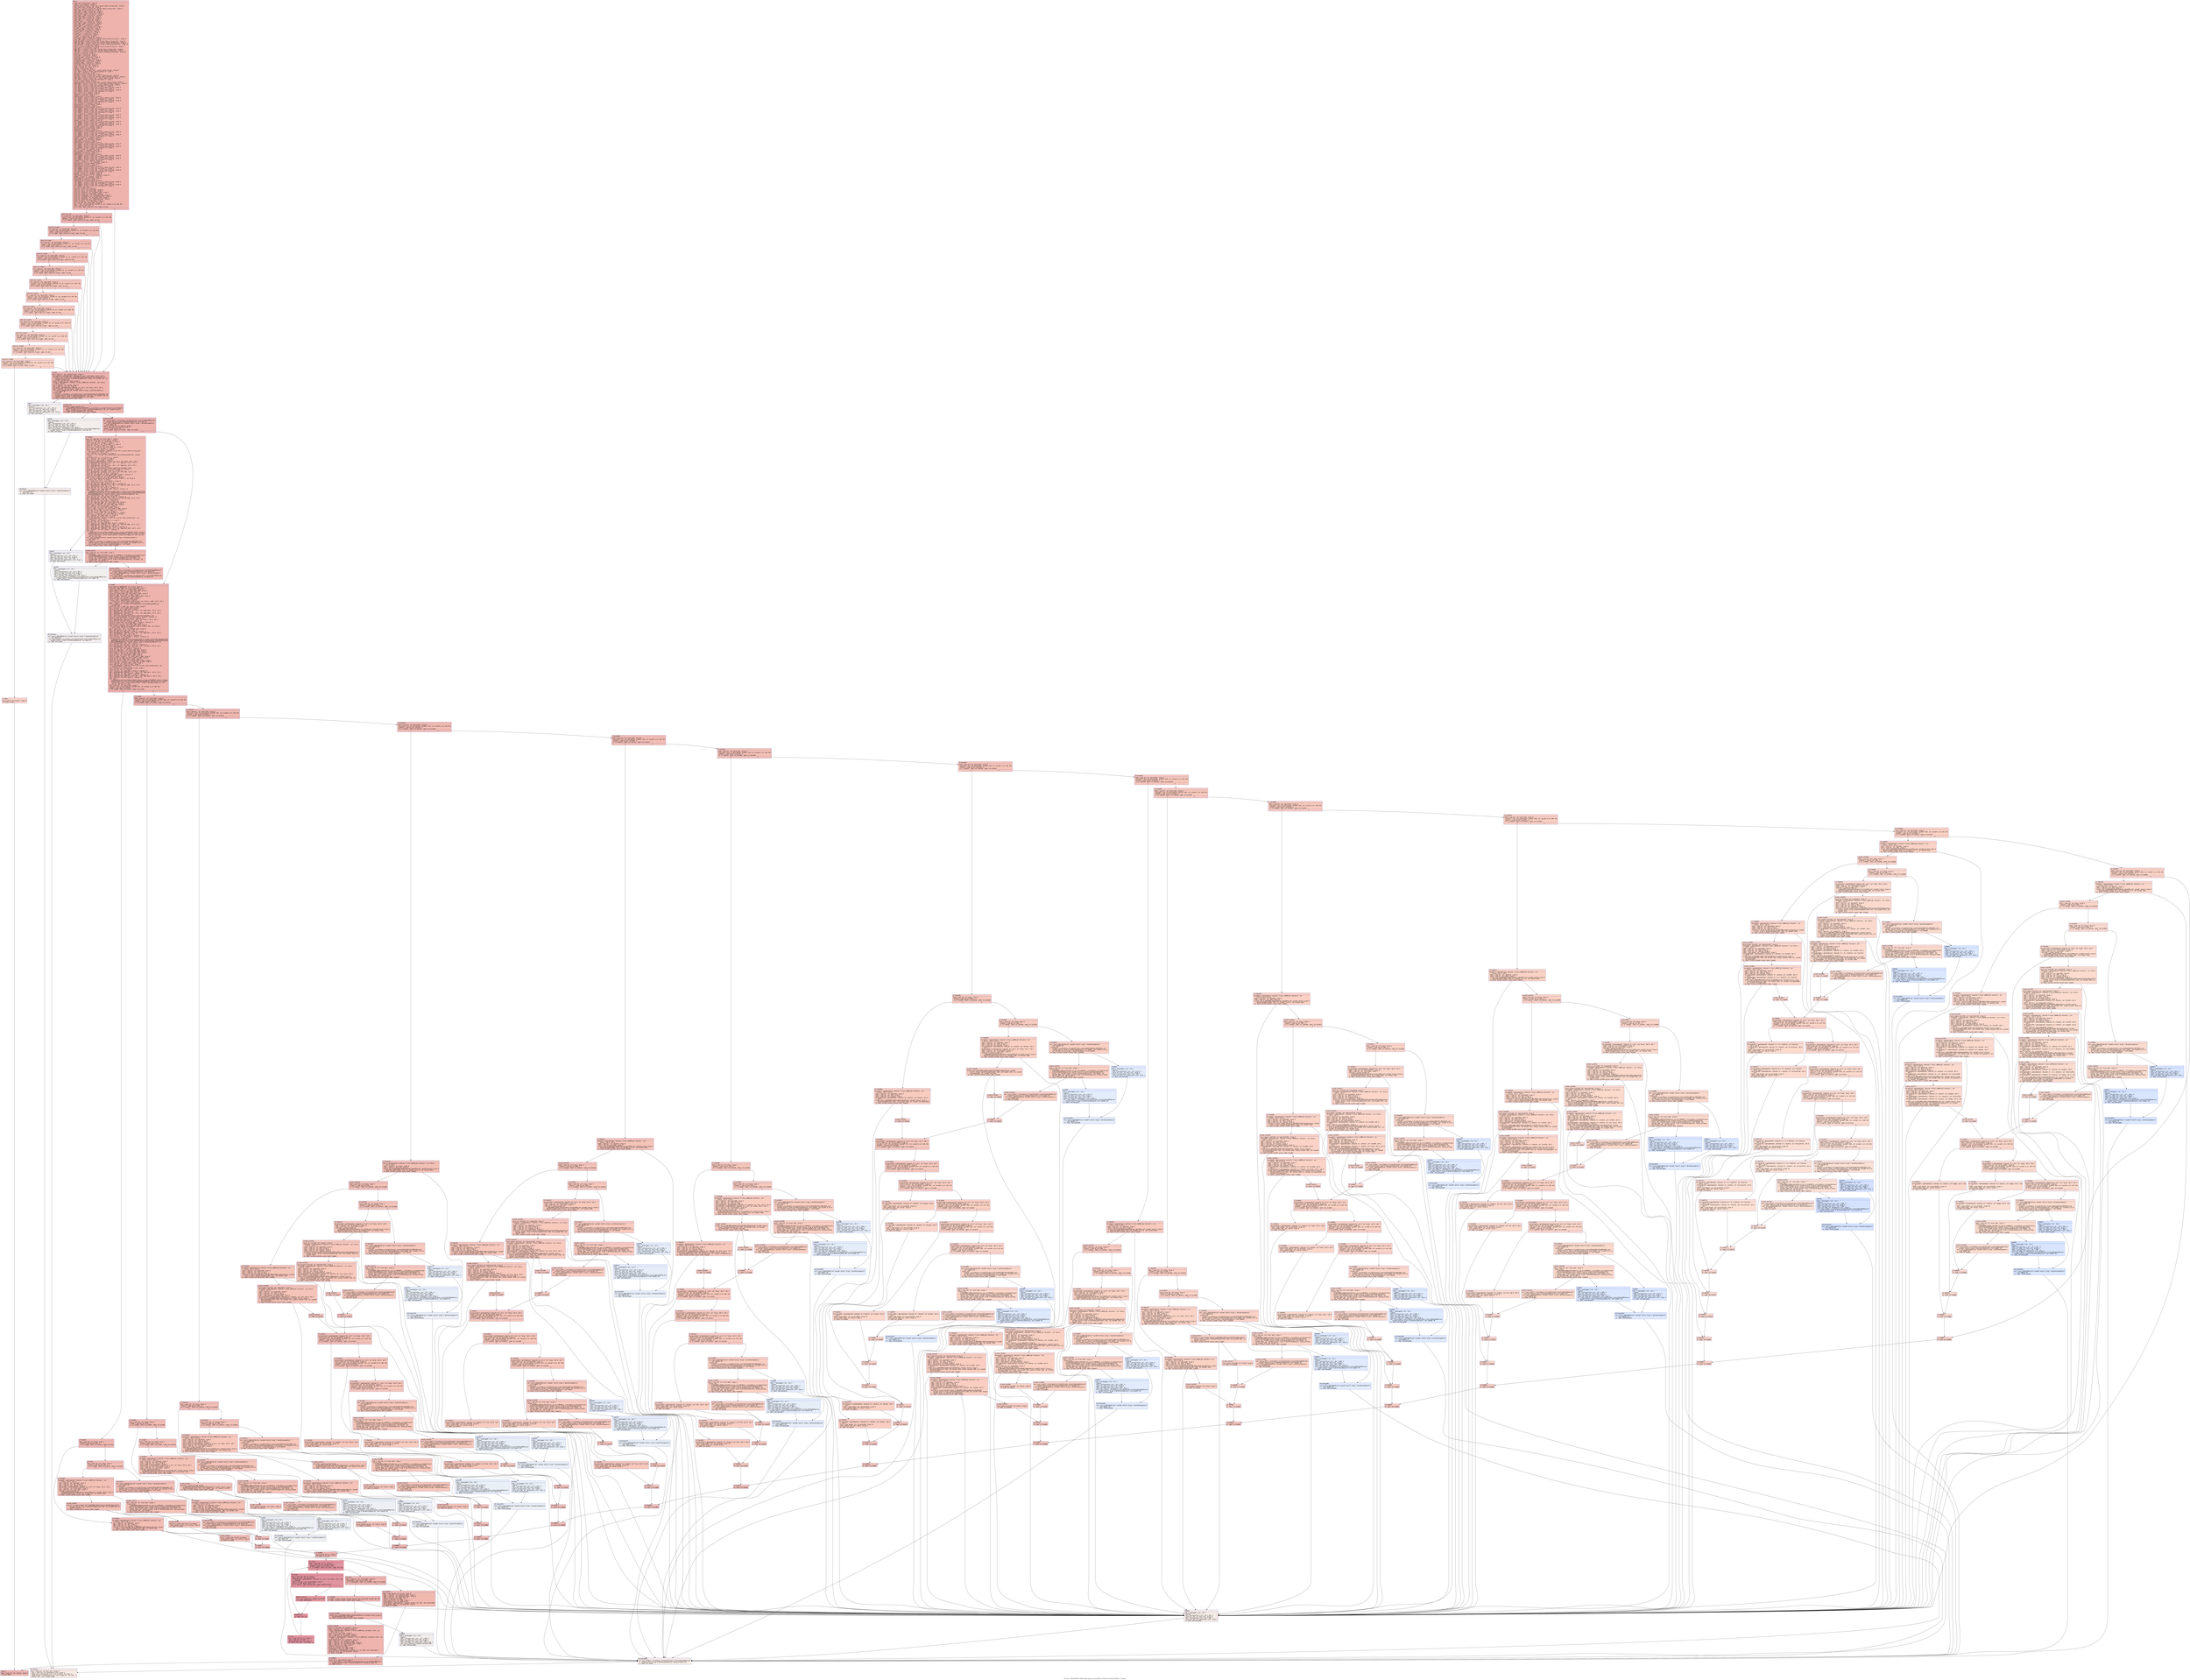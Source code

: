 digraph "CFG for '_ZN9LAMMPS_NS8Variable14group_functionEPcS1_PPNS0_4TreeES4_RiPdS5_i' function" {
	label="CFG for '_ZN9LAMMPS_NS8Variable14group_functionEPcS1_PPNS0_4TreeES4_RiPdS5_i' function";

	Node0x556bfe72d4f0 [shape=record,color="#3d50c3ff", style=filled, fillcolor="#d6524470" fontname="Courier",label="{entry:\l|  %.addr.i917 = alloca ptr, align 8\l  %.addr.i = alloca ptr, align 8\l  %retval.i914 = alloca %\"class.fmt::v9_lmp::basic_string_view\", align 8\l  %this.addr.i915 = alloca ptr, align 8\l  %retval.i = alloca %\"class.fmt::v9_lmp::basic_string_view\", align 8\l  %this.addr.i912 = alloca ptr, align 8\l  %this.addr.i2.i903 = alloca ptr, align 8\l  %desc.addr.i.i904 = alloca i64, align 8\l  %values.addr.i.i905 = alloca ptr, align 8\l  %this.addr.i.i906 = alloca ptr, align 8\l  %this.addr.i907 = alloca ptr, align 8\l  %store.addr.i908 = alloca ptr, align 8\l  %this.addr.i2.i = alloca ptr, align 8\l  %desc.addr.i.i = alloca i64, align 8\l  %values.addr.i.i = alloca ptr, align 8\l  %this.addr.i.i899 = alloca ptr, align 8\l  %this.addr.i900 = alloca ptr, align 8\l  %store.addr.i = alloca ptr, align 8\l  %this.addr.i.i891 = alloca ptr, align 8\l  %s.addr.i.i892 = alloca ptr, align 8\l  %this.addr.i893 = alloca ptr, align 8\l  %s.addr.i894 = alloca ptr, align 8\l  %this.addr.i.i = alloca ptr, align 8\l  %s.addr.i.i = alloca ptr, align 8\l  %this.addr.i = alloca ptr, align 8\l  %s.addr.i = alloca ptr, align 8\l  %result.ptr.i883 = alloca ptr, align 8\l  %fmt.i884 = alloca %\"class.fmt::v9_lmp::basic_format_string.22\", align 8\l  %args.addr.i885 = alloca ptr, align 8\l  %agg.tmp.i886 = alloca %\"class.fmt::v9_lmp::basic_string_view\", align 8\l  %agg.tmp1.i887 = alloca %\"class.fmt::v9_lmp::basic_format_args\", align 8\l  %ref.tmp.i888 = alloca %\"class.fmt::v9_lmp::format_arg_store.102\", align 16\l  %result.ptr.i = alloca ptr, align 8\l  %fmt.i = alloca %\"class.fmt::v9_lmp::basic_format_string.22\", align 8\l  %args.addr.i = alloca ptr, align 8\l  %agg.tmp.i = alloca %\"class.fmt::v9_lmp::basic_string_view\", align 8\l  %agg.tmp1.i = alloca %\"class.fmt::v9_lmp::basic_format_args\", align 8\l  %ref.tmp.i = alloca %\"class.fmt::v9_lmp::format_arg_store.102\", align 16\l  %retval = alloca i32, align 4\l  %this.addr = alloca ptr, align 8\l  %word.addr = alloca ptr, align 8\l  %contents.addr = alloca ptr, align 8\l  %tree.addr = alloca ptr, align 8\l  %treestack.addr = alloca ptr, align 8\l  %ntreestack.addr = alloca ptr, align 8\l  %argstack.addr = alloca ptr, align 8\l  %nargstack.addr = alloca ptr, align 8\l  %ivar.addr = alloca i32, align 4\l  %args = alloca [6 x ptr], align 16\l  %narg = alloca i32, align 4\l  %igroup = alloca i32, align 4\l  %ref.tmp = alloca %\"class.std::__cxx11::basic_string\", align 8\l  %ref.tmp37 = alloca %\"class.std::allocator.4\", align 1\l  %exn.slot = alloca ptr, align 8\l  %ehselector.slot = alloca i32, align 4\l  %errmesg = alloca %\"class.std::__cxx11::basic_string\", align 8\l  %agg.tmp = alloca %\"class.fmt::v9_lmp::basic_format_string.22\", align 8\l  %ref.tmp44 = alloca %\"class.std::__cxx11::basic_string\", align 8\l  %ref.tmp45 = alloca %\"class.std::allocator.4\", align 1\l  %value = alloca double, align 8\l  %group_errmesg = alloca %\"class.std::__cxx11::basic_string\", align 8\l  %agg.tmp54 = alloca %\"class.fmt::v9_lmp::basic_format_string.22\", align 8\l  %ref.tmp74 = alloca %\"class.std::__cxx11::basic_string\", align 8\l  %ref.tmp75 = alloca %\"class.std::allocator.4\", align 1\l  %ref.tmp103 = alloca %\"class.std::__cxx11::basic_string\", align 8\l  %ref.tmp104 = alloca %\"class.std::allocator.4\", align 1\l  %ref.tmp132 = alloca %\"class.std::__cxx11::basic_string\", align 8\l  %ref.tmp133 = alloca %\"class.std::allocator.4\", align 1\l  %xcm = alloca [3 x double], align 16\l  %masstotal = alloca double, align 8\l  %region = alloca ptr, align 8\l  %masstotal161 = alloca double, align 8\l  %ref.tmp169 = alloca %\"class.std::__cxx11::basic_string\", align 8\l  %ref.tmp170 = alloca %\"class.std::allocator.4\", align 1\l  %ref.tmp197 = alloca %\"class.std::__cxx11::basic_string\", align 8\l  %ref.tmp198 = alloca %\"class.std::allocator.4\", align 1\l  %vcm = alloca [3 x double], align 16\l  %masstotal216 = alloca double, align 8\l  %region226 = alloca ptr, align 8\l  %masstotal230 = alloca double, align 8\l  %ref.tmp238 = alloca %\"class.std::__cxx11::basic_string\", align 8\l  %ref.tmp239 = alloca %\"class.std::allocator.4\", align 1\l  %ref.tmp266 = alloca %\"class.std::__cxx11::basic_string\", align 8\l  %ref.tmp267 = alloca %\"class.std::allocator.4\", align 1\l  %fcm = alloca [3 x double], align 16\l  %ref.tmp296 = alloca %\"class.std::__cxx11::basic_string\", align 8\l  %ref.tmp297 = alloca %\"class.std::allocator.4\", align 1\l  %ref.tmp324 = alloca %\"class.std::__cxx11::basic_string\", align 8\l  %ref.tmp325 = alloca %\"class.std::allocator.4\", align 1\l  %minmax = alloca [6 x double], align 16\l  %ref.tmp354 = alloca %\"class.std::__cxx11::basic_string\", align 8\l  %ref.tmp355 = alloca %\"class.std::allocator.4\", align 1\l  %ref.tmp400 = alloca %\"class.std::__cxx11::basic_string\", align 8\l  %ref.tmp401 = alloca %\"class.std::allocator.4\", align 1\l  %xcm420 = alloca [3 x double], align 16\l  %masstotal423 = alloca double, align 8\l  %region437 = alloca ptr, align 8\l  %masstotal441 = alloca double, align 8\l  %ref.tmp453 = alloca %\"class.std::__cxx11::basic_string\", align 8\l  %ref.tmp454 = alloca %\"class.std::allocator.4\", align 1\l  %ref.tmp482 = alloca %\"class.std::__cxx11::basic_string\", align 8\l  %ref.tmp483 = alloca %\"class.std::allocator.4\", align 1\l  %xcm498 = alloca [3 x double], align 16\l  %lmom = alloca [3 x double], align 16\l  %masstotal501 = alloca double, align 8\l  %region515 = alloca ptr, align 8\l  %masstotal519 = alloca double, align 8\l  %ref.tmp531 = alloca %\"class.std::__cxx11::basic_string\", align 8\l  %ref.tmp532 = alloca %\"class.std::allocator.4\", align 1\l  %ref.tmp559 = alloca %\"class.std::__cxx11::basic_string\", align 8\l  %ref.tmp560 = alloca %\"class.std::allocator.4\", align 1\l  %xcm576 = alloca [3 x double], align 16\l  %tq = alloca [3 x double], align 16\l  %masstotal579 = alloca double, align 8\l  %region593 = alloca ptr, align 8\l  %masstotal597 = alloca double, align 8\l  %ref.tmp609 = alloca %\"class.std::__cxx11::basic_string\", align 8\l  %ref.tmp610 = alloca %\"class.std::allocator.4\", align 1\l  %ref.tmp637 = alloca %\"class.std::__cxx11::basic_string\", align 8\l  %ref.tmp638 = alloca %\"class.std::allocator.4\", align 1\l  %xcm654 = alloca [3 x double], align 16\l  %inertia = alloca [3 x [3 x double]], align 16\l  %masstotal657 = alloca double, align 8\l  %region671 = alloca ptr, align 8\l  %masstotal675 = alloca double, align 8\l  %ref.tmp687 = alloca %\"class.std::__cxx11::basic_string\", align 8\l  %ref.tmp688 = alloca %\"class.std::allocator.4\", align 1\l  %ref.tmp739 = alloca %\"class.std::__cxx11::basic_string\", align 8\l  %ref.tmp740 = alloca %\"class.std::allocator.4\", align 1\l  %xcm759 = alloca [3 x double], align 16\l  %angmom = alloca [3 x double], align 16\l  %inertia760 = alloca [3 x [3 x double]], align 16\l  %omega = alloca [3 x double], align 16\l  %masstotal763 = alloca double, align 8\l  %region786 = alloca ptr, align 8\l  %masstotal790 = alloca double, align 8\l  %ref.tmp811 = alloca %\"class.std::__cxx11::basic_string\", align 8\l  %ref.tmp812 = alloca %\"class.std::allocator.4\", align 1\l  %ref.tmp839 = alloca %\"class.std::__cxx11::basic_string\", align 8\l  %ref.tmp840 = alloca %\"class.std::allocator.4\", align 1\l  %i = alloca i32, align 4\l  %newtree = alloca ptr, align 8\l  store ptr %this, ptr %this.addr, align 8\l  store ptr %word, ptr %word.addr, align 8\l  store ptr %contents, ptr %contents.addr, align 8\l  store ptr %tree, ptr %tree.addr, align 8\l  store ptr %treestack, ptr %treestack.addr, align 8\l  store ptr %ntreestack, ptr %ntreestack.addr, align 8\l  store ptr %argstack, ptr %argstack.addr, align 8\l  store ptr %nargstack, ptr %nargstack.addr, align 8\l  store i32 %ivar, ptr %ivar.addr, align 4\l  %this1 = load ptr, ptr %this.addr, align 8\l  %0 = load ptr, ptr %word.addr, align 8\l  %call = call i32 @strcmp(ptr noundef %0, ptr noundef @.str.190) #21\l  %cmp = icmp ne i32 %call, 0\l  br i1 %cmp, label %land.lhs.true, label %if.end\l|{<s0>T|<s1>F}}"];
	Node0x556bfe72d4f0:s0 -> Node0x556bfe735060[tooltip="entry -> land.lhs.true\nProbability 62.50%" ];
	Node0x556bfe72d4f0:s1 -> Node0x556bfe7350b0[tooltip="entry -> if.end\nProbability 37.50%" ];
	Node0x556bfe735060 [shape=record,color="#3d50c3ff", style=filled, fillcolor="#d8564670" fontname="Courier",label="{land.lhs.true:\l|  %1 = load ptr, ptr %word.addr, align 8\l  %call2 = call i32 @strcmp(ptr noundef %1, ptr noundef @.str.191) #21\l  %tobool = icmp ne i32 %call2, 0\l  br i1 %tobool, label %land.lhs.true3, label %if.end\l|{<s0>T|<s1>F}}"];
	Node0x556bfe735060:s0 -> Node0x556bfe7353c0[tooltip="land.lhs.true -> land.lhs.true3\nProbability 62.50%" ];
	Node0x556bfe735060:s1 -> Node0x556bfe7350b0[tooltip="land.lhs.true -> if.end\nProbability 37.50%" ];
	Node0x556bfe7353c0 [shape=record,color="#3d50c3ff", style=filled, fillcolor="#de614d70" fontname="Courier",label="{land.lhs.true3:\l|  %2 = load ptr, ptr %word.addr, align 8\l  %call4 = call i32 @strcmp(ptr noundef %2, ptr noundef @.str.192) #21\l  %cmp5 = icmp ne i32 %call4, 0\l  br i1 %cmp5, label %land.lhs.true6, label %if.end\l|{<s0>T|<s1>F}}"];
	Node0x556bfe7353c0:s0 -> Node0x556bfe68e940[tooltip="land.lhs.true3 -> land.lhs.true6\nProbability 62.50%" ];
	Node0x556bfe7353c0:s1 -> Node0x556bfe7350b0[tooltip="land.lhs.true3 -> if.end\nProbability 37.50%" ];
	Node0x556bfe68e940 [shape=record,color="#3d50c3ff", style=filled, fillcolor="#e1675170" fontname="Courier",label="{land.lhs.true6:\l|  %3 = load ptr, ptr %word.addr, align 8\l  %call7 = call i32 @strcmp(ptr noundef %3, ptr noundef @.str.193) #21\l  %cmp8 = icmp ne i32 %call7, 0\l  br i1 %cmp8, label %land.lhs.true9, label %if.end\l|{<s0>T|<s1>F}}"];
	Node0x556bfe68e940:s0 -> Node0x556bfe6bc2e0[tooltip="land.lhs.true6 -> land.lhs.true9\nProbability 62.50%" ];
	Node0x556bfe68e940:s1 -> Node0x556bfe7350b0[tooltip="land.lhs.true6 -> if.end\nProbability 37.50%" ];
	Node0x556bfe6bc2e0 [shape=record,color="#3d50c3ff", style=filled, fillcolor="#e36c5570" fontname="Courier",label="{land.lhs.true9:\l|  %4 = load ptr, ptr %word.addr, align 8\l  %call10 = call i32 @strcmp(ptr noundef %4, ptr noundef @.str.194) #21\l  %cmp11 = icmp ne i32 %call10, 0\l  br i1 %cmp11, label %land.lhs.true12, label %if.end\l|{<s0>T|<s1>F}}"];
	Node0x556bfe6bc2e0:s0 -> Node0x556bfe6ca3b0[tooltip="land.lhs.true9 -> land.lhs.true12\nProbability 62.50%" ];
	Node0x556bfe6bc2e0:s1 -> Node0x556bfe7350b0[tooltip="land.lhs.true9 -> if.end\nProbability 37.50%" ];
	Node0x556bfe6ca3b0 [shape=record,color="#3d50c3ff", style=filled, fillcolor="#e5705870" fontname="Courier",label="{land.lhs.true12:\l|  %5 = load ptr, ptr %word.addr, align 8\l  %call13 = call i32 @strcmp(ptr noundef %5, ptr noundef @.str.195) #21\l  %cmp14 = icmp ne i32 %call13, 0\l  br i1 %cmp14, label %land.lhs.true15, label %if.end\l|{<s0>T|<s1>F}}"];
	Node0x556bfe6ca3b0:s0 -> Node0x556bfe6bf730[tooltip="land.lhs.true12 -> land.lhs.true15\nProbability 62.50%" ];
	Node0x556bfe6ca3b0:s1 -> Node0x556bfe7350b0[tooltip="land.lhs.true12 -> if.end\nProbability 37.50%" ];
	Node0x556bfe6bf730 [shape=record,color="#3d50c3ff", style=filled, fillcolor="#e97a5f70" fontname="Courier",label="{land.lhs.true15:\l|  %6 = load ptr, ptr %word.addr, align 8\l  %call16 = call i32 @strcmp(ptr noundef %6, ptr noundef @.str.196) #21\l  %cmp17 = icmp ne i32 %call16, 0\l  br i1 %cmp17, label %land.lhs.true18, label %if.end\l|{<s0>T|<s1>F}}"];
	Node0x556bfe6bf730:s0 -> Node0x556bfe6ee6a0[tooltip="land.lhs.true15 -> land.lhs.true18\nProbability 62.50%" ];
	Node0x556bfe6bf730:s1 -> Node0x556bfe7350b0[tooltip="land.lhs.true15 -> if.end\nProbability 37.50%" ];
	Node0x556bfe6ee6a0 [shape=record,color="#3d50c3ff", style=filled, fillcolor="#ec7f6370" fontname="Courier",label="{land.lhs.true18:\l|  %7 = load ptr, ptr %word.addr, align 8\l  %call19 = call i32 @strcmp(ptr noundef %7, ptr noundef @.str.197) #21\l  %cmp20 = icmp ne i32 %call19, 0\l  br i1 %cmp20, label %land.lhs.true21, label %if.end\l|{<s0>T|<s1>F}}"];
	Node0x556bfe6ee6a0:s0 -> Node0x556bfe701bb0[tooltip="land.lhs.true18 -> land.lhs.true21\nProbability 62.50%" ];
	Node0x556bfe6ee6a0:s1 -> Node0x556bfe7350b0[tooltip="land.lhs.true18 -> if.end\nProbability 37.50%" ];
	Node0x556bfe701bb0 [shape=record,color="#3d50c3ff", style=filled, fillcolor="#ed836670" fontname="Courier",label="{land.lhs.true21:\l|  %8 = load ptr, ptr %word.addr, align 8\l  %call22 = call i32 @strcmp(ptr noundef %8, ptr noundef @.str.198) #21\l  %cmp23 = icmp ne i32 %call22, 0\l  br i1 %cmp23, label %land.lhs.true24, label %if.end\l|{<s0>T|<s1>F}}"];
	Node0x556bfe701bb0:s0 -> Node0x556bfe719790[tooltip="land.lhs.true21 -> land.lhs.true24\nProbability 62.50%" ];
	Node0x556bfe701bb0:s1 -> Node0x556bfe7350b0[tooltip="land.lhs.true21 -> if.end\nProbability 37.50%" ];
	Node0x556bfe719790 [shape=record,color="#3d50c3ff", style=filled, fillcolor="#ef886b70" fontname="Courier",label="{land.lhs.true24:\l|  %9 = load ptr, ptr %word.addr, align 8\l  %call25 = call i32 @strcmp(ptr noundef %9, ptr noundef @.str.199) #21\l  %cmp26 = icmp ne i32 %call25, 0\l  br i1 %cmp26, label %land.lhs.true27, label %if.end\l|{<s0>T|<s1>F}}"];
	Node0x556bfe719790:s0 -> Node0x556bfe739940[tooltip="land.lhs.true24 -> land.lhs.true27\nProbability 62.50%" ];
	Node0x556bfe719790:s1 -> Node0x556bfe7350b0[tooltip="land.lhs.true24 -> if.end\nProbability 37.50%" ];
	Node0x556bfe739940 [shape=record,color="#3d50c3ff", style=filled, fillcolor="#f2907270" fontname="Courier",label="{land.lhs.true27:\l|  %10 = load ptr, ptr %word.addr, align 8\l  %call28 = call i32 @strcmp(ptr noundef %10, ptr noundef @.str.200) #21\l  %cmp29 = icmp ne i32 %call28, 0\l  br i1 %cmp29, label %land.lhs.true30, label %if.end\l|{<s0>T|<s1>F}}"];
	Node0x556bfe739940:s0 -> Node0x556bfe773270[tooltip="land.lhs.true27 -> land.lhs.true30\nProbability 62.50%" ];
	Node0x556bfe739940:s1 -> Node0x556bfe7350b0[tooltip="land.lhs.true27 -> if.end\nProbability 37.50%" ];
	Node0x556bfe773270 [shape=record,color="#3d50c3ff", style=filled, fillcolor="#f3947570" fontname="Courier",label="{land.lhs.true30:\l|  %11 = load ptr, ptr %word.addr, align 8\l  %call31 = call i32 @strcmp(ptr noundef %11, ptr noundef @.str.201) #21\l  %cmp32 = icmp ne i32 %call31, 0\l  br i1 %cmp32, label %land.lhs.true33, label %if.end\l|{<s0>T|<s1>F}}"];
	Node0x556bfe773270:s0 -> Node0x556bfe7735f0[tooltip="land.lhs.true30 -> land.lhs.true33\nProbability 62.50%" ];
	Node0x556bfe773270:s1 -> Node0x556bfe7350b0[tooltip="land.lhs.true30 -> if.end\nProbability 37.50%" ];
	Node0x556bfe7735f0 [shape=record,color="#3d50c3ff", style=filled, fillcolor="#f4987a70" fontname="Courier",label="{land.lhs.true33:\l|  %12 = load ptr, ptr %word.addr, align 8\l  %call34 = call i32 @strcmp(ptr noundef %12, ptr noundef @.str.202) #21\l  %cmp35 = icmp ne i32 %call34, 0\l  br i1 %cmp35, label %if.then, label %if.end\l|{<s0>T|<s1>F}}"];
	Node0x556bfe7735f0:s0 -> Node0x556bfe7739a0[tooltip="land.lhs.true33 -> if.then\nProbability 62.50%" ];
	Node0x556bfe7735f0:s1 -> Node0x556bfe7350b0[tooltip="land.lhs.true33 -> if.end\nProbability 37.50%" ];
	Node0x556bfe7739a0 [shape=record,color="#3d50c3ff", style=filled, fillcolor="#f59c7d70" fontname="Courier",label="{if.then:\l|  store i32 0, ptr %retval, align 4\l  br label %return\l}"];
	Node0x556bfe7739a0 -> Node0x556bfe731e90[tooltip="if.then -> return\nProbability 100.00%" ];
	Node0x556bfe7350b0 [shape=record,color="#3d50c3ff", style=filled, fillcolor="#d6524470" fontname="Courier",label="{if.end:\l|  %13 = load ptr, ptr %contents.addr, align 8\l  %arraydecay = getelementptr inbounds [6 x ptr], ptr %args, i64 0, i64 0\l  %call36 = call noundef i32 @_ZN9LAMMPS_NS8Variable10parse_argsEPcPS1_(ptr\l... noundef nonnull align 8 dereferenceable(376) %this1, ptr noundef %13, ptr\l... noundef %arraydecay)\l  store i32 %call36, ptr %narg, align 4\l  %group = getelementptr inbounds %\"class.LAMMPS_NS::Pointers\", ptr %this1,\l... i32 0, i32 13\l  %14 = load ptr, ptr %group, align 8\l  %15 = load ptr, ptr %14, align 8\l  %arrayidx = getelementptr inbounds [6 x ptr], ptr %args, i64 0, i64 0\l  %16 = load ptr, ptr %arrayidx, align 16\l  call void @_ZNSaIcEC1Ev(ptr noundef nonnull align 1 dereferenceable(1)\l... %ref.tmp37) #3\l  invoke void\l... @_ZNSt7__cxx1112basic_stringIcSt11char_traitsIcESaIcEEC2IS3_EEPKcRKS3_(ptr\l... noundef nonnull align 8 dereferenceable(32) %ref.tmp, ptr noundef %16, ptr\l... noundef nonnull align 1 dereferenceable(1) %ref.tmp37)\l          to label %invoke.cont unwind label %lpad\l}"];
	Node0x556bfe7350b0 -> Node0x556bfe732710[tooltip="if.end -> invoke.cont\nProbability 100.00%" ];
	Node0x556bfe7350b0 -> Node0x556bfe732790[tooltip="if.end -> lpad\nProbability 0.00%" ];
	Node0x556bfe732710 [shape=record,color="#3d50c3ff", style=filled, fillcolor="#d6524470" fontname="Courier",label="{invoke.cont:\l|  %call40 = invoke noundef i32\l... @_ZN9LAMMPS_NS5Group4findERKNSt7__cxx1112basic_stringIcSt11char_traitsIcESaIcE\l...EE(ptr noundef nonnull align 8 dereferenceable(244) %15, ptr noundef nonnull\l... align 8 dereferenceable(32) %ref.tmp)\l          to label %invoke.cont39 unwind label %lpad38\l}"];
	Node0x556bfe732710 -> Node0x556bfe7326c0[tooltip="invoke.cont -> invoke.cont39\nProbability 100.00%" ];
	Node0x556bfe732710 -> Node0x556bfe7328a0[tooltip="invoke.cont -> lpad38\nProbability 0.00%" ];
	Node0x556bfe7326c0 [shape=record,color="#3d50c3ff", style=filled, fillcolor="#d6524470" fontname="Courier",label="{invoke.cont39:\l|  call void @_ZNSt7__cxx1112basic_stringIcSt11char_traitsIcESaIcEED1Ev(ptr\l... noundef nonnull align 8 dereferenceable(32) %ref.tmp) #3\l  call void @_ZNSaIcED1Ev(ptr noundef nonnull align 1 dereferenceable(1)\l... %ref.tmp37) #3\l  store i32 %call40, ptr %igroup, align 4\l  %17 = load i32, ptr %igroup, align 4\l  %cmp41 = icmp eq i32 %17, -1\l  br i1 %cmp41, label %if.then42, label %if.end53\l|{<s0>T|<s1>F}}"];
	Node0x556bfe7326c0:s0 -> Node0x556bfe775960[tooltip="invoke.cont39 -> if.then42\nProbability 37.50%" ];
	Node0x556bfe7326c0:s1 -> Node0x556bfe7759e0[tooltip="invoke.cont39 -> if.end53\nProbability 62.50%" ];
	Node0x556bfe775960 [shape=record,color="#3d50c3ff", style=filled, fillcolor="#de614d70" fontname="Courier",label="{if.then42:\l|  store ptr %agg.tmp, ptr %this.addr.i, align 8\l  store ptr @.str.203, ptr %s.addr.i, align 8\l  %this1.i = load ptr, ptr %this.addr.i, align 8\l  %18 = load ptr, ptr %s.addr.i, align 8\l  store ptr %this1.i, ptr %this.addr.i.i, align 8\l  store ptr %18, ptr %s.addr.i.i, align 8\l  %this1.i.i = load ptr, ptr %this.addr.i.i, align 8\l  %19 = load ptr, ptr %s.addr.i.i, align 8\l  store ptr %19, ptr %this1.i.i, align 8\l  %size_.i.i = getelementptr inbounds %\"class.fmt::v9_lmp::basic_string_view\",\l... ptr %this1.i.i, i32 0, i32 1\l  %20 = load ptr, ptr %s.addr.i.i, align 8\l  %call.i.i = call noundef i64 @_ZNSt11char_traitsIcE6lengthEPKc(ptr noundef\l... %20)\l  store i64 %call.i.i, ptr %size_.i.i, align 8\l  %21 = load ptr, ptr %s.addr.i, align 8\l  store ptr %21, ptr %.addr.i, align 8\l  %arrayidx43 = getelementptr inbounds [6 x ptr], ptr %args, i64 0, i64 0\l  %22 = getelementptr inbounds \{ ptr, i64 \}, ptr %agg.tmp, i32 0, i32 0\l  %23 = load ptr, ptr %22, align 8\l  %24 = getelementptr inbounds \{ ptr, i64 \}, ptr %agg.tmp, i32 0, i32 1\l  %25 = load i64, ptr %24, align 8\l  call void @llvm.experimental.noalias.scope.decl(metadata !108)\l  store ptr %errmesg, ptr %result.ptr.i883, align 8, !noalias !6\l  store ptr %23, ptr %fmt.i884, align 8, !noalias !6\l  %26 = getelementptr inbounds \{ ptr, i64 \}, ptr %fmt.i884, i32 0, i32 1\l  store i64 %25, ptr %26, align 8, !noalias !6\l  store ptr %arrayidx43, ptr %args.addr.i885, align 8, !noalias !6\l  store ptr %fmt.i884, ptr %this.addr.i912, align 8\l  %this1.i913 = load ptr, ptr %this.addr.i912, align 8\l  call void @llvm.memcpy.p0.p0.i64(ptr align 8 %retval.i, ptr align 8\l... %this1.i913, i64 16, i1 false)\l  %27 = load \{ ptr, i64 \}, ptr %retval.i, align 8\l  %28 = extractvalue \{ ptr, i64 \} %27, 0\l  store ptr %28, ptr %agg.tmp.i886, align 8, !noalias !6\l  %29 = getelementptr inbounds \{ ptr, i64 \}, ptr %agg.tmp.i886, i32 0, i32 1\l  %30 = extractvalue \{ ptr, i64 \} %27, 1\l  store i64 %30, ptr %29, align 8, !noalias !6\l  %31 = load ptr, ptr %args.addr.i885, align 8, !noalias !6\l  %call2.i890 = call \{ i64, i64 \}\l... @_ZN3fmt6v9_lmp16make_format_argsINS0_20basic_format_contextINS0_8appenderEcEE\l...JRPcEEENS0_16format_arg_storeIT_JDpNSt9remove_cvINSt16remove_referenceIT0_E4typ\l...eEE4typeEEEEDpOSB_(ptr noundef nonnull align 8 dereferenceable(8) %31)\l  %32 = extractvalue \{ i64, i64 \} %call2.i890, 0\l  store i64 %32, ptr %ref.tmp.i888, align 16, !noalias !6\l  %33 = getelementptr inbounds \{ i64, i64 \}, ptr %ref.tmp.i888, i32 0, i32 1\l  %34 = extractvalue \{ i64, i64 \} %call2.i890, 1\l  store i64 %34, ptr %33, align 8, !noalias !6\l  store ptr %agg.tmp1.i887, ptr %this.addr.i900, align 8\l  store ptr %ref.tmp.i888, ptr %store.addr.i, align 8\l  %this1.i901 = load ptr, ptr %this.addr.i900, align 8\l  %35 = load ptr, ptr %store.addr.i, align 8\l  store ptr %35, ptr %this.addr.i.i899, align 8\l  %this1.i.i902 = load ptr, ptr %this.addr.i.i899, align 8\l  store ptr %this1.i901, ptr %this.addr.i2.i, align 8\l  store i64 12, ptr %desc.addr.i.i, align 8\l  store ptr %this1.i.i902, ptr %values.addr.i.i, align 8\l  %this1.i3.i = load ptr, ptr %this.addr.i2.i, align 8\l  %36 = load i64, ptr %desc.addr.i.i, align 8\l  store i64 %36, ptr %this1.i3.i, align 8\l  %37 = getelementptr inbounds %\"class.fmt::v9_lmp::basic_format_args\", ptr\l... %this1.i3.i, i32 0, i32 1\l  %38 = load ptr, ptr %values.addr.i.i, align 8\l  store ptr %38, ptr %37, align 8\l  %39 = load ptr, ptr %agg.tmp.i886, align 8, !noalias !6\l  %40 = getelementptr inbounds \{ ptr, i64 \}, ptr %agg.tmp.i886, i32 0, i32 1\l  %41 = load i64, ptr %40, align 8, !noalias !6\l  %42 = load i64, ptr %agg.tmp1.i887, align 8, !noalias !6\l  %43 = getelementptr inbounds \{ i64, ptr \}, ptr %agg.tmp1.i887, i32 0, i32 1\l  %44 = load ptr, ptr %43, align 8, !noalias !6\l  call void\l... @_ZN3fmt6v9_lmp7vformatB5cxx11ENS0_17basic_string_viewIcEENS0_17basic_format_a\l...rgsINS0_20basic_format_contextINS0_8appenderEcEEEE(ptr dead_on_unwind writable\l... sret(%\"class.std::__cxx11::basic_string\") align 8 %errmesg, ptr %39, i64 %41,\l... i64 %42, ptr %44)\l  call void @_ZNSaIcEC1Ev(ptr noundef nonnull align 1 dereferenceable(1)\l... %ref.tmp45) #3\l  invoke void\l... @_ZNSt7__cxx1112basic_stringIcSt11char_traitsIcESaIcEEC2IS3_EEPKcRKS3_(ptr\l... noundef nonnull align 8 dereferenceable(32) %ref.tmp44, ptr noundef @.str.8,\l... ptr noundef nonnull align 1 dereferenceable(1) %ref.tmp45)\l          to label %invoke.cont47 unwind label %lpad46\l}"];
	Node0x556bfe775960 -> Node0x556bfe778f90[tooltip="if.then42 -> invoke.cont47\nProbability 100.00%" ];
	Node0x556bfe775960 -> Node0x556bfe778fe0[tooltip="if.then42 -> lpad46\nProbability 0.00%" ];
	Node0x556bfe778f90 [shape=record,color="#3d50c3ff", style=filled, fillcolor="#de614d70" fontname="Courier",label="{invoke.cont47:\l|  %45 = load i32, ptr %ivar.addr, align 4\l  invoke void\l... @_ZN9LAMMPS_NS8Variable15print_var_errorERKNSt7__cxx1112basic_stringIcSt11char\l..._traitsIcESaIcEEEiS8_ii(ptr noundef nonnull align 8 dereferenceable(376)\l... %this1, ptr noundef nonnull align 8 dereferenceable(32) %ref.tmp44, i32\l... noundef 3833, ptr noundef nonnull align 8 dereferenceable(32) %errmesg, i32\l... noundef %45, i32 noundef 1)\l          to label %invoke.cont49 unwind label %lpad48\l}"];
	Node0x556bfe778f90 -> Node0x556bfe778f40[tooltip="invoke.cont47 -> invoke.cont49\nProbability 100.00%" ];
	Node0x556bfe778f90 -> Node0x556bfe779390[tooltip="invoke.cont47 -> lpad48\nProbability 0.00%" ];
	Node0x556bfe778f40 [shape=record,color="#3d50c3ff", style=filled, fillcolor="#de614d70" fontname="Courier",label="{invoke.cont49:\l|  call void @_ZNSt7__cxx1112basic_stringIcSt11char_traitsIcESaIcEED1Ev(ptr\l... noundef nonnull align 8 dereferenceable(32) %ref.tmp44) #3\l  call void @_ZNSaIcED1Ev(ptr noundef nonnull align 1 dereferenceable(1)\l... %ref.tmp45) #3\l  call void @_ZNSt7__cxx1112basic_stringIcSt11char_traitsIcESaIcEED1Ev(ptr\l... noundef nonnull align 8 dereferenceable(32) %errmesg) #3\l  br label %if.end53\l}"];
	Node0x556bfe778f40 -> Node0x556bfe7759e0[tooltip="invoke.cont49 -> if.end53\nProbability 100.00%" ];
	Node0x556bfe732790 [shape=record,color="#3d50c3ff", style=filled, fillcolor="#e5d8d170" fontname="Courier",label="{lpad:\l|  %46 = landingpad \{ ptr, i32 \}\l          cleanup\l  %47 = extractvalue \{ ptr, i32 \} %46, 0\l  store ptr %47, ptr %exn.slot, align 8\l  %48 = extractvalue \{ ptr, i32 \} %46, 1\l  store i32 %48, ptr %ehselector.slot, align 4\l  br label %ehcleanup\l}"];
	Node0x556bfe732790 -> Node0x556bfe7798d0[tooltip="lpad -> ehcleanup\nProbability 100.00%" ];
	Node0x556bfe7328a0 [shape=record,color="#3d50c3ff", style=filled, fillcolor="#e5d8d170" fontname="Courier",label="{lpad38:\l|  %49 = landingpad \{ ptr, i32 \}\l          cleanup\l  %50 = extractvalue \{ ptr, i32 \} %49, 0\l  store ptr %50, ptr %exn.slot, align 8\l  %51 = extractvalue \{ ptr, i32 \} %49, 1\l  store i32 %51, ptr %ehselector.slot, align 4\l  call void @_ZNSt7__cxx1112basic_stringIcSt11char_traitsIcESaIcEED1Ev(ptr\l... noundef nonnull align 8 dereferenceable(32) %ref.tmp) #3\l  br label %ehcleanup\l}"];
	Node0x556bfe7328a0 -> Node0x556bfe7798d0[tooltip="lpad38 -> ehcleanup\nProbability 100.00%" ];
	Node0x556bfe7798d0 [shape=record,color="#3d50c3ff", style=filled, fillcolor="#ead5c970" fontname="Courier",label="{ehcleanup:\l|  call void @_ZNSaIcED1Ev(ptr noundef nonnull align 1 dereferenceable(1)\l... %ref.tmp37) #3\l  br label %eh.resume\l}"];
	Node0x556bfe7798d0 -> Node0x556bfe77a8e0[tooltip="ehcleanup -> eh.resume\nProbability 100.00%" ];
	Node0x556bfe778fe0 [shape=record,color="#3d50c3ff", style=filled, fillcolor="#e0dbd870" fontname="Courier",label="{lpad46:\l|  %52 = landingpad \{ ptr, i32 \}\l          cleanup\l  %53 = extractvalue \{ ptr, i32 \} %52, 0\l  store ptr %53, ptr %exn.slot, align 8\l  %54 = extractvalue \{ ptr, i32 \} %52, 1\l  store i32 %54, ptr %ehselector.slot, align 4\l  br label %ehcleanup51\l}"];
	Node0x556bfe778fe0 -> Node0x556bfe77ac30[tooltip="lpad46 -> ehcleanup51\nProbability 100.00%" ];
	Node0x556bfe779390 [shape=record,color="#3d50c3ff", style=filled, fillcolor="#e0dbd870" fontname="Courier",label="{lpad48:\l|  %55 = landingpad \{ ptr, i32 \}\l          cleanup\l  %56 = extractvalue \{ ptr, i32 \} %55, 0\l  store ptr %56, ptr %exn.slot, align 8\l  %57 = extractvalue \{ ptr, i32 \} %55, 1\l  store i32 %57, ptr %ehselector.slot, align 4\l  call void @_ZNSt7__cxx1112basic_stringIcSt11char_traitsIcESaIcEED1Ev(ptr\l... noundef nonnull align 8 dereferenceable(32) %ref.tmp44) #3\l  br label %ehcleanup51\l}"];
	Node0x556bfe779390 -> Node0x556bfe77ac30[tooltip="lpad48 -> ehcleanup51\nProbability 100.00%" ];
	Node0x556bfe77ac30 [shape=record,color="#3d50c3ff", style=filled, fillcolor="#e3d9d370" fontname="Courier",label="{ehcleanup51:\l|  call void @_ZNSaIcED1Ev(ptr noundef nonnull align 1 dereferenceable(1)\l... %ref.tmp45) #3\l  call void @_ZNSt7__cxx1112basic_stringIcSt11char_traitsIcESaIcEED1Ev(ptr\l... noundef nonnull align 8 dereferenceable(32) %errmesg) #3\l  br label %eh.resume\l}"];
	Node0x556bfe77ac30 -> Node0x556bfe77a8e0[tooltip="ehcleanup51 -> eh.resume\nProbability 100.00%" ];
	Node0x556bfe7759e0 [shape=record,color="#3d50c3ff", style=filled, fillcolor="#d6524470" fontname="Courier",label="{if.end53:\l|  store double 0.000000e+00, ptr %value, align 8\l  store ptr %agg.tmp54, ptr %this.addr.i893, align 8\l  store ptr @.str.204, ptr %s.addr.i894, align 8\l  %this1.i895 = load ptr, ptr %this.addr.i893, align 8\l  %58 = load ptr, ptr %s.addr.i894, align 8\l  store ptr %this1.i895, ptr %this.addr.i.i891, align 8\l  store ptr %58, ptr %s.addr.i.i892, align 8\l  %this1.i.i896 = load ptr, ptr %this.addr.i.i891, align 8\l  %59 = load ptr, ptr %s.addr.i.i892, align 8\l  store ptr %59, ptr %this1.i.i896, align 8\l  %size_.i.i897 = getelementptr inbounds\l... %\"class.fmt::v9_lmp::basic_string_view\", ptr %this1.i.i896, i32 0, i32 1\l  %60 = load ptr, ptr %s.addr.i.i892, align 8\l  %call.i.i898 = call noundef i64 @_ZNSt11char_traitsIcE6lengthEPKc(ptr\l... noundef %60)\l  store i64 %call.i.i898, ptr %size_.i.i897, align 8\l  %61 = load ptr, ptr %s.addr.i894, align 8\l  store ptr %61, ptr %.addr.i917, align 8\l  %62 = getelementptr inbounds \{ ptr, i64 \}, ptr %agg.tmp54, i32 0, i32 0\l  %63 = load ptr, ptr %62, align 8\l  %64 = getelementptr inbounds \{ ptr, i64 \}, ptr %agg.tmp54, i32 0, i32 1\l  %65 = load i64, ptr %64, align 8\l  call void @llvm.experimental.noalias.scope.decl(metadata !111)\l  store ptr %group_errmesg, ptr %result.ptr.i, align 8, !noalias !9\l  store ptr %63, ptr %fmt.i, align 8, !noalias !9\l  %66 = getelementptr inbounds \{ ptr, i64 \}, ptr %fmt.i, i32 0, i32 1\l  store i64 %65, ptr %66, align 8, !noalias !9\l  store ptr %word.addr, ptr %args.addr.i, align 8, !noalias !9\l  store ptr %fmt.i, ptr %this.addr.i915, align 8\l  %this1.i916 = load ptr, ptr %this.addr.i915, align 8\l  call void @llvm.memcpy.p0.p0.i64(ptr align 8 %retval.i914, ptr align 8\l... %this1.i916, i64 16, i1 false)\l  %67 = load \{ ptr, i64 \}, ptr %retval.i914, align 8\l  %68 = extractvalue \{ ptr, i64 \} %67, 0\l  store ptr %68, ptr %agg.tmp.i, align 8, !noalias !9\l  %69 = getelementptr inbounds \{ ptr, i64 \}, ptr %agg.tmp.i, i32 0, i32 1\l  %70 = extractvalue \{ ptr, i64 \} %67, 1\l  store i64 %70, ptr %69, align 8, !noalias !9\l  %71 = load ptr, ptr %args.addr.i, align 8, !noalias !9\l  %call2.i = call \{ i64, i64 \}\l... @_ZN3fmt6v9_lmp16make_format_argsINS0_20basic_format_contextINS0_8appenderEcEE\l...JRPcEEENS0_16format_arg_storeIT_JDpNSt9remove_cvINSt16remove_referenceIT0_E4typ\l...eEE4typeEEEEDpOSB_(ptr noundef nonnull align 8 dereferenceable(8) %71)\l  %72 = extractvalue \{ i64, i64 \} %call2.i, 0\l  store i64 %72, ptr %ref.tmp.i, align 16, !noalias !9\l  %73 = getelementptr inbounds \{ i64, i64 \}, ptr %ref.tmp.i, i32 0, i32 1\l  %74 = extractvalue \{ i64, i64 \} %call2.i, 1\l  store i64 %74, ptr %73, align 8, !noalias !9\l  store ptr %agg.tmp1.i, ptr %this.addr.i907, align 8\l  store ptr %ref.tmp.i, ptr %store.addr.i908, align 8\l  %this1.i909 = load ptr, ptr %this.addr.i907, align 8\l  %75 = load ptr, ptr %store.addr.i908, align 8\l  store ptr %75, ptr %this.addr.i.i906, align 8\l  %this1.i.i910 = load ptr, ptr %this.addr.i.i906, align 8\l  store ptr %this1.i909, ptr %this.addr.i2.i903, align 8\l  store i64 12, ptr %desc.addr.i.i904, align 8\l  store ptr %this1.i.i910, ptr %values.addr.i.i905, align 8\l  %this1.i3.i911 = load ptr, ptr %this.addr.i2.i903, align 8\l  %76 = load i64, ptr %desc.addr.i.i904, align 8\l  store i64 %76, ptr %this1.i3.i911, align 8\l  %77 = getelementptr inbounds %\"class.fmt::v9_lmp::basic_format_args\", ptr\l... %this1.i3.i911, i32 0, i32 1\l  %78 = load ptr, ptr %values.addr.i.i905, align 8\l  store ptr %78, ptr %77, align 8\l  %79 = load ptr, ptr %agg.tmp.i, align 8, !noalias !9\l  %80 = getelementptr inbounds \{ ptr, i64 \}, ptr %agg.tmp.i, i32 0, i32 1\l  %81 = load i64, ptr %80, align 8, !noalias !9\l  %82 = load i64, ptr %agg.tmp1.i, align 8, !noalias !9\l  %83 = getelementptr inbounds \{ i64, ptr \}, ptr %agg.tmp1.i, i32 0, i32 1\l  %84 = load ptr, ptr %83, align 8, !noalias !9\l  call void\l... @_ZN3fmt6v9_lmp7vformatB5cxx11ENS0_17basic_string_viewIcEENS0_17basic_format_a\l...rgsINS0_20basic_format_contextINS0_8appenderEcEEEE(ptr dead_on_unwind writable\l... sret(%\"class.std::__cxx11::basic_string\") align 8 %group_errmesg, ptr %79,\l... i64 %81, i64 %82, ptr %84)\l  %85 = load ptr, ptr %word.addr, align 8\l  %call55 = call i32 @strcmp(ptr noundef %85, ptr noundef @.str.190) #21\l  %cmp56 = icmp eq i32 %call55, 0\l  br i1 %cmp56, label %if.then57, label %if.else84\l|{<s0>T|<s1>F}}"];
	Node0x556bfe7759e0:s0 -> Node0x556bfe77e930[tooltip="if.end53 -> if.then57\nProbability 37.50%" ];
	Node0x556bfe7759e0:s1 -> Node0x556bfe77e980[tooltip="if.end53 -> if.else84\nProbability 62.50%" ];
	Node0x556bfe77e930 [shape=record,color="#3d50c3ff", style=filled, fillcolor="#de614d70" fontname="Courier",label="{if.then57:\l|  %86 = load i32, ptr %narg, align 4\l  %cmp58 = icmp eq i32 %86, 1\l  br i1 %cmp58, label %if.then59, label %if.else\l|{<s0>T|<s1>F}}"];
	Node0x556bfe77e930:s0 -> Node0x556bfe77eb20[tooltip="if.then57 -> if.then59\nProbability 50.00%" ];
	Node0x556bfe77e930:s1 -> Node0x556bfe77eba0[tooltip="if.then57 -> if.else\nProbability 50.00%" ];
	Node0x556bfe77eb20 [shape=record,color="#3d50c3ff", style=filled, fillcolor="#e36c5570" fontname="Courier",label="{if.then59:\l|  %group60 = getelementptr inbounds %\"class.LAMMPS_NS::Pointers\", ptr\l... %this1, i32 0, i32 13\l  %87 = load ptr, ptr %group60, align 8\l  %88 = load ptr, ptr %87, align 8\l  %89 = load i32, ptr %igroup, align 4\l  %call63 = invoke noundef i64 @_ZN9LAMMPS_NS5Group5countEi(ptr noundef\l... nonnull align 8 dereferenceable(244) %88, i32 noundef %89)\l          to label %invoke.cont62 unwind label %lpad61\l}"];
	Node0x556bfe77eb20 -> Node0x556bfe77efb0[tooltip="if.then59 -> invoke.cont62\nProbability 100.00%" ];
	Node0x556bfe77eb20 -> Node0x556bfe77f030[tooltip="if.then59 -> lpad61\nProbability 0.00%" ];
	Node0x556bfe77efb0 [shape=record,color="#3d50c3ff", style=filled, fillcolor="#e36c5570" fontname="Courier",label="{invoke.cont62:\l|  %conv = sitofp i64 %call63 to double\l  store double %conv, ptr %value, align 8\l  br label %if.end83\l}"];
	Node0x556bfe77efb0 -> Node0x556bfe77f4b0[tooltip="invoke.cont62 -> if.end83\nProbability 100.00%" ];
	Node0x556bfe77f030 [shape=record,color="#3d50c3ff", style=filled, fillcolor="#ead5c970" fontname="Courier",label="{lpad61:\l|  %90 = landingpad \{ ptr, i32 \}\l          cleanup\l  %91 = extractvalue \{ ptr, i32 \} %90, 0\l  store ptr %91, ptr %exn.slot, align 8\l  %92 = extractvalue \{ ptr, i32 \} %90, 1\l  store i32 %92, ptr %ehselector.slot, align 4\l  br label %ehcleanup881\l}"];
	Node0x556bfe77f030 -> Node0x556bfe77f820[tooltip="lpad61 -> ehcleanup881\nProbability 100.00%" ];
	Node0x556bfe77eba0 [shape=record,color="#3d50c3ff", style=filled, fillcolor="#e36c5570" fontname="Courier",label="{if.else:\l|  %93 = load i32, ptr %narg, align 4\l  %cmp64 = icmp eq i32 %93, 2\l  br i1 %cmp64, label %if.then65, label %if.else73\l|{<s0>T|<s1>F}}"];
	Node0x556bfe77eba0:s0 -> Node0x556bfe77fa70[tooltip="if.else -> if.then65\nProbability 50.00%" ];
	Node0x556bfe77eba0:s1 -> Node0x556bfe77faf0[tooltip="if.else -> if.else73\nProbability 50.00%" ];
	Node0x556bfe77fa70 [shape=record,color="#3d50c3ff", style=filled, fillcolor="#e5705870" fontname="Courier",label="{if.then65:\l|  %group66 = getelementptr inbounds %\"class.LAMMPS_NS::Pointers\", ptr\l... %this1, i32 0, i32 13\l  %94 = load ptr, ptr %group66, align 8\l  %95 = load ptr, ptr %94, align 8\l  %96 = load i32, ptr %igroup, align 4\l  %arrayidx67 = getelementptr inbounds [6 x ptr], ptr %args, i64 0, i64 1\l  %97 = load ptr, ptr %arrayidx67, align 8\l  %98 = load i32, ptr %ivar.addr, align 4\l  %call69 = invoke noundef ptr\l... @_ZN9LAMMPS_NS8Variable15region_functionEPci(ptr noundef nonnull align 8\l... dereferenceable(376) %this1, ptr noundef %97, i32 noundef %98)\l          to label %invoke.cont68 unwind label %lpad61\l}"];
	Node0x556bfe77fa70 -> Node0x556bfe779ce0[tooltip="if.then65 -> invoke.cont68\nProbability 100.00%" ];
	Node0x556bfe77fa70 -> Node0x556bfe77f030[tooltip="if.then65 -> lpad61\nProbability 0.00%" ];
	Node0x556bfe779ce0 [shape=record,color="#3d50c3ff", style=filled, fillcolor="#e5705870" fontname="Courier",label="{invoke.cont68:\l|  %call71 = invoke noundef i64 @_ZN9LAMMPS_NS5Group5countEiPNS_6RegionE(ptr\l... noundef nonnull align 8 dereferenceable(244) %95, i32 noundef %96, ptr\l... noundef %call69)\l          to label %invoke.cont70 unwind label %lpad61\l}"];
	Node0x556bfe779ce0 -> Node0x556bfe77a060[tooltip="invoke.cont68 -> invoke.cont70\nProbability 100.00%" ];
	Node0x556bfe779ce0 -> Node0x556bfe77f030[tooltip="invoke.cont68 -> lpad61\nProbability 0.00%" ];
	Node0x556bfe77a060 [shape=record,color="#3d50c3ff", style=filled, fillcolor="#e5705870" fontname="Courier",label="{invoke.cont70:\l|  %conv72 = sitofp i64 %call71 to double\l  store double %conv72, ptr %value, align 8\l  br label %if.end82\l}"];
	Node0x556bfe77a060 -> Node0x556bfe7810f0[tooltip="invoke.cont70 -> if.end82\nProbability 100.00%" ];
	Node0x556bfe77faf0 [shape=record,color="#3d50c3ff", style=filled, fillcolor="#e5705870" fontname="Courier",label="{if.else73:\l|  call void @_ZNSaIcEC1Ev(ptr noundef nonnull align 1 dereferenceable(1)\l... %ref.tmp75) #3\l  invoke void\l... @_ZNSt7__cxx1112basic_stringIcSt11char_traitsIcESaIcEEC2IS3_EEPKcRKS3_(ptr\l... noundef nonnull align 8 dereferenceable(32) %ref.tmp74, ptr noundef @.str.8,\l... ptr noundef nonnull align 1 dereferenceable(1) %ref.tmp75)\l          to label %invoke.cont77 unwind label %lpad76\l}"];
	Node0x556bfe77faf0 -> Node0x556bfe781310[tooltip="if.else73 -> invoke.cont77\nProbability 100.00%" ];
	Node0x556bfe77faf0 -> Node0x556bfe781360[tooltip="if.else73 -> lpad76\nProbability 0.00%" ];
	Node0x556bfe781310 [shape=record,color="#3d50c3ff", style=filled, fillcolor="#e5705870" fontname="Courier",label="{invoke.cont77:\l|  %99 = load i32, ptr %ivar.addr, align 4\l  invoke void\l... @_ZN9LAMMPS_NS8Variable15print_var_errorERKNSt7__cxx1112basic_stringIcSt11char\l..._traitsIcESaIcEEEiS8_ii(ptr noundef nonnull align 8 dereferenceable(376)\l... %this1, ptr noundef nonnull align 8 dereferenceable(32) %ref.tmp74, i32\l... noundef 3845, ptr noundef nonnull align 8 dereferenceable(32) %group_errmesg,\l... i32 noundef %99, i32 noundef 1)\l          to label %invoke.cont79 unwind label %lpad78\l}"];
	Node0x556bfe781310 -> Node0x556bfe7812c0[tooltip="invoke.cont77 -> invoke.cont79\nProbability 100.00%" ];
	Node0x556bfe781310 -> Node0x556bfe781730[tooltip="invoke.cont77 -> lpad78\nProbability 0.00%" ];
	Node0x556bfe7812c0 [shape=record,color="#3d50c3ff", style=filled, fillcolor="#e5705870" fontname="Courier",label="{invoke.cont79:\l|  call void @_ZNSt7__cxx1112basic_stringIcSt11char_traitsIcESaIcEED1Ev(ptr\l... noundef nonnull align 8 dereferenceable(32) %ref.tmp74) #3\l  call void @_ZNSaIcED1Ev(ptr noundef nonnull align 1 dereferenceable(1)\l... %ref.tmp75) #3\l  br label %if.end82\l}"];
	Node0x556bfe7812c0 -> Node0x556bfe7810f0[tooltip="invoke.cont79 -> if.end82\nProbability 100.00%" ];
	Node0x556bfe781360 [shape=record,color="#3d50c3ff", style=filled, fillcolor="#d6dce470" fontname="Courier",label="{lpad76:\l|  %100 = landingpad \{ ptr, i32 \}\l          cleanup\l  %101 = extractvalue \{ ptr, i32 \} %100, 0\l  store ptr %101, ptr %exn.slot, align 8\l  %102 = extractvalue \{ ptr, i32 \} %100, 1\l  store i32 %102, ptr %ehselector.slot, align 4\l  br label %ehcleanup81\l}"];
	Node0x556bfe781360 -> Node0x556bfe781ed0[tooltip="lpad76 -> ehcleanup81\nProbability 100.00%" ];
	Node0x556bfe781730 [shape=record,color="#3d50c3ff", style=filled, fillcolor="#d6dce470" fontname="Courier",label="{lpad78:\l|  %103 = landingpad \{ ptr, i32 \}\l          cleanup\l  %104 = extractvalue \{ ptr, i32 \} %103, 0\l  store ptr %104, ptr %exn.slot, align 8\l  %105 = extractvalue \{ ptr, i32 \} %103, 1\l  store i32 %105, ptr %ehselector.slot, align 4\l  call void @_ZNSt7__cxx1112basic_stringIcSt11char_traitsIcESaIcEED1Ev(ptr\l... noundef nonnull align 8 dereferenceable(32) %ref.tmp74) #3\l  br label %ehcleanup81\l}"];
	Node0x556bfe781730 -> Node0x556bfe781ed0[tooltip="lpad78 -> ehcleanup81\nProbability 100.00%" ];
	Node0x556bfe781ed0 [shape=record,color="#3d50c3ff", style=filled, fillcolor="#dbdcde70" fontname="Courier",label="{ehcleanup81:\l|  call void @_ZNSaIcED1Ev(ptr noundef nonnull align 1 dereferenceable(1)\l... %ref.tmp75) #3\l  br label %ehcleanup881\l}"];
	Node0x556bfe781ed0 -> Node0x556bfe77f820[tooltip="ehcleanup81 -> ehcleanup881\nProbability 100.00%" ];
	Node0x556bfe7810f0 [shape=record,color="#3d50c3ff", style=filled, fillcolor="#e36c5570" fontname="Courier",label="{if.end82:\l|  br label %if.end83\l}"];
	Node0x556bfe7810f0 -> Node0x556bfe77f4b0[tooltip="if.end82 -> if.end83\nProbability 100.00%" ];
	Node0x556bfe77f4b0 [shape=record,color="#3d50c3ff", style=filled, fillcolor="#de614d70" fontname="Courier",label="{if.end83:\l|  br label %if.end862\l}"];
	Node0x556bfe77f4b0 -> Node0x556bfe782560[tooltip="if.end83 -> if.end862\nProbability 100.00%" ];
	Node0x556bfe77e980 [shape=record,color="#3d50c3ff", style=filled, fillcolor="#d8564670" fontname="Courier",label="{if.else84:\l|  %106 = load ptr, ptr %word.addr, align 8\l  %call85 = call i32 @strcmp(ptr noundef %106, ptr noundef @.str.191) #21\l  %cmp86 = icmp eq i32 %call85, 0\l  br i1 %cmp86, label %if.then87, label %if.else113\l|{<s0>T|<s1>F}}"];
	Node0x556bfe77e980:s0 -> Node0x556bfe782880[tooltip="if.else84 -> if.then87\nProbability 37.50%" ];
	Node0x556bfe77e980:s1 -> Node0x556bfe782900[tooltip="if.else84 -> if.else113\nProbability 62.50%" ];
	Node0x556bfe782880 [shape=record,color="#3d50c3ff", style=filled, fillcolor="#e1675170" fontname="Courier",label="{if.then87:\l|  %107 = load i32, ptr %narg, align 4\l  %cmp88 = icmp eq i32 %107, 1\l  br i1 %cmp88, label %if.then89, label %if.else93\l|{<s0>T|<s1>F}}"];
	Node0x556bfe782880:s0 -> Node0x556bfe782b60[tooltip="if.then87 -> if.then89\nProbability 50.00%" ];
	Node0x556bfe782880:s1 -> Node0x556bfe782be0[tooltip="if.then87 -> if.else93\nProbability 50.00%" ];
	Node0x556bfe782b60 [shape=record,color="#3d50c3ff", style=filled, fillcolor="#e5705870" fontname="Courier",label="{if.then89:\l|  %group90 = getelementptr inbounds %\"class.LAMMPS_NS::Pointers\", ptr\l... %this1, i32 0, i32 13\l  %108 = load ptr, ptr %group90, align 8\l  %109 = load ptr, ptr %108, align 8\l  %110 = load i32, ptr %igroup, align 4\l  %call92 = invoke noundef double @_ZN9LAMMPS_NS5Group4massEi(ptr noundef\l... nonnull align 8 dereferenceable(244) %109, i32 noundef %110)\l          to label %invoke.cont91 unwind label %lpad61\l}"];
	Node0x556bfe782b60 -> Node0x556bfe782fa0[tooltip="if.then89 -> invoke.cont91\nProbability 100.00%" ];
	Node0x556bfe782b60 -> Node0x556bfe77f030[tooltip="if.then89 -> lpad61\nProbability 0.00%" ];
	Node0x556bfe782fa0 [shape=record,color="#3d50c3ff", style=filled, fillcolor="#e5705870" fontname="Courier",label="{invoke.cont91:\l|  store double %call92, ptr %value, align 8\l  br label %if.end112\l}"];
	Node0x556bfe782fa0 -> Node0x556bfe783360[tooltip="invoke.cont91 -> if.end112\nProbability 100.00%" ];
	Node0x556bfe782be0 [shape=record,color="#3d50c3ff", style=filled, fillcolor="#e5705870" fontname="Courier",label="{if.else93:\l|  %111 = load i32, ptr %narg, align 4\l  %cmp94 = icmp eq i32 %111, 2\l  br i1 %cmp94, label %if.then95, label %if.else102\l|{<s0>T|<s1>F}}"];
	Node0x556bfe782be0:s0 -> Node0x556bfe783530[tooltip="if.else93 -> if.then95\nProbability 50.00%" ];
	Node0x556bfe782be0:s1 -> Node0x556bfe7835b0[tooltip="if.else93 -> if.else102\nProbability 50.00%" ];
	Node0x556bfe783530 [shape=record,color="#3d50c3ff", style=filled, fillcolor="#e97a5f70" fontname="Courier",label="{if.then95:\l|  %group96 = getelementptr inbounds %\"class.LAMMPS_NS::Pointers\", ptr\l... %this1, i32 0, i32 13\l  %112 = load ptr, ptr %group96, align 8\l  %113 = load ptr, ptr %112, align 8\l  %114 = load i32, ptr %igroup, align 4\l  %arrayidx97 = getelementptr inbounds [6 x ptr], ptr %args, i64 0, i64 1\l  %115 = load ptr, ptr %arrayidx97, align 8\l  %116 = load i32, ptr %ivar.addr, align 4\l  %call99 = invoke noundef ptr\l... @_ZN9LAMMPS_NS8Variable15region_functionEPci(ptr noundef nonnull align 8\l... dereferenceable(376) %this1, ptr noundef %115, i32 noundef %116)\l          to label %invoke.cont98 unwind label %lpad61\l}"];
	Node0x556bfe783530 -> Node0x556bfe783b90[tooltip="if.then95 -> invoke.cont98\nProbability 100.00%" ];
	Node0x556bfe783530 -> Node0x556bfe77f030[tooltip="if.then95 -> lpad61\nProbability 0.00%" ];
	Node0x556bfe783b90 [shape=record,color="#3d50c3ff", style=filled, fillcolor="#e97a5f70" fontname="Courier",label="{invoke.cont98:\l|  %call101 = invoke noundef double\l... @_ZN9LAMMPS_NS5Group4massEiPNS_6RegionE(ptr noundef nonnull align 8\l... dereferenceable(244) %113, i32 noundef %114, ptr noundef %call99)\l          to label %invoke.cont100 unwind label %lpad61\l}"];
	Node0x556bfe783b90 -> Node0x556bfe783e30[tooltip="invoke.cont98 -> invoke.cont100\nProbability 100.00%" ];
	Node0x556bfe783b90 -> Node0x556bfe77f030[tooltip="invoke.cont98 -> lpad61\nProbability 0.00%" ];
	Node0x556bfe783e30 [shape=record,color="#3d50c3ff", style=filled, fillcolor="#e97a5f70" fontname="Courier",label="{invoke.cont100:\l|  store double %call101, ptr %value, align 8\l  br label %if.end111\l}"];
	Node0x556bfe783e30 -> Node0x556bfe7841f0[tooltip="invoke.cont100 -> if.end111\nProbability 100.00%" ];
	Node0x556bfe7835b0 [shape=record,color="#3d50c3ff", style=filled, fillcolor="#e97a5f70" fontname="Courier",label="{if.else102:\l|  call void @_ZNSaIcEC1Ev(ptr noundef nonnull align 1 dereferenceable(1)\l... %ref.tmp104) #3\l  invoke void\l... @_ZNSt7__cxx1112basic_stringIcSt11char_traitsIcESaIcEEC2IS3_EEPKcRKS3_(ptr\l... noundef nonnull align 8 dereferenceable(32) %ref.tmp103, ptr noundef @.str.8,\l... ptr noundef nonnull align 1 dereferenceable(1) %ref.tmp104)\l          to label %invoke.cont106 unwind label %lpad105\l}"];
	Node0x556bfe7835b0 -> Node0x556bfe784410[tooltip="if.else102 -> invoke.cont106\nProbability 100.00%" ];
	Node0x556bfe7835b0 -> Node0x556bfe784490[tooltip="if.else102 -> lpad105\nProbability 0.00%" ];
	Node0x556bfe784410 [shape=record,color="#3d50c3ff", style=filled, fillcolor="#e97a5f70" fontname="Courier",label="{invoke.cont106:\l|  %117 = load i32, ptr %ivar.addr, align 4\l  invoke void\l... @_ZN9LAMMPS_NS8Variable15print_var_errorERKNSt7__cxx1112basic_stringIcSt11char\l..._traitsIcESaIcEEEiS8_ii(ptr noundef nonnull align 8 dereferenceable(376)\l... %this1, ptr noundef nonnull align 8 dereferenceable(32) %ref.tmp103, i32\l... noundef 3850, ptr noundef nonnull align 8 dereferenceable(32) %group_errmesg,\l... i32 noundef %117, i32 noundef 1)\l          to label %invoke.cont108 unwind label %lpad107\l}"];
	Node0x556bfe784410 -> Node0x556bfe7843c0[tooltip="invoke.cont106 -> invoke.cont108\nProbability 100.00%" ];
	Node0x556bfe784410 -> Node0x556bfe784840[tooltip="invoke.cont106 -> lpad107\nProbability 0.00%" ];
	Node0x556bfe7843c0 [shape=record,color="#3d50c3ff", style=filled, fillcolor="#e97a5f70" fontname="Courier",label="{invoke.cont108:\l|  call void @_ZNSt7__cxx1112basic_stringIcSt11char_traitsIcESaIcEED1Ev(ptr\l... noundef nonnull align 8 dereferenceable(32) %ref.tmp103) #3\l  call void @_ZNSaIcED1Ev(ptr noundef nonnull align 1 dereferenceable(1)\l... %ref.tmp104) #3\l  br label %if.end111\l}"];
	Node0x556bfe7843c0 -> Node0x556bfe7841f0[tooltip="invoke.cont108 -> if.end111\nProbability 100.00%" ];
	Node0x556bfe784490 [shape=record,color="#3d50c3ff", style=filled, fillcolor="#d4dbe670" fontname="Courier",label="{lpad105:\l|  %118 = landingpad \{ ptr, i32 \}\l          cleanup\l  %119 = extractvalue \{ ptr, i32 \} %118, 0\l  store ptr %119, ptr %exn.slot, align 8\l  %120 = extractvalue \{ ptr, i32 \} %118, 1\l  store i32 %120, ptr %ehselector.slot, align 4\l  br label %ehcleanup110\l}"];
	Node0x556bfe784490 -> Node0x556bfe784fe0[tooltip="lpad105 -> ehcleanup110\nProbability 100.00%" ];
	Node0x556bfe784840 [shape=record,color="#3d50c3ff", style=filled, fillcolor="#d4dbe670" fontname="Courier",label="{lpad107:\l|  %121 = landingpad \{ ptr, i32 \}\l          cleanup\l  %122 = extractvalue \{ ptr, i32 \} %121, 0\l  store ptr %122, ptr %exn.slot, align 8\l  %123 = extractvalue \{ ptr, i32 \} %121, 1\l  store i32 %123, ptr %ehselector.slot, align 4\l  call void @_ZNSt7__cxx1112basic_stringIcSt11char_traitsIcESaIcEED1Ev(ptr\l... noundef nonnull align 8 dereferenceable(32) %ref.tmp103) #3\l  br label %ehcleanup110\l}"];
	Node0x556bfe784840 -> Node0x556bfe784fe0[tooltip="lpad107 -> ehcleanup110\nProbability 100.00%" ];
	Node0x556bfe784fe0 [shape=record,color="#3d50c3ff", style=filled, fillcolor="#d6dce470" fontname="Courier",label="{ehcleanup110:\l|  call void @_ZNSaIcED1Ev(ptr noundef nonnull align 1 dereferenceable(1)\l... %ref.tmp104) #3\l  br label %ehcleanup881\l}"];
	Node0x556bfe784fe0 -> Node0x556bfe77f820[tooltip="ehcleanup110 -> ehcleanup881\nProbability 100.00%" ];
	Node0x556bfe7841f0 [shape=record,color="#3d50c3ff", style=filled, fillcolor="#e5705870" fontname="Courier",label="{if.end111:\l|  br label %if.end112\l}"];
	Node0x556bfe7841f0 -> Node0x556bfe783360[tooltip="if.end111 -> if.end112\nProbability 100.00%" ];
	Node0x556bfe783360 [shape=record,color="#3d50c3ff", style=filled, fillcolor="#e1675170" fontname="Courier",label="{if.end112:\l|  br label %if.end861\l}"];
	Node0x556bfe783360 -> Node0x556bfe785670[tooltip="if.end112 -> if.end861\nProbability 100.00%" ];
	Node0x556bfe782900 [shape=record,color="#3d50c3ff", style=filled, fillcolor="#de614d70" fontname="Courier",label="{if.else113:\l|  %124 = load ptr, ptr %word.addr, align 8\l  %call114 = call i32 @strcmp(ptr noundef %124, ptr noundef @.str.192) #21\l  %cmp115 = icmp eq i32 %call114, 0\l  br i1 %cmp115, label %if.then116, label %if.else142\l|{<s0>T|<s1>F}}"];
	Node0x556bfe782900:s0 -> Node0x556bfe785990[tooltip="if.else113 -> if.then116\nProbability 37.50%" ];
	Node0x556bfe782900:s1 -> Node0x556bfe785a10[tooltip="if.else113 -> if.else142\nProbability 62.50%" ];
	Node0x556bfe785990 [shape=record,color="#3d50c3ff", style=filled, fillcolor="#e36c5570" fontname="Courier",label="{if.then116:\l|  %125 = load i32, ptr %narg, align 4\l  %cmp117 = icmp eq i32 %125, 1\l  br i1 %cmp117, label %if.then118, label %if.else122\l|{<s0>T|<s1>F}}"];
	Node0x556bfe785990:s0 -> Node0x556bfe785c70[tooltip="if.then116 -> if.then118\nProbability 50.00%" ];
	Node0x556bfe785990:s1 -> Node0x556bfe785cf0[tooltip="if.then116 -> if.else122\nProbability 50.00%" ];
	Node0x556bfe785c70 [shape=record,color="#3d50c3ff", style=filled, fillcolor="#e8765c70" fontname="Courier",label="{if.then118:\l|  %group119 = getelementptr inbounds %\"class.LAMMPS_NS::Pointers\", ptr\l... %this1, i32 0, i32 13\l  %126 = load ptr, ptr %group119, align 8\l  %127 = load ptr, ptr %126, align 8\l  %128 = load i32, ptr %igroup, align 4\l  %call121 = invoke noundef double @_ZN9LAMMPS_NS5Group6chargeEi(ptr noundef\l... nonnull align 8 dereferenceable(244) %127, i32 noundef %128)\l          to label %invoke.cont120 unwind label %lpad61\l}"];
	Node0x556bfe785c70 -> Node0x556bfe7860c0[tooltip="if.then118 -> invoke.cont120\nProbability 100.00%" ];
	Node0x556bfe785c70 -> Node0x556bfe77f030[tooltip="if.then118 -> lpad61\nProbability 0.00%" ];
	Node0x556bfe7860c0 [shape=record,color="#3d50c3ff", style=filled, fillcolor="#e8765c70" fontname="Courier",label="{invoke.cont120:\l|  store double %call121, ptr %value, align 8\l  br label %if.end141\l}"];
	Node0x556bfe7860c0 -> Node0x556bfe786480[tooltip="invoke.cont120 -> if.end141\nProbability 100.00%" ];
	Node0x556bfe785cf0 [shape=record,color="#3d50c3ff", style=filled, fillcolor="#e8765c70" fontname="Courier",label="{if.else122:\l|  %129 = load i32, ptr %narg, align 4\l  %cmp123 = icmp eq i32 %129, 2\l  br i1 %cmp123, label %if.then124, label %if.else131\l|{<s0>T|<s1>F}}"];
	Node0x556bfe785cf0:s0 -> Node0x556bfe786650[tooltip="if.else122 -> if.then124\nProbability 50.00%" ];
	Node0x556bfe785cf0:s1 -> Node0x556bfe7866d0[tooltip="if.else122 -> if.else131\nProbability 50.00%" ];
	Node0x556bfe786650 [shape=record,color="#3d50c3ff", style=filled, fillcolor="#ec7f6370" fontname="Courier",label="{if.then124:\l|  %group125 = getelementptr inbounds %\"class.LAMMPS_NS::Pointers\", ptr\l... %this1, i32 0, i32 13\l  %130 = load ptr, ptr %group125, align 8\l  %131 = load ptr, ptr %130, align 8\l  %132 = load i32, ptr %igroup, align 4\l  %arrayidx126 = getelementptr inbounds [6 x ptr], ptr %args, i64 0, i64 1\l  %133 = load ptr, ptr %arrayidx126, align 8\l  %134 = load i32, ptr %ivar.addr, align 4\l  %call128 = invoke noundef ptr\l... @_ZN9LAMMPS_NS8Variable15region_functionEPci(ptr noundef nonnull align 8\l... dereferenceable(376) %this1, ptr noundef %133, i32 noundef %134)\l          to label %invoke.cont127 unwind label %lpad61\l}"];
	Node0x556bfe786650 -> Node0x556bfe786cc0[tooltip="if.then124 -> invoke.cont127\nProbability 100.00%" ];
	Node0x556bfe786650 -> Node0x556bfe77f030[tooltip="if.then124 -> lpad61\nProbability 0.00%" ];
	Node0x556bfe786cc0 [shape=record,color="#3d50c3ff", style=filled, fillcolor="#ec7f6370" fontname="Courier",label="{invoke.cont127:\l|  %call130 = invoke noundef double\l... @_ZN9LAMMPS_NS5Group6chargeEiPNS_6RegionE(ptr noundef nonnull align 8\l... dereferenceable(244) %131, i32 noundef %132, ptr noundef %call128)\l          to label %invoke.cont129 unwind label %lpad61\l}"];
	Node0x556bfe786cc0 -> Node0x556bfe786f20[tooltip="invoke.cont127 -> invoke.cont129\nProbability 100.00%" ];
	Node0x556bfe786cc0 -> Node0x556bfe77f030[tooltip="invoke.cont127 -> lpad61\nProbability 0.00%" ];
	Node0x556bfe786f20 [shape=record,color="#3d50c3ff", style=filled, fillcolor="#ec7f6370" fontname="Courier",label="{invoke.cont129:\l|  store double %call130, ptr %value, align 8\l  br label %if.end140\l}"];
	Node0x556bfe786f20 -> Node0x556bfe7872b0[tooltip="invoke.cont129 -> if.end140\nProbability 100.00%" ];
	Node0x556bfe7866d0 [shape=record,color="#3d50c3ff", style=filled, fillcolor="#ec7f6370" fontname="Courier",label="{if.else131:\l|  call void @_ZNSaIcEC1Ev(ptr noundef nonnull align 1 dereferenceable(1)\l... %ref.tmp133) #3\l  invoke void\l... @_ZNSt7__cxx1112basic_stringIcSt11char_traitsIcESaIcEEC2IS3_EEPKcRKS3_(ptr\l... noundef nonnull align 8 dereferenceable(32) %ref.tmp132, ptr noundef @.str.8,\l... ptr noundef nonnull align 1 dereferenceable(1) %ref.tmp133)\l          to label %invoke.cont135 unwind label %lpad134\l}"];
	Node0x556bfe7866d0 -> Node0x556bfe7874d0[tooltip="if.else131 -> invoke.cont135\nProbability 100.00%" ];
	Node0x556bfe7866d0 -> Node0x556bfe787550[tooltip="if.else131 -> lpad134\nProbability 0.00%" ];
	Node0x556bfe7874d0 [shape=record,color="#3d50c3ff", style=filled, fillcolor="#ec7f6370" fontname="Courier",label="{invoke.cont135:\l|  %135 = load i32, ptr %ivar.addr, align 4\l  invoke void\l... @_ZN9LAMMPS_NS8Variable15print_var_errorERKNSt7__cxx1112basic_stringIcSt11char\l..._traitsIcESaIcEEEiS8_ii(ptr noundef nonnull align 8 dereferenceable(376)\l... %this1, ptr noundef nonnull align 8 dereferenceable(32) %ref.tmp132, i32\l... noundef 3856, ptr noundef nonnull align 8 dereferenceable(32) %group_errmesg,\l... i32 noundef %135, i32 noundef 1)\l          to label %invoke.cont137 unwind label %lpad136\l}"];
	Node0x556bfe7874d0 -> Node0x556bfe787480[tooltip="invoke.cont135 -> invoke.cont137\nProbability 100.00%" ];
	Node0x556bfe7874d0 -> Node0x556bfe787900[tooltip="invoke.cont135 -> lpad136\nProbability 0.00%" ];
	Node0x556bfe787480 [shape=record,color="#3d50c3ff", style=filled, fillcolor="#ec7f6370" fontname="Courier",label="{invoke.cont137:\l|  call void @_ZNSt7__cxx1112basic_stringIcSt11char_traitsIcESaIcEED1Ev(ptr\l... noundef nonnull align 8 dereferenceable(32) %ref.tmp132) #3\l  call void @_ZNSaIcED1Ev(ptr noundef nonnull align 1 dereferenceable(1)\l... %ref.tmp133) #3\l  br label %if.end140\l}"];
	Node0x556bfe787480 -> Node0x556bfe7872b0[tooltip="invoke.cont137 -> if.end140\nProbability 100.00%" ];
	Node0x556bfe787550 [shape=record,color="#3d50c3ff", style=filled, fillcolor="#cedaeb70" fontname="Courier",label="{lpad134:\l|  %136 = landingpad \{ ptr, i32 \}\l          cleanup\l  %137 = extractvalue \{ ptr, i32 \} %136, 0\l  store ptr %137, ptr %exn.slot, align 8\l  %138 = extractvalue \{ ptr, i32 \} %136, 1\l  store i32 %138, ptr %ehselector.slot, align 4\l  br label %ehcleanup139\l}"];
	Node0x556bfe787550 -> Node0x556bfe7880a0[tooltip="lpad134 -> ehcleanup139\nProbability 100.00%" ];
	Node0x556bfe787900 [shape=record,color="#3d50c3ff", style=filled, fillcolor="#cedaeb70" fontname="Courier",label="{lpad136:\l|  %139 = landingpad \{ ptr, i32 \}\l          cleanup\l  %140 = extractvalue \{ ptr, i32 \} %139, 0\l  store ptr %140, ptr %exn.slot, align 8\l  %141 = extractvalue \{ ptr, i32 \} %139, 1\l  store i32 %141, ptr %ehselector.slot, align 4\l  call void @_ZNSt7__cxx1112basic_stringIcSt11char_traitsIcESaIcEED1Ev(ptr\l... noundef nonnull align 8 dereferenceable(32) %ref.tmp132) #3\l  br label %ehcleanup139\l}"];
	Node0x556bfe787900 -> Node0x556bfe7880a0[tooltip="lpad136 -> ehcleanup139\nProbability 100.00%" ];
	Node0x556bfe7880a0 [shape=record,color="#3d50c3ff", style=filled, fillcolor="#d4dbe670" fontname="Courier",label="{ehcleanup139:\l|  call void @_ZNSaIcED1Ev(ptr noundef nonnull align 1 dereferenceable(1)\l... %ref.tmp133) #3\l  br label %ehcleanup881\l}"];
	Node0x556bfe7880a0 -> Node0x556bfe77f820[tooltip="ehcleanup139 -> ehcleanup881\nProbability 100.00%" ];
	Node0x556bfe7872b0 [shape=record,color="#3d50c3ff", style=filled, fillcolor="#e8765c70" fontname="Courier",label="{if.end140:\l|  br label %if.end141\l}"];
	Node0x556bfe7872b0 -> Node0x556bfe786480[tooltip="if.end140 -> if.end141\nProbability 100.00%" ];
	Node0x556bfe786480 [shape=record,color="#3d50c3ff", style=filled, fillcolor="#e36c5570" fontname="Courier",label="{if.end141:\l|  br label %if.end860\l}"];
	Node0x556bfe786480 -> Node0x556bfe788730[tooltip="if.end141 -> if.end860\nProbability 100.00%" ];
	Node0x556bfe785a10 [shape=record,color="#3d50c3ff", style=filled, fillcolor="#e1675170" fontname="Courier",label="{if.else142:\l|  %142 = load ptr, ptr %word.addr, align 8\l  %call143 = call i32 @strcmp(ptr noundef %142, ptr noundef @.str.193) #21\l  %cmp144 = icmp eq i32 %call143, 0\l  br i1 %cmp144, label %if.then145, label %if.else208\l|{<s0>T|<s1>F}}"];
	Node0x556bfe785a10:s0 -> Node0x556bfe788a50[tooltip="if.else142 -> if.then145\nProbability 37.50%" ];
	Node0x556bfe785a10:s1 -> Node0x556bfe788ad0[tooltip="if.else142 -> if.else208\nProbability 62.50%" ];
	Node0x556bfe788a50 [shape=record,color="#3d50c3ff", style=filled, fillcolor="#e5705870" fontname="Courier",label="{if.then145:\l|  %atom = getelementptr inbounds %\"class.LAMMPS_NS::Pointers\", ptr %this1,\l... i32 0, i32 6\l  %143 = load ptr, ptr %atom, align 8\l  %144 = load ptr, ptr %143, align 8\l  invoke void @_ZN9LAMMPS_NS4Atom10check_massEPKci(ptr noundef nonnull align 8\l... dereferenceable(1856) %144, ptr noundef @.str.8, i32 noundef 3859)\l          to label %invoke.cont146 unwind label %lpad61\l}"];
	Node0x556bfe788a50 -> Node0x556bfe788e40[tooltip="if.then145 -> invoke.cont146\nProbability 100.00%" ];
	Node0x556bfe788a50 -> Node0x556bfe77f030[tooltip="if.then145 -> lpad61\nProbability 0.00%" ];
	Node0x556bfe788e40 [shape=record,color="#3d50c3ff", style=filled, fillcolor="#e5705870" fontname="Courier",label="{invoke.cont146:\l|  %145 = load i32, ptr %narg, align 4\l  %cmp147 = icmp eq i32 %145, 2\l  br i1 %cmp147, label %if.then148, label %if.else155\l|{<s0>T|<s1>F}}"];
	Node0x556bfe788e40:s0 -> Node0x556bfe789230[tooltip="invoke.cont146 -> if.then148\nProbability 50.00%" ];
	Node0x556bfe788e40:s1 -> Node0x556bfe789280[tooltip="invoke.cont146 -> if.else155\nProbability 50.00%" ];
	Node0x556bfe789230 [shape=record,color="#3d50c3ff", style=filled, fillcolor="#e97a5f70" fontname="Courier",label="{if.then148:\l|  %group149 = getelementptr inbounds %\"class.LAMMPS_NS::Pointers\", ptr\l... %this1, i32 0, i32 13\l  %146 = load ptr, ptr %group149, align 8\l  %147 = load ptr, ptr %146, align 8\l  %148 = load i32, ptr %igroup, align 4\l  %call151 = invoke noundef double @_ZN9LAMMPS_NS5Group4massEi(ptr noundef\l... nonnull align 8 dereferenceable(244) %147, i32 noundef %148)\l          to label %invoke.cont150 unwind label %lpad61\l}"];
	Node0x556bfe789230 -> Node0x556bfe7896b0[tooltip="if.then148 -> invoke.cont150\nProbability 100.00%" ];
	Node0x556bfe789230 -> Node0x556bfe77f030[tooltip="if.then148 -> lpad61\nProbability 0.00%" ];
	Node0x556bfe7896b0 [shape=record,color="#3d50c3ff", style=filled, fillcolor="#e97a5f70" fontname="Courier",label="{invoke.cont150:\l|  store double %call151, ptr %masstotal, align 8\l  %group152 = getelementptr inbounds %\"class.LAMMPS_NS::Pointers\", ptr %this1,\l... i32 0, i32 13\l  %149 = load ptr, ptr %group152, align 8\l  %150 = load ptr, ptr %149, align 8\l  %151 = load i32, ptr %igroup, align 4\l  %152 = load double, ptr %masstotal, align 8\l  %arraydecay153 = getelementptr inbounds [3 x double], ptr %xcm, i64 0, i64 0\l  invoke void @_ZN9LAMMPS_NS5Group3xcmEidPd(ptr noundef nonnull align 8\l... dereferenceable(244) %150, i32 noundef %151, double noundef %152, ptr noundef\l... %arraydecay153)\l          to label %invoke.cont154 unwind label %lpad61\l}"];
	Node0x556bfe7896b0 -> Node0x556bfe789d20[tooltip="invoke.cont150 -> invoke.cont154\nProbability 100.00%" ];
	Node0x556bfe7896b0 -> Node0x556bfe77f030[tooltip="invoke.cont150 -> lpad61\nProbability 0.00%" ];
	Node0x556bfe789d20 [shape=record,color="#3d50c3ff", style=filled, fillcolor="#e97a5f70" fontname="Courier",label="{invoke.cont154:\l|  br label %if.end178\l}"];
	Node0x556bfe789d20 -> Node0x556bfe78a060[tooltip="invoke.cont154 -> if.end178\nProbability 100.00%" ];
	Node0x556bfe789280 [shape=record,color="#3d50c3ff", style=filled, fillcolor="#e97a5f70" fontname="Courier",label="{if.else155:\l|  %153 = load i32, ptr %narg, align 4\l  %cmp156 = icmp eq i32 %153, 3\l  br i1 %cmp156, label %if.then157, label %if.else168\l|{<s0>T|<s1>F}}"];
	Node0x556bfe789280:s0 -> Node0x556bfe78a230[tooltip="if.else155 -> if.then157\nProbability 50.00%" ];
	Node0x556bfe789280:s1 -> Node0x556bfe78a2b0[tooltip="if.else155 -> if.else168\nProbability 50.00%" ];
	Node0x556bfe78a230 [shape=record,color="#3d50c3ff", style=filled, fillcolor="#ed836670" fontname="Courier",label="{if.then157:\l|  %arrayidx158 = getelementptr inbounds [6 x ptr], ptr %args, i64 0, i64 2\l  %154 = load ptr, ptr %arrayidx158, align 16\l  %155 = load i32, ptr %ivar.addr, align 4\l  %call160 = invoke noundef ptr\l... @_ZN9LAMMPS_NS8Variable15region_functionEPci(ptr noundef nonnull align 8\l... dereferenceable(376) %this1, ptr noundef %154, i32 noundef %155)\l          to label %invoke.cont159 unwind label %lpad61\l}"];
	Node0x556bfe78a230 -> Node0x556bfe78a630[tooltip="if.then157 -> invoke.cont159\nProbability 100.00%" ];
	Node0x556bfe78a230 -> Node0x556bfe77f030[tooltip="if.then157 -> lpad61\nProbability 0.00%" ];
	Node0x556bfe78a630 [shape=record,color="#3d50c3ff", style=filled, fillcolor="#ed836670" fontname="Courier",label="{invoke.cont159:\l|  store ptr %call160, ptr %region, align 8\l  %group162 = getelementptr inbounds %\"class.LAMMPS_NS::Pointers\", ptr %this1,\l... i32 0, i32 13\l  %156 = load ptr, ptr %group162, align 8\l  %157 = load ptr, ptr %156, align 8\l  %158 = load i32, ptr %igroup, align 4\l  %159 = load ptr, ptr %region, align 8\l  %call164 = invoke noundef double @_ZN9LAMMPS_NS5Group4massEiPNS_6RegionE(ptr\l... noundef nonnull align 8 dereferenceable(244) %157, i32 noundef %158, ptr\l... noundef %159)\l          to label %invoke.cont163 unwind label %lpad61\l}"];
	Node0x556bfe78a630 -> Node0x556bfe78ac40[tooltip="invoke.cont159 -> invoke.cont163\nProbability 100.00%" ];
	Node0x556bfe78a630 -> Node0x556bfe77f030[tooltip="invoke.cont159 -> lpad61\nProbability 0.00%" ];
	Node0x556bfe78ac40 [shape=record,color="#3d50c3ff", style=filled, fillcolor="#ed836670" fontname="Courier",label="{invoke.cont163:\l|  store double %call164, ptr %masstotal161, align 8\l  %group165 = getelementptr inbounds %\"class.LAMMPS_NS::Pointers\", ptr %this1,\l... i32 0, i32 13\l  %160 = load ptr, ptr %group165, align 8\l  %161 = load ptr, ptr %160, align 8\l  %162 = load i32, ptr %igroup, align 4\l  %163 = load double, ptr %masstotal161, align 8\l  %arraydecay166 = getelementptr inbounds [3 x double], ptr %xcm, i64 0, i64 0\l  %164 = load ptr, ptr %region, align 8\l  invoke void @_ZN9LAMMPS_NS5Group3xcmEidPdPNS_6RegionE(ptr noundef nonnull\l... align 8 dereferenceable(244) %161, i32 noundef %162, double noundef %163, ptr\l... noundef %arraydecay166, ptr noundef %164)\l          to label %invoke.cont167 unwind label %lpad61\l}"];
	Node0x556bfe78ac40 -> Node0x556bfe78b320[tooltip="invoke.cont163 -> invoke.cont167\nProbability 100.00%" ];
	Node0x556bfe78ac40 -> Node0x556bfe77f030[tooltip="invoke.cont163 -> lpad61\nProbability 0.00%" ];
	Node0x556bfe78b320 [shape=record,color="#3d50c3ff", style=filled, fillcolor="#ed836670" fontname="Courier",label="{invoke.cont167:\l|  br label %if.end177\l}"];
	Node0x556bfe78b320 -> Node0x556bfe78b680[tooltip="invoke.cont167 -> if.end177\nProbability 100.00%" ];
	Node0x556bfe78a2b0 [shape=record,color="#3d50c3ff", style=filled, fillcolor="#ed836670" fontname="Courier",label="{if.else168:\l|  call void @_ZNSaIcEC1Ev(ptr noundef nonnull align 1 dereferenceable(1)\l... %ref.tmp170) #3\l  invoke void\l... @_ZNSt7__cxx1112basic_stringIcSt11char_traitsIcESaIcEEC2IS3_EEPKcRKS3_(ptr\l... noundef nonnull align 8 dereferenceable(32) %ref.tmp169, ptr noundef @.str.8,\l... ptr noundef nonnull align 1 dereferenceable(1) %ref.tmp170)\l          to label %invoke.cont172 unwind label %lpad171\l}"];
	Node0x556bfe78a2b0 -> Node0x556bfe78b880[tooltip="if.else168 -> invoke.cont172\nProbability 100.00%" ];
	Node0x556bfe78a2b0 -> Node0x556bfe78b900[tooltip="if.else168 -> lpad171\nProbability 0.00%" ];
	Node0x556bfe78b880 [shape=record,color="#3d50c3ff", style=filled, fillcolor="#ed836670" fontname="Courier",label="{invoke.cont172:\l|  %165 = load i32, ptr %ivar.addr, align 4\l  invoke void\l... @_ZN9LAMMPS_NS8Variable15print_var_errorERKNSt7__cxx1112basic_stringIcSt11char\l..._traitsIcESaIcEEEiS8_ii(ptr noundef nonnull align 8 dereferenceable(376)\l... %this1, ptr noundef nonnull align 8 dereferenceable(32) %ref.tmp169, i32\l... noundef 3868, ptr noundef nonnull align 8 dereferenceable(32) %group_errmesg,\l... i32 noundef %165, i32 noundef 1)\l          to label %invoke.cont174 unwind label %lpad173\l}"];
	Node0x556bfe78b880 -> Node0x556bfe78b830[tooltip="invoke.cont172 -> invoke.cont174\nProbability 100.00%" ];
	Node0x556bfe78b880 -> Node0x556bfe78bcb0[tooltip="invoke.cont172 -> lpad173\nProbability 0.00%" ];
	Node0x556bfe78b830 [shape=record,color="#3d50c3ff", style=filled, fillcolor="#ed836670" fontname="Courier",label="{invoke.cont174:\l|  call void @_ZNSt7__cxx1112basic_stringIcSt11char_traitsIcESaIcEED1Ev(ptr\l... noundef nonnull align 8 dereferenceable(32) %ref.tmp169) #3\l  call void @_ZNSaIcED1Ev(ptr noundef nonnull align 1 dereferenceable(1)\l... %ref.tmp170) #3\l  br label %if.end177\l}"];
	Node0x556bfe78b830 -> Node0x556bfe78b680[tooltip="invoke.cont174 -> if.end177\nProbability 100.00%" ];
	Node0x556bfe78b900 [shape=record,color="#3d50c3ff", style=filled, fillcolor="#cbd8ee70" fontname="Courier",label="{lpad171:\l|  %166 = landingpad \{ ptr, i32 \}\l          cleanup\l  %167 = extractvalue \{ ptr, i32 \} %166, 0\l  store ptr %167, ptr %exn.slot, align 8\l  %168 = extractvalue \{ ptr, i32 \} %166, 1\l  store i32 %168, ptr %ehselector.slot, align 4\l  br label %ehcleanup176\l}"];
	Node0x556bfe78b900 -> Node0x556bfe78c450[tooltip="lpad171 -> ehcleanup176\nProbability 100.00%" ];
	Node0x556bfe78bcb0 [shape=record,color="#3d50c3ff", style=filled, fillcolor="#cbd8ee70" fontname="Courier",label="{lpad173:\l|  %169 = landingpad \{ ptr, i32 \}\l          cleanup\l  %170 = extractvalue \{ ptr, i32 \} %169, 0\l  store ptr %170, ptr %exn.slot, align 8\l  %171 = extractvalue \{ ptr, i32 \} %169, 1\l  store i32 %171, ptr %ehselector.slot, align 4\l  call void @_ZNSt7__cxx1112basic_stringIcSt11char_traitsIcESaIcEED1Ev(ptr\l... noundef nonnull align 8 dereferenceable(32) %ref.tmp169) #3\l  br label %ehcleanup176\l}"];
	Node0x556bfe78bcb0 -> Node0x556bfe78c450[tooltip="lpad173 -> ehcleanup176\nProbability 100.00%" ];
	Node0x556bfe78c450 [shape=record,color="#3d50c3ff", style=filled, fillcolor="#d1dae970" fontname="Courier",label="{ehcleanup176:\l|  call void @_ZNSaIcED1Ev(ptr noundef nonnull align 1 dereferenceable(1)\l... %ref.tmp170) #3\l  br label %ehcleanup881\l}"];
	Node0x556bfe78c450 -> Node0x556bfe77f820[tooltip="ehcleanup176 -> ehcleanup881\nProbability 100.00%" ];
	Node0x556bfe78b680 [shape=record,color="#3d50c3ff", style=filled, fillcolor="#e97a5f70" fontname="Courier",label="{if.end177:\l|  br label %if.end178\l}"];
	Node0x556bfe78b680 -> Node0x556bfe78a060[tooltip="if.end177 -> if.end178\nProbability 100.00%" ];
	Node0x556bfe78a060 [shape=record,color="#3d50c3ff", style=filled, fillcolor="#e5705870" fontname="Courier",label="{if.end178:\l|  %arrayidx179 = getelementptr inbounds [6 x ptr], ptr %args, i64 0, i64 1\l  %172 = load ptr, ptr %arrayidx179, align 8\l  %call180 = call i32 @strcmp(ptr noundef %172, ptr noundef @.str.205) #21\l  %cmp181 = icmp eq i32 %call180, 0\l  br i1 %cmp181, label %if.then182, label %if.else184\l|{<s0>T|<s1>F}}"];
	Node0x556bfe78a060:s0 -> Node0x556bfe78ce00[tooltip="if.end178 -> if.then182\nProbability 37.50%" ];
	Node0x556bfe78a060:s1 -> Node0x556bfe78ce80[tooltip="if.end178 -> if.else184\nProbability 62.50%" ];
	Node0x556bfe78ce00 [shape=record,color="#3d50c3ff", style=filled, fillcolor="#ec7f6370" fontname="Courier",label="{if.then182:\l|  %arrayidx183 = getelementptr inbounds [3 x double], ptr %xcm, i64 0, i64 0\l  %173 = load double, ptr %arrayidx183, align 16\l  store double %173, ptr %value, align 8\l  br label %if.end207\l}"];
	Node0x556bfe78ce00 -> Node0x556bfe78d1c0[tooltip="if.then182 -> if.end207\nProbability 100.00%" ];
	Node0x556bfe78ce80 [shape=record,color="#3d50c3ff", style=filled, fillcolor="#e97a5f70" fontname="Courier",label="{if.else184:\l|  %arrayidx185 = getelementptr inbounds [6 x ptr], ptr %args, i64 0, i64 1\l  %174 = load ptr, ptr %arrayidx185, align 8\l  %call186 = call i32 @strcmp(ptr noundef %174, ptr noundef @.str.206) #21\l  %cmp187 = icmp eq i32 %call186, 0\l  br i1 %cmp187, label %if.then188, label %if.else190\l|{<s0>T|<s1>F}}"];
	Node0x556bfe78ce80:s0 -> Node0x556bfe78d620[tooltip="if.else184 -> if.then188\nProbability 37.50%" ];
	Node0x556bfe78ce80:s1 -> Node0x556bfe78d6a0[tooltip="if.else184 -> if.else190\nProbability 62.50%" ];
	Node0x556bfe78d620 [shape=record,color="#3d50c3ff", style=filled, fillcolor="#ed836670" fontname="Courier",label="{if.then188:\l|  %arrayidx189 = getelementptr inbounds [3 x double], ptr %xcm, i64 0, i64 1\l  %175 = load double, ptr %arrayidx189, align 8\l  store double %175, ptr %value, align 8\l  br label %if.end206\l}"];
	Node0x556bfe78d620 -> Node0x556bfe78d9e0[tooltip="if.then188 -> if.end206\nProbability 100.00%" ];
	Node0x556bfe78d6a0 [shape=record,color="#3d50c3ff", style=filled, fillcolor="#ec7f6370" fontname="Courier",label="{if.else190:\l|  %arrayidx191 = getelementptr inbounds [6 x ptr], ptr %args, i64 0, i64 1\l  %176 = load ptr, ptr %arrayidx191, align 8\l  %call192 = call i32 @strcmp(ptr noundef %176, ptr noundef @.str.207) #21\l  %cmp193 = icmp eq i32 %call192, 0\l  br i1 %cmp193, label %if.then194, label %if.else196\l|{<s0>T|<s1>F}}"];
	Node0x556bfe78d6a0:s0 -> Node0x556bfe78de40[tooltip="if.else190 -> if.then194\nProbability 37.50%" ];
	Node0x556bfe78d6a0:s1 -> Node0x556bfe78dec0[tooltip="if.else190 -> if.else196\nProbability 62.50%" ];
	Node0x556bfe78de40 [shape=record,color="#3d50c3ff", style=filled, fillcolor="#f08b6e70" fontname="Courier",label="{if.then194:\l|  %arrayidx195 = getelementptr inbounds [3 x double], ptr %xcm, i64 0, i64 2\l  %177 = load double, ptr %arrayidx195, align 16\l  store double %177, ptr %value, align 8\l  br label %if.end205\l}"];
	Node0x556bfe78de40 -> Node0x556bfe78e260[tooltip="if.then194 -> if.end205\nProbability 100.00%" ];
	Node0x556bfe78dec0 [shape=record,color="#3d50c3ff", style=filled, fillcolor="#ed836670" fontname="Courier",label="{if.else196:\l|  call void @_ZNSaIcEC1Ev(ptr noundef nonnull align 1 dereferenceable(1)\l... %ref.tmp198) #3\l  invoke void\l... @_ZNSt7__cxx1112basic_stringIcSt11char_traitsIcESaIcEEC2IS3_EEPKcRKS3_(ptr\l... noundef nonnull align 8 dereferenceable(32) %ref.tmp197, ptr noundef @.str.8,\l... ptr noundef nonnull align 1 dereferenceable(1) %ref.tmp198)\l          to label %invoke.cont200 unwind label %lpad199\l}"];
	Node0x556bfe78dec0 -> Node0x556bfe78e4d0[tooltip="if.else196 -> invoke.cont200\nProbability 100.00%" ];
	Node0x556bfe78dec0 -> Node0x556bfe78e550[tooltip="if.else196 -> lpad199\nProbability 0.00%" ];
	Node0x556bfe78e4d0 [shape=record,color="#3d50c3ff", style=filled, fillcolor="#ed836670" fontname="Courier",label="{invoke.cont200:\l|  %178 = load i32, ptr %ivar.addr, align 4\l  invoke void\l... @_ZN9LAMMPS_NS8Variable15print_var_errorERKNSt7__cxx1112basic_stringIcSt11char\l..._traitsIcESaIcEEEiS8_ii(ptr noundef nonnull align 8 dereferenceable(376)\l... %this1, ptr noundef nonnull align 8 dereferenceable(32) %ref.tmp197, i32\l... noundef 3872, ptr noundef nonnull align 8 dereferenceable(32) %group_errmesg,\l... i32 noundef %178, i32 noundef 1)\l          to label %invoke.cont202 unwind label %lpad201\l}"];
	Node0x556bfe78e4d0 -> Node0x556bfe78e480[tooltip="invoke.cont200 -> invoke.cont202\nProbability 100.00%" ];
	Node0x556bfe78e4d0 -> Node0x556bfe78e900[tooltip="invoke.cont200 -> lpad201\nProbability 0.00%" ];
	Node0x556bfe78e480 [shape=record,color="#3d50c3ff", style=filled, fillcolor="#ed836670" fontname="Courier",label="{invoke.cont202:\l|  call void @_ZNSt7__cxx1112basic_stringIcSt11char_traitsIcESaIcEED1Ev(ptr\l... noundef nonnull align 8 dereferenceable(32) %ref.tmp197) #3\l  call void @_ZNSaIcED1Ev(ptr noundef nonnull align 1 dereferenceable(1)\l... %ref.tmp198) #3\l  br label %if.end205\l}"];
	Node0x556bfe78e480 -> Node0x556bfe78e260[tooltip="invoke.cont202 -> if.end205\nProbability 100.00%" ];
	Node0x556bfe78e550 [shape=record,color="#3d50c3ff", style=filled, fillcolor="#cbd8ee70" fontname="Courier",label="{lpad199:\l|  %179 = landingpad \{ ptr, i32 \}\l          cleanup\l  %180 = extractvalue \{ ptr, i32 \} %179, 0\l  store ptr %180, ptr %exn.slot, align 8\l  %181 = extractvalue \{ ptr, i32 \} %179, 1\l  store i32 %181, ptr %ehselector.slot, align 4\l  br label %ehcleanup204\l}"];
	Node0x556bfe78e550 -> Node0x556bfe78f0a0[tooltip="lpad199 -> ehcleanup204\nProbability 100.00%" ];
	Node0x556bfe78e900 [shape=record,color="#3d50c3ff", style=filled, fillcolor="#cbd8ee70" fontname="Courier",label="{lpad201:\l|  %182 = landingpad \{ ptr, i32 \}\l          cleanup\l  %183 = extractvalue \{ ptr, i32 \} %182, 0\l  store ptr %183, ptr %exn.slot, align 8\l  %184 = extractvalue \{ ptr, i32 \} %182, 1\l  store i32 %184, ptr %ehselector.slot, align 4\l  call void @_ZNSt7__cxx1112basic_stringIcSt11char_traitsIcESaIcEED1Ev(ptr\l... noundef nonnull align 8 dereferenceable(32) %ref.tmp197) #3\l  br label %ehcleanup204\l}"];
	Node0x556bfe78e900 -> Node0x556bfe78f0a0[tooltip="lpad201 -> ehcleanup204\nProbability 100.00%" ];
	Node0x556bfe78f0a0 [shape=record,color="#3d50c3ff", style=filled, fillcolor="#d1dae970" fontname="Courier",label="{ehcleanup204:\l|  call void @_ZNSaIcED1Ev(ptr noundef nonnull align 1 dereferenceable(1)\l... %ref.tmp198) #3\l  br label %ehcleanup881\l}"];
	Node0x556bfe78f0a0 -> Node0x556bfe77f820[tooltip="ehcleanup204 -> ehcleanup881\nProbability 100.00%" ];
	Node0x556bfe78e260 [shape=record,color="#3d50c3ff", style=filled, fillcolor="#ec7f6370" fontname="Courier",label="{if.end205:\l|  br label %if.end206\l}"];
	Node0x556bfe78e260 -> Node0x556bfe78d9e0[tooltip="if.end205 -> if.end206\nProbability 100.00%" ];
	Node0x556bfe78d9e0 [shape=record,color="#3d50c3ff", style=filled, fillcolor="#e97a5f70" fontname="Courier",label="{if.end206:\l|  br label %if.end207\l}"];
	Node0x556bfe78d9e0 -> Node0x556bfe78d1c0[tooltip="if.end206 -> if.end207\nProbability 100.00%" ];
	Node0x556bfe78d1c0 [shape=record,color="#3d50c3ff", style=filled, fillcolor="#e5705870" fontname="Courier",label="{if.end207:\l|  br label %if.end859\l}"];
	Node0x556bfe78d1c0 -> Node0x556bfe78f7a0[tooltip="if.end207 -> if.end859\nProbability 100.00%" ];
	Node0x556bfe788ad0 [shape=record,color="#3d50c3ff", style=filled, fillcolor="#e36c5570" fontname="Courier",label="{if.else208:\l|  %185 = load ptr, ptr %word.addr, align 8\l  %call209 = call i32 @strcmp(ptr noundef %185, ptr noundef @.str.194) #21\l  %cmp210 = icmp eq i32 %call209, 0\l  br i1 %cmp210, label %if.then211, label %if.else277\l|{<s0>T|<s1>F}}"];
	Node0x556bfe788ad0:s0 -> Node0x556bfe78fac0[tooltip="if.else208 -> if.then211\nProbability 37.50%" ];
	Node0x556bfe788ad0:s1 -> Node0x556bfe78fb40[tooltip="if.else208 -> if.else277\nProbability 62.50%" ];
	Node0x556bfe78fac0 [shape=record,color="#3d50c3ff", style=filled, fillcolor="#e97a5f70" fontname="Courier",label="{if.then211:\l|  %atom212 = getelementptr inbounds %\"class.LAMMPS_NS::Pointers\", ptr\l... %this1, i32 0, i32 6\l  %186 = load ptr, ptr %atom212, align 8\l  %187 = load ptr, ptr %186, align 8\l  invoke void @_ZN9LAMMPS_NS4Atom10check_massEPKci(ptr noundef nonnull align 8\l... dereferenceable(1856) %187, ptr noundef @.str.8, i32 noundef 3875)\l          to label %invoke.cont213 unwind label %lpad61\l}"];
	Node0x556bfe78fac0 -> Node0x556bfe78feb0[tooltip="if.then211 -> invoke.cont213\nProbability 100.00%" ];
	Node0x556bfe78fac0 -> Node0x556bfe77f030[tooltip="if.then211 -> lpad61\nProbability 0.00%" ];
	Node0x556bfe78feb0 [shape=record,color="#3d50c3ff", style=filled, fillcolor="#e97a5f70" fontname="Courier",label="{invoke.cont213:\l|  %188 = load i32, ptr %narg, align 4\l  %cmp214 = icmp eq i32 %188, 2\l  br i1 %cmp214, label %if.then215, label %if.else223\l|{<s0>T|<s1>F}}"];
	Node0x556bfe78feb0:s0 -> Node0x556bfe773a10[tooltip="invoke.cont213 -> if.then215\nProbability 50.00%" ];
	Node0x556bfe78feb0:s1 -> Node0x556bfe773a60[tooltip="invoke.cont213 -> if.else223\nProbability 50.00%" ];
	Node0x556bfe773a10 [shape=record,color="#3d50c3ff", style=filled, fillcolor="#ed836670" fontname="Courier",label="{if.then215:\l|  %group217 = getelementptr inbounds %\"class.LAMMPS_NS::Pointers\", ptr\l... %this1, i32 0, i32 13\l  %189 = load ptr, ptr %group217, align 8\l  %190 = load ptr, ptr %189, align 8\l  %191 = load i32, ptr %igroup, align 4\l  %call219 = invoke noundef double @_ZN9LAMMPS_NS5Group4massEi(ptr noundef\l... nonnull align 8 dereferenceable(244) %190, i32 noundef %191)\l          to label %invoke.cont218 unwind label %lpad61\l}"];
	Node0x556bfe773a10 -> Node0x556bfe77fe90[tooltip="if.then215 -> invoke.cont218\nProbability 100.00%" ];
	Node0x556bfe773a10 -> Node0x556bfe77f030[tooltip="if.then215 -> lpad61\nProbability 0.00%" ];
	Node0x556bfe77fe90 [shape=record,color="#3d50c3ff", style=filled, fillcolor="#ed836670" fontname="Courier",label="{invoke.cont218:\l|  store double %call219, ptr %masstotal216, align 8\l  %group220 = getelementptr inbounds %\"class.LAMMPS_NS::Pointers\", ptr %this1,\l... i32 0, i32 13\l  %192 = load ptr, ptr %group220, align 8\l  %193 = load ptr, ptr %192, align 8\l  %194 = load i32, ptr %igroup, align 4\l  %195 = load double, ptr %masstotal216, align 8\l  %arraydecay221 = getelementptr inbounds [3 x double], ptr %vcm, i64 0, i64 0\l  invoke void @_ZN9LAMMPS_NS5Group3vcmEidPd(ptr noundef nonnull align 8\l... dereferenceable(244) %193, i32 noundef %194, double noundef %195, ptr noundef\l... %arraydecay221)\l          to label %invoke.cont222 unwind label %lpad61\l}"];
	Node0x556bfe77fe90 -> Node0x556bfe780500[tooltip="invoke.cont218 -> invoke.cont222\nProbability 100.00%" ];
	Node0x556bfe77fe90 -> Node0x556bfe77f030[tooltip="invoke.cont218 -> lpad61\nProbability 0.00%" ];
	Node0x556bfe780500 [shape=record,color="#3d50c3ff", style=filled, fillcolor="#ed836670" fontname="Courier",label="{invoke.cont222:\l|  br label %if.end247\l}"];
	Node0x556bfe780500 -> Node0x556bfe7807e0[tooltip="invoke.cont222 -> if.end247\nProbability 100.00%" ];
	Node0x556bfe773a60 [shape=record,color="#3d50c3ff", style=filled, fillcolor="#ed836670" fontname="Courier",label="{if.else223:\l|  %196 = load i32, ptr %narg, align 4\l  %cmp224 = icmp eq i32 %196, 3\l  br i1 %cmp224, label %if.then225, label %if.else237\l|{<s0>T|<s1>F}}"];
	Node0x556bfe773a60:s0 -> Node0x556bfe7809b0[tooltip="if.else223 -> if.then225\nProbability 50.00%" ];
	Node0x556bfe773a60:s1 -> Node0x556bfe780a30[tooltip="if.else223 -> if.else237\nProbability 50.00%" ];
	Node0x556bfe7809b0 [shape=record,color="#3d50c3ff", style=filled, fillcolor="#ef886b70" fontname="Courier",label="{if.then225:\l|  %arrayidx227 = getelementptr inbounds [6 x ptr], ptr %args, i64 0, i64 2\l  %197 = load ptr, ptr %arrayidx227, align 16\l  %198 = load i32, ptr %ivar.addr, align 4\l  %call229 = invoke noundef ptr\l... @_ZN9LAMMPS_NS8Variable15region_functionEPci(ptr noundef nonnull align 8\l... dereferenceable(376) %this1, ptr noundef %197, i32 noundef %198)\l          to label %invoke.cont228 unwind label %lpad61\l}"];
	Node0x556bfe7809b0 -> Node0x556bfe780db0[tooltip="if.then225 -> invoke.cont228\nProbability 100.00%" ];
	Node0x556bfe7809b0 -> Node0x556bfe77f030[tooltip="if.then225 -> lpad61\nProbability 0.00%" ];
	Node0x556bfe780db0 [shape=record,color="#3d50c3ff", style=filled, fillcolor="#ef886b70" fontname="Courier",label="{invoke.cont228:\l|  store ptr %call229, ptr %region226, align 8\l  %group231 = getelementptr inbounds %\"class.LAMMPS_NS::Pointers\", ptr %this1,\l... i32 0, i32 13\l  %199 = load ptr, ptr %group231, align 8\l  %200 = load ptr, ptr %199, align 8\l  %201 = load i32, ptr %igroup, align 4\l  %202 = load ptr, ptr %region226, align 8\l  %call233 = invoke noundef double @_ZN9LAMMPS_NS5Group4massEiPNS_6RegionE(ptr\l... noundef nonnull align 8 dereferenceable(244) %200, i32 noundef %201, ptr\l... noundef %202)\l          to label %invoke.cont232 unwind label %lpad61\l}"];
	Node0x556bfe780db0 -> Node0x556bfe774340[tooltip="invoke.cont228 -> invoke.cont232\nProbability 100.00%" ];
	Node0x556bfe780db0 -> Node0x556bfe77f030[tooltip="invoke.cont228 -> lpad61\nProbability 0.00%" ];
	Node0x556bfe774340 [shape=record,color="#3d50c3ff", style=filled, fillcolor="#ef886b70" fontname="Courier",label="{invoke.cont232:\l|  store double %call233, ptr %masstotal230, align 8\l  %group234 = getelementptr inbounds %\"class.LAMMPS_NS::Pointers\", ptr %this1,\l... i32 0, i32 13\l  %203 = load ptr, ptr %group234, align 8\l  %204 = load ptr, ptr %203, align 8\l  %205 = load i32, ptr %igroup, align 4\l  %206 = load double, ptr %masstotal230, align 8\l  %arraydecay235 = getelementptr inbounds [3 x double], ptr %vcm, i64 0, i64 0\l  %207 = load ptr, ptr %region226, align 8\l  invoke void @_ZN9LAMMPS_NS5Group3vcmEidPdPNS_6RegionE(ptr noundef nonnull\l... align 8 dereferenceable(244) %204, i32 noundef %205, double noundef %206, ptr\l... noundef %arraydecay235, ptr noundef %207)\l          to label %invoke.cont236 unwind label %lpad61\l}"];
	Node0x556bfe774340 -> Node0x556bfe774a00[tooltip="invoke.cont232 -> invoke.cont236\nProbability 100.00%" ];
	Node0x556bfe774340 -> Node0x556bfe77f030[tooltip="invoke.cont232 -> lpad61\nProbability 0.00%" ];
	Node0x556bfe774a00 [shape=record,color="#3d50c3ff", style=filled, fillcolor="#ef886b70" fontname="Courier",label="{invoke.cont236:\l|  br label %if.end246\l}"];
	Node0x556bfe774a00 -> Node0x556bfe774d60[tooltip="invoke.cont236 -> if.end246\nProbability 100.00%" ];
	Node0x556bfe780a30 [shape=record,color="#3d50c3ff", style=filled, fillcolor="#ef886b70" fontname="Courier",label="{if.else237:\l|  call void @_ZNSaIcEC1Ev(ptr noundef nonnull align 1 dereferenceable(1)\l... %ref.tmp239) #3\l  invoke void\l... @_ZNSt7__cxx1112basic_stringIcSt11char_traitsIcESaIcEEC2IS3_EEPKcRKS3_(ptr\l... noundef nonnull align 8 dereferenceable(32) %ref.tmp238, ptr noundef @.str.8,\l... ptr noundef nonnull align 1 dereferenceable(1) %ref.tmp239)\l          to label %invoke.cont241 unwind label %lpad240\l}"];
	Node0x556bfe780a30 -> Node0x556bfe774f60[tooltip="if.else237 -> invoke.cont241\nProbability 100.00%" ];
	Node0x556bfe780a30 -> Node0x556bfe774fe0[tooltip="if.else237 -> lpad240\nProbability 0.00%" ];
	Node0x556bfe774f60 [shape=record,color="#3d50c3ff", style=filled, fillcolor="#ef886b70" fontname="Courier",label="{invoke.cont241:\l|  %208 = load i32, ptr %ivar.addr, align 4\l  invoke void\l... @_ZN9LAMMPS_NS8Variable15print_var_errorERKNSt7__cxx1112basic_stringIcSt11char\l..._traitsIcESaIcEEEiS8_ii(ptr noundef nonnull align 8 dereferenceable(376)\l... %this1, ptr noundef nonnull align 8 dereferenceable(32) %ref.tmp238, i32\l... noundef 3884, ptr noundef nonnull align 8 dereferenceable(32) %group_errmesg,\l... i32 noundef %208, i32 noundef 1)\l          to label %invoke.cont243 unwind label %lpad242\l}"];
	Node0x556bfe774f60 -> Node0x556bfe774f10[tooltip="invoke.cont241 -> invoke.cont243\nProbability 100.00%" ];
	Node0x556bfe774f60 -> Node0x556bfe7953e0[tooltip="invoke.cont241 -> lpad242\nProbability 0.00%" ];
	Node0x556bfe774f10 [shape=record,color="#3d50c3ff", style=filled, fillcolor="#ef886b70" fontname="Courier",label="{invoke.cont243:\l|  call void @_ZNSt7__cxx1112basic_stringIcSt11char_traitsIcESaIcEED1Ev(ptr\l... noundef nonnull align 8 dereferenceable(32) %ref.tmp238) #3\l  call void @_ZNSaIcED1Ev(ptr noundef nonnull align 1 dereferenceable(1)\l... %ref.tmp239) #3\l  br label %if.end246\l}"];
	Node0x556bfe774f10 -> Node0x556bfe774d60[tooltip="invoke.cont243 -> if.end246\nProbability 100.00%" ];
	Node0x556bfe774fe0 [shape=record,color="#3d50c3ff", style=filled, fillcolor="#c7d7f070" fontname="Courier",label="{lpad240:\l|  %209 = landingpad \{ ptr, i32 \}\l          cleanup\l  %210 = extractvalue \{ ptr, i32 \} %209, 0\l  store ptr %210, ptr %exn.slot, align 8\l  %211 = extractvalue \{ ptr, i32 \} %209, 1\l  store i32 %211, ptr %ehselector.slot, align 4\l  br label %ehcleanup245\l}"];
	Node0x556bfe774fe0 -> Node0x556bfe795b80[tooltip="lpad240 -> ehcleanup245\nProbability 100.00%" ];
	Node0x556bfe7953e0 [shape=record,color="#3d50c3ff", style=filled, fillcolor="#c7d7f070" fontname="Courier",label="{lpad242:\l|  %212 = landingpad \{ ptr, i32 \}\l          cleanup\l  %213 = extractvalue \{ ptr, i32 \} %212, 0\l  store ptr %213, ptr %exn.slot, align 8\l  %214 = extractvalue \{ ptr, i32 \} %212, 1\l  store i32 %214, ptr %ehselector.slot, align 4\l  call void @_ZNSt7__cxx1112basic_stringIcSt11char_traitsIcESaIcEED1Ev(ptr\l... noundef nonnull align 8 dereferenceable(32) %ref.tmp238) #3\l  br label %ehcleanup245\l}"];
	Node0x556bfe7953e0 -> Node0x556bfe795b80[tooltip="lpad242 -> ehcleanup245\nProbability 100.00%" ];
	Node0x556bfe795b80 [shape=record,color="#3d50c3ff", style=filled, fillcolor="#cedaeb70" fontname="Courier",label="{ehcleanup245:\l|  call void @_ZNSaIcED1Ev(ptr noundef nonnull align 1 dereferenceable(1)\l... %ref.tmp239) #3\l  br label %ehcleanup881\l}"];
	Node0x556bfe795b80 -> Node0x556bfe77f820[tooltip="ehcleanup245 -> ehcleanup881\nProbability 100.00%" ];
	Node0x556bfe774d60 [shape=record,color="#3d50c3ff", style=filled, fillcolor="#ed836670" fontname="Courier",label="{if.end246:\l|  br label %if.end247\l}"];
	Node0x556bfe774d60 -> Node0x556bfe7807e0[tooltip="if.end246 -> if.end247\nProbability 100.00%" ];
	Node0x556bfe7807e0 [shape=record,color="#3d50c3ff", style=filled, fillcolor="#e97a5f70" fontname="Courier",label="{if.end247:\l|  %arrayidx248 = getelementptr inbounds [6 x ptr], ptr %args, i64 0, i64 1\l  %215 = load ptr, ptr %arrayidx248, align 8\l  %call249 = call i32 @strcmp(ptr noundef %215, ptr noundef @.str.205) #21\l  %cmp250 = icmp eq i32 %call249, 0\l  br i1 %cmp250, label %if.then251, label %if.else253\l|{<s0>T|<s1>F}}"];
	Node0x556bfe7807e0:s0 -> Node0x556bfe796500[tooltip="if.end247 -> if.then251\nProbability 37.50%" ];
	Node0x556bfe7807e0:s1 -> Node0x556bfe796580[tooltip="if.end247 -> if.else253\nProbability 62.50%" ];
	Node0x556bfe796500 [shape=record,color="#3d50c3ff", style=filled, fillcolor="#ed836670" fontname="Courier",label="{if.then251:\l|  %arrayidx252 = getelementptr inbounds [3 x double], ptr %vcm, i64 0, i64 0\l  %216 = load double, ptr %arrayidx252, align 16\l  store double %216, ptr %value, align 8\l  br label %if.end276\l}"];
	Node0x556bfe796500 -> Node0x556bfe7968c0[tooltip="if.then251 -> if.end276\nProbability 100.00%" ];
	Node0x556bfe796580 [shape=record,color="#3d50c3ff", style=filled, fillcolor="#ec7f6370" fontname="Courier",label="{if.else253:\l|  %arrayidx254 = getelementptr inbounds [6 x ptr], ptr %args, i64 0, i64 1\l  %217 = load ptr, ptr %arrayidx254, align 8\l  %call255 = call i32 @strcmp(ptr noundef %217, ptr noundef @.str.206) #21\l  %cmp256 = icmp eq i32 %call255, 0\l  br i1 %cmp256, label %if.then257, label %if.else259\l|{<s0>T|<s1>F}}"];
	Node0x556bfe796580:s0 -> Node0x556bfe796d20[tooltip="if.else253 -> if.then257\nProbability 37.50%" ];
	Node0x556bfe796580:s1 -> Node0x556bfe796da0[tooltip="if.else253 -> if.else259\nProbability 62.50%" ];
	Node0x556bfe796d20 [shape=record,color="#3d50c3ff", style=filled, fillcolor="#f08b6e70" fontname="Courier",label="{if.then257:\l|  %arrayidx258 = getelementptr inbounds [3 x double], ptr %vcm, i64 0, i64 1\l  %218 = load double, ptr %arrayidx258, align 8\l  store double %218, ptr %value, align 8\l  br label %if.end275\l}"];
	Node0x556bfe796d20 -> Node0x556bfe7970e0[tooltip="if.then257 -> if.end275\nProbability 100.00%" ];
	Node0x556bfe796da0 [shape=record,color="#3d50c3ff", style=filled, fillcolor="#ed836670" fontname="Courier",label="{if.else259:\l|  %arrayidx260 = getelementptr inbounds [6 x ptr], ptr %args, i64 0, i64 1\l  %219 = load ptr, ptr %arrayidx260, align 8\l  %call261 = call i32 @strcmp(ptr noundef %219, ptr noundef @.str.207) #21\l  %cmp262 = icmp eq i32 %call261, 0\l  br i1 %cmp262, label %if.then263, label %if.else265\l|{<s0>T|<s1>F}}"];
	Node0x556bfe796da0:s0 -> Node0x556bfe797540[tooltip="if.else259 -> if.then263\nProbability 37.50%" ];
	Node0x556bfe796da0:s1 -> Node0x556bfe7975c0[tooltip="if.else259 -> if.else265\nProbability 62.50%" ];
	Node0x556bfe797540 [shape=record,color="#3d50c3ff", style=filled, fillcolor="#f2907270" fontname="Courier",label="{if.then263:\l|  %arrayidx264 = getelementptr inbounds [3 x double], ptr %vcm, i64 0, i64 2\l  %220 = load double, ptr %arrayidx264, align 16\l  store double %220, ptr %value, align 8\l  br label %if.end274\l}"];
	Node0x556bfe797540 -> Node0x556bfe797960[tooltip="if.then263 -> if.end274\nProbability 100.00%" ];
	Node0x556bfe7975c0 [shape=record,color="#3d50c3ff", style=filled, fillcolor="#ef886b70" fontname="Courier",label="{if.else265:\l|  call void @_ZNSaIcEC1Ev(ptr noundef nonnull align 1 dereferenceable(1)\l... %ref.tmp267) #3\l  invoke void\l... @_ZNSt7__cxx1112basic_stringIcSt11char_traitsIcESaIcEEC2IS3_EEPKcRKS3_(ptr\l... noundef nonnull align 8 dereferenceable(32) %ref.tmp266, ptr noundef @.str.8,\l... ptr noundef nonnull align 1 dereferenceable(1) %ref.tmp267)\l          to label %invoke.cont269 unwind label %lpad268\l}"];
	Node0x556bfe7975c0 -> Node0x556bfe797bd0[tooltip="if.else265 -> invoke.cont269\nProbability 100.00%" ];
	Node0x556bfe7975c0 -> Node0x556bfe797c50[tooltip="if.else265 -> lpad268\nProbability 0.00%" ];
	Node0x556bfe797bd0 [shape=record,color="#3d50c3ff", style=filled, fillcolor="#ef886b70" fontname="Courier",label="{invoke.cont269:\l|  %221 = load i32, ptr %ivar.addr, align 4\l  invoke void\l... @_ZN9LAMMPS_NS8Variable15print_var_errorERKNSt7__cxx1112basic_stringIcSt11char\l..._traitsIcESaIcEEEiS8_ii(ptr noundef nonnull align 8 dereferenceable(376)\l... %this1, ptr noundef nonnull align 8 dereferenceable(32) %ref.tmp266, i32\l... noundef 3888, ptr noundef nonnull align 8 dereferenceable(32) %group_errmesg,\l... i32 noundef %221, i32 noundef 1)\l          to label %invoke.cont271 unwind label %lpad270\l}"];
	Node0x556bfe797bd0 -> Node0x556bfe797b80[tooltip="invoke.cont269 -> invoke.cont271\nProbability 100.00%" ];
	Node0x556bfe797bd0 -> Node0x556bfe798000[tooltip="invoke.cont269 -> lpad270\nProbability 0.00%" ];
	Node0x556bfe797b80 [shape=record,color="#3d50c3ff", style=filled, fillcolor="#ef886b70" fontname="Courier",label="{invoke.cont271:\l|  call void @_ZNSt7__cxx1112basic_stringIcSt11char_traitsIcESaIcEED1Ev(ptr\l... noundef nonnull align 8 dereferenceable(32) %ref.tmp266) #3\l  call void @_ZNSaIcED1Ev(ptr noundef nonnull align 1 dereferenceable(1)\l... %ref.tmp267) #3\l  br label %if.end274\l}"];
	Node0x556bfe797b80 -> Node0x556bfe797960[tooltip="invoke.cont271 -> if.end274\nProbability 100.00%" ];
	Node0x556bfe797c50 [shape=record,color="#3d50c3ff", style=filled, fillcolor="#c7d7f070" fontname="Courier",label="{lpad268:\l|  %222 = landingpad \{ ptr, i32 \}\l          cleanup\l  %223 = extractvalue \{ ptr, i32 \} %222, 0\l  store ptr %223, ptr %exn.slot, align 8\l  %224 = extractvalue \{ ptr, i32 \} %222, 1\l  store i32 %224, ptr %ehselector.slot, align 4\l  br label %ehcleanup273\l}"];
	Node0x556bfe797c50 -> Node0x556bfe7987a0[tooltip="lpad268 -> ehcleanup273\nProbability 100.00%" ];
	Node0x556bfe798000 [shape=record,color="#3d50c3ff", style=filled, fillcolor="#c7d7f070" fontname="Courier",label="{lpad270:\l|  %225 = landingpad \{ ptr, i32 \}\l          cleanup\l  %226 = extractvalue \{ ptr, i32 \} %225, 0\l  store ptr %226, ptr %exn.slot, align 8\l  %227 = extractvalue \{ ptr, i32 \} %225, 1\l  store i32 %227, ptr %ehselector.slot, align 4\l  call void @_ZNSt7__cxx1112basic_stringIcSt11char_traitsIcESaIcEED1Ev(ptr\l... noundef nonnull align 8 dereferenceable(32) %ref.tmp266) #3\l  br label %ehcleanup273\l}"];
	Node0x556bfe798000 -> Node0x556bfe7987a0[tooltip="lpad270 -> ehcleanup273\nProbability 100.00%" ];
	Node0x556bfe7987a0 [shape=record,color="#3d50c3ff", style=filled, fillcolor="#cedaeb70" fontname="Courier",label="{ehcleanup273:\l|  call void @_ZNSaIcED1Ev(ptr noundef nonnull align 1 dereferenceable(1)\l... %ref.tmp267) #3\l  br label %ehcleanup881\l}"];
	Node0x556bfe7987a0 -> Node0x556bfe77f820[tooltip="ehcleanup273 -> ehcleanup881\nProbability 100.00%" ];
	Node0x556bfe797960 [shape=record,color="#3d50c3ff", style=filled, fillcolor="#ed836670" fontname="Courier",label="{if.end274:\l|  br label %if.end275\l}"];
	Node0x556bfe797960 -> Node0x556bfe7970e0[tooltip="if.end274 -> if.end275\nProbability 100.00%" ];
	Node0x556bfe7970e0 [shape=record,color="#3d50c3ff", style=filled, fillcolor="#ec7f6370" fontname="Courier",label="{if.end275:\l|  br label %if.end276\l}"];
	Node0x556bfe7970e0 -> Node0x556bfe7968c0[tooltip="if.end275 -> if.end276\nProbability 100.00%" ];
	Node0x556bfe7968c0 [shape=record,color="#3d50c3ff", style=filled, fillcolor="#e97a5f70" fontname="Courier",label="{if.end276:\l|  br label %if.end858\l}"];
	Node0x556bfe7968c0 -> Node0x556bfe798ea0[tooltip="if.end276 -> if.end858\nProbability 100.00%" ];
	Node0x556bfe78fb40 [shape=record,color="#3d50c3ff", style=filled, fillcolor="#e5705870" fontname="Courier",label="{if.else277:\l|  %228 = load ptr, ptr %word.addr, align 8\l  %call278 = call i32 @strcmp(ptr noundef %228, ptr noundef @.str.195) #21\l  %cmp279 = icmp eq i32 %call278, 0\l  br i1 %cmp279, label %if.then280, label %if.else335\l|{<s0>T|<s1>F}}"];
	Node0x556bfe78fb40:s0 -> Node0x556bfe7991c0[tooltip="if.else277 -> if.then280\nProbability 37.50%" ];
	Node0x556bfe78fb40:s1 -> Node0x556bfe799240[tooltip="if.else277 -> if.else335\nProbability 62.50%" ];
	Node0x556bfe7991c0 [shape=record,color="#3d50c3ff", style=filled, fillcolor="#ec7f6370" fontname="Courier",label="{if.then280:\l|  %229 = load i32, ptr %narg, align 4\l  %cmp281 = icmp eq i32 %229, 2\l  br i1 %cmp281, label %if.then282, label %if.else286\l|{<s0>T|<s1>F}}"];
	Node0x556bfe7991c0:s0 -> Node0x556bfe7994a0[tooltip="if.then280 -> if.then282\nProbability 50.00%" ];
	Node0x556bfe7991c0:s1 -> Node0x556bfe799520[tooltip="if.then280 -> if.else286\nProbability 50.00%" ];
	Node0x556bfe7994a0 [shape=record,color="#3d50c3ff", style=filled, fillcolor="#ef886b70" fontname="Courier",label="{if.then282:\l|  %group283 = getelementptr inbounds %\"class.LAMMPS_NS::Pointers\", ptr\l... %this1, i32 0, i32 13\l  %230 = load ptr, ptr %group283, align 8\l  %231 = load ptr, ptr %230, align 8\l  %232 = load i32, ptr %igroup, align 4\l  %arraydecay284 = getelementptr inbounds [3 x double], ptr %fcm, i64 0, i64 0\l  invoke void @_ZN9LAMMPS_NS5Group3fcmEiPd(ptr noundef nonnull align 8\l... dereferenceable(244) %231, i32 noundef %232, ptr noundef %arraydecay284)\l          to label %invoke.cont285 unwind label %lpad61\l}"];
	Node0x556bfe7994a0 -> Node0x556bfe7999e0[tooltip="if.then282 -> invoke.cont285\nProbability 100.00%" ];
	Node0x556bfe7994a0 -> Node0x556bfe77f030[tooltip="if.then282 -> lpad61\nProbability 0.00%" ];
	Node0x556bfe7999e0 [shape=record,color="#3d50c3ff", style=filled, fillcolor="#ef886b70" fontname="Courier",label="{invoke.cont285:\l|  br label %if.end305\l}"];
	Node0x556bfe7999e0 -> Node0x556bfe799cc0[tooltip="invoke.cont285 -> if.end305\nProbability 100.00%" ];
	Node0x556bfe799520 [shape=record,color="#3d50c3ff", style=filled, fillcolor="#ef886b70" fontname="Courier",label="{if.else286:\l|  %233 = load i32, ptr %narg, align 4\l  %cmp287 = icmp eq i32 %233, 3\l  br i1 %cmp287, label %if.then288, label %if.else295\l|{<s0>T|<s1>F}}"];
	Node0x556bfe799520:s0 -> Node0x556bfe799e90[tooltip="if.else286 -> if.then288\nProbability 50.00%" ];
	Node0x556bfe799520:s1 -> Node0x556bfe799f10[tooltip="if.else286 -> if.else295\nProbability 50.00%" ];
	Node0x556bfe799e90 [shape=record,color="#3d50c3ff", style=filled, fillcolor="#f2907270" fontname="Courier",label="{if.then288:\l|  %group289 = getelementptr inbounds %\"class.LAMMPS_NS::Pointers\", ptr\l... %this1, i32 0, i32 13\l  %234 = load ptr, ptr %group289, align 8\l  %235 = load ptr, ptr %234, align 8\l  %236 = load i32, ptr %igroup, align 4\l  %arraydecay290 = getelementptr inbounds [3 x double], ptr %fcm, i64 0, i64 0\l  %arrayidx291 = getelementptr inbounds [6 x ptr], ptr %args, i64 0, i64 2\l  %237 = load ptr, ptr %arrayidx291, align 16\l  %238 = load i32, ptr %ivar.addr, align 4\l  %call293 = invoke noundef ptr\l... @_ZN9LAMMPS_NS8Variable15region_functionEPci(ptr noundef nonnull align 8\l... dereferenceable(376) %this1, ptr noundef %237, i32 noundef %238)\l          to label %invoke.cont292 unwind label %lpad61\l}"];
	Node0x556bfe799e90 -> Node0x556bfe79a5f0[tooltip="if.then288 -> invoke.cont292\nProbability 100.00%" ];
	Node0x556bfe799e90 -> Node0x556bfe77f030[tooltip="if.then288 -> lpad61\nProbability 0.00%" ];
	Node0x556bfe79a5f0 [shape=record,color="#3d50c3ff", style=filled, fillcolor="#f2907270" fontname="Courier",label="{invoke.cont292:\l|  invoke void @_ZN9LAMMPS_NS5Group3fcmEiPdPNS_6RegionE(ptr noundef nonnull\l... align 8 dereferenceable(244) %235, i32 noundef %236, ptr noundef\l... %arraydecay290, ptr noundef %call293)\l          to label %invoke.cont294 unwind label %lpad61\l}"];
	Node0x556bfe79a5f0 -> Node0x556bfe79a870[tooltip="invoke.cont292 -> invoke.cont294\nProbability 100.00%" ];
	Node0x556bfe79a5f0 -> Node0x556bfe77f030[tooltip="invoke.cont292 -> lpad61\nProbability 0.00%" ];
	Node0x556bfe79a870 [shape=record,color="#3d50c3ff", style=filled, fillcolor="#f2907270" fontname="Courier",label="{invoke.cont294:\l|  br label %if.end304\l}"];
	Node0x556bfe79a870 -> Node0x556bfe79abb0[tooltip="invoke.cont294 -> if.end304\nProbability 100.00%" ];
	Node0x556bfe799f10 [shape=record,color="#3d50c3ff", style=filled, fillcolor="#f2907270" fontname="Courier",label="{if.else295:\l|  call void @_ZNSaIcEC1Ev(ptr noundef nonnull align 1 dereferenceable(1)\l... %ref.tmp297) #3\l  invoke void\l... @_ZNSt7__cxx1112basic_stringIcSt11char_traitsIcESaIcEEC2IS3_EEPKcRKS3_(ptr\l... noundef nonnull align 8 dereferenceable(32) %ref.tmp296, ptr noundef @.str.8,\l... ptr noundef nonnull align 1 dereferenceable(1) %ref.tmp297)\l          to label %invoke.cont299 unwind label %lpad298\l}"];
	Node0x556bfe799f10 -> Node0x556bfe79adb0[tooltip="if.else295 -> invoke.cont299\nProbability 100.00%" ];
	Node0x556bfe799f10 -> Node0x556bfe79ae30[tooltip="if.else295 -> lpad298\nProbability 0.00%" ];
	Node0x556bfe79adb0 [shape=record,color="#3d50c3ff", style=filled, fillcolor="#f2907270" fontname="Courier",label="{invoke.cont299:\l|  %239 = load i32, ptr %ivar.addr, align 4\l  invoke void\l... @_ZN9LAMMPS_NS8Variable15print_var_errorERKNSt7__cxx1112basic_stringIcSt11char\l..._traitsIcESaIcEEEiS8_ii(ptr noundef nonnull align 8 dereferenceable(376)\l... %this1, ptr noundef nonnull align 8 dereferenceable(32) %ref.tmp296, i32\l... noundef 3894, ptr noundef nonnull align 8 dereferenceable(32) %group_errmesg,\l... i32 noundef %239, i32 noundef 1)\l          to label %invoke.cont301 unwind label %lpad300\l}"];
	Node0x556bfe79adb0 -> Node0x556bfe79ad60[tooltip="invoke.cont299 -> invoke.cont301\nProbability 100.00%" ];
	Node0x556bfe79adb0 -> Node0x556bfe79b1e0[tooltip="invoke.cont299 -> lpad300\nProbability 0.00%" ];
	Node0x556bfe79ad60 [shape=record,color="#3d50c3ff", style=filled, fillcolor="#f2907270" fontname="Courier",label="{invoke.cont301:\l|  call void @_ZNSt7__cxx1112basic_stringIcSt11char_traitsIcESaIcEED1Ev(ptr\l... noundef nonnull align 8 dereferenceable(32) %ref.tmp296) #3\l  call void @_ZNSaIcED1Ev(ptr noundef nonnull align 1 dereferenceable(1)\l... %ref.tmp297) #3\l  br label %if.end304\l}"];
	Node0x556bfe79ad60 -> Node0x556bfe79abb0[tooltip="invoke.cont301 -> if.end304\nProbability 100.00%" ];
	Node0x556bfe79ae30 [shape=record,color="#3d50c3ff", style=filled, fillcolor="#c5d6f270" fontname="Courier",label="{lpad298:\l|  %240 = landingpad \{ ptr, i32 \}\l          cleanup\l  %241 = extractvalue \{ ptr, i32 \} %240, 0\l  store ptr %241, ptr %exn.slot, align 8\l  %242 = extractvalue \{ ptr, i32 \} %240, 1\l  store i32 %242, ptr %ehselector.slot, align 4\l  br label %ehcleanup303\l}"];
	Node0x556bfe79ae30 -> Node0x556bfe79b980[tooltip="lpad298 -> ehcleanup303\nProbability 100.00%" ];
	Node0x556bfe79b1e0 [shape=record,color="#3d50c3ff", style=filled, fillcolor="#c5d6f270" fontname="Courier",label="{lpad300:\l|  %243 = landingpad \{ ptr, i32 \}\l          cleanup\l  %244 = extractvalue \{ ptr, i32 \} %243, 0\l  store ptr %244, ptr %exn.slot, align 8\l  %245 = extractvalue \{ ptr, i32 \} %243, 1\l  store i32 %245, ptr %ehselector.slot, align 4\l  call void @_ZNSt7__cxx1112basic_stringIcSt11char_traitsIcESaIcEED1Ev(ptr\l... noundef nonnull align 8 dereferenceable(32) %ref.tmp296) #3\l  br label %ehcleanup303\l}"];
	Node0x556bfe79b1e0 -> Node0x556bfe79b980[tooltip="lpad300 -> ehcleanup303\nProbability 100.00%" ];
	Node0x556bfe79b980 [shape=record,color="#3d50c3ff", style=filled, fillcolor="#cbd8ee70" fontname="Courier",label="{ehcleanup303:\l|  call void @_ZNSaIcED1Ev(ptr noundef nonnull align 1 dereferenceable(1)\l... %ref.tmp297) #3\l  br label %ehcleanup881\l}"];
	Node0x556bfe79b980 -> Node0x556bfe77f820[tooltip="ehcleanup303 -> ehcleanup881\nProbability 100.00%" ];
	Node0x556bfe79abb0 [shape=record,color="#3d50c3ff", style=filled, fillcolor="#ef886b70" fontname="Courier",label="{if.end304:\l|  br label %if.end305\l}"];
	Node0x556bfe79abb0 -> Node0x556bfe799cc0[tooltip="if.end304 -> if.end305\nProbability 100.00%" ];
	Node0x556bfe799cc0 [shape=record,color="#3d50c3ff", style=filled, fillcolor="#ec7f6370" fontname="Courier",label="{if.end305:\l|  %arrayidx306 = getelementptr inbounds [6 x ptr], ptr %args, i64 0, i64 1\l  %246 = load ptr, ptr %arrayidx306, align 8\l  %call307 = call i32 @strcmp(ptr noundef %246, ptr noundef @.str.205) #21\l  %cmp308 = icmp eq i32 %call307, 0\l  br i1 %cmp308, label %if.then309, label %if.else311\l|{<s0>T|<s1>F}}"];
	Node0x556bfe799cc0:s0 -> Node0x556bfe79c330[tooltip="if.end305 -> if.then309\nProbability 37.50%" ];
	Node0x556bfe799cc0:s1 -> Node0x556bfe79c3b0[tooltip="if.end305 -> if.else311\nProbability 62.50%" ];
	Node0x556bfe79c330 [shape=record,color="#3d50c3ff", style=filled, fillcolor="#f08b6e70" fontname="Courier",label="{if.then309:\l|  %arrayidx310 = getelementptr inbounds [3 x double], ptr %fcm, i64 0, i64 0\l  %247 = load double, ptr %arrayidx310, align 16\l  store double %247, ptr %value, align 8\l  br label %if.end334\l}"];
	Node0x556bfe79c330 -> Node0x556bfe79c6f0[tooltip="if.then309 -> if.end334\nProbability 100.00%" ];
	Node0x556bfe79c3b0 [shape=record,color="#3d50c3ff", style=filled, fillcolor="#ed836670" fontname="Courier",label="{if.else311:\l|  %arrayidx312 = getelementptr inbounds [6 x ptr], ptr %args, i64 0, i64 1\l  %248 = load ptr, ptr %arrayidx312, align 8\l  %call313 = call i32 @strcmp(ptr noundef %248, ptr noundef @.str.206) #21\l  %cmp314 = icmp eq i32 %call313, 0\l  br i1 %cmp314, label %if.then315, label %if.else317\l|{<s0>T|<s1>F}}"];
	Node0x556bfe79c3b0:s0 -> Node0x556bfe79cb50[tooltip="if.else311 -> if.then315\nProbability 37.50%" ];
	Node0x556bfe79c3b0:s1 -> Node0x556bfe79cbd0[tooltip="if.else311 -> if.else317\nProbability 62.50%" ];
	Node0x556bfe79cb50 [shape=record,color="#3d50c3ff", style=filled, fillcolor="#f2907270" fontname="Courier",label="{if.then315:\l|  %arrayidx316 = getelementptr inbounds [3 x double], ptr %fcm, i64 0, i64 1\l  %249 = load double, ptr %arrayidx316, align 8\l  store double %249, ptr %value, align 8\l  br label %if.end333\l}"];
	Node0x556bfe79cb50 -> Node0x556bfe79cf10[tooltip="if.then315 -> if.end333\nProbability 100.00%" ];
	Node0x556bfe79cbd0 [shape=record,color="#3d50c3ff", style=filled, fillcolor="#ef886b70" fontname="Courier",label="{if.else317:\l|  %arrayidx318 = getelementptr inbounds [6 x ptr], ptr %args, i64 0, i64 1\l  %250 = load ptr, ptr %arrayidx318, align 8\l  %call319 = call i32 @strcmp(ptr noundef %250, ptr noundef @.str.207) #21\l  %cmp320 = icmp eq i32 %call319, 0\l  br i1 %cmp320, label %if.then321, label %if.else323\l|{<s0>T|<s1>F}}"];
	Node0x556bfe79cbd0:s0 -> Node0x556bfe79d370[tooltip="if.else317 -> if.then321\nProbability 37.50%" ];
	Node0x556bfe79cbd0:s1 -> Node0x556bfe79d3f0[tooltip="if.else317 -> if.else323\nProbability 62.50%" ];
	Node0x556bfe79d370 [shape=record,color="#3d50c3ff", style=filled, fillcolor="#f3947570" fontname="Courier",label="{if.then321:\l|  %arrayidx322 = getelementptr inbounds [3 x double], ptr %fcm, i64 0, i64 2\l  %251 = load double, ptr %arrayidx322, align 16\l  store double %251, ptr %value, align 8\l  br label %if.end332\l}"];
	Node0x556bfe79d370 -> Node0x556bfe79d790[tooltip="if.then321 -> if.end332\nProbability 100.00%" ];
	Node0x556bfe79d3f0 [shape=record,color="#3d50c3ff", style=filled, fillcolor="#f2907270" fontname="Courier",label="{if.else323:\l|  call void @_ZNSaIcEC1Ev(ptr noundef nonnull align 1 dereferenceable(1)\l... %ref.tmp325) #3\l  invoke void\l... @_ZNSt7__cxx1112basic_stringIcSt11char_traitsIcESaIcEEC2IS3_EEPKcRKS3_(ptr\l... noundef nonnull align 8 dereferenceable(32) %ref.tmp324, ptr noundef @.str.8,\l... ptr noundef nonnull align 1 dereferenceable(1) %ref.tmp325)\l          to label %invoke.cont327 unwind label %lpad326\l}"];
	Node0x556bfe79d3f0 -> Node0x556bfe79da00[tooltip="if.else323 -> invoke.cont327\nProbability 100.00%" ];
	Node0x556bfe79d3f0 -> Node0x556bfe79da80[tooltip="if.else323 -> lpad326\nProbability 0.00%" ];
	Node0x556bfe79da00 [shape=record,color="#3d50c3ff", style=filled, fillcolor="#f2907270" fontname="Courier",label="{invoke.cont327:\l|  %252 = load i32, ptr %ivar.addr, align 4\l  invoke void\l... @_ZN9LAMMPS_NS8Variable15print_var_errorERKNSt7__cxx1112basic_stringIcSt11char\l..._traitsIcESaIcEEEiS8_ii(ptr noundef nonnull align 8 dereferenceable(376)\l... %this1, ptr noundef nonnull align 8 dereferenceable(32) %ref.tmp324, i32\l... noundef 3898, ptr noundef nonnull align 8 dereferenceable(32) %group_errmesg,\l... i32 noundef %252, i32 noundef 1)\l          to label %invoke.cont329 unwind label %lpad328\l}"];
	Node0x556bfe79da00 -> Node0x556bfe79d9b0[tooltip="invoke.cont327 -> invoke.cont329\nProbability 100.00%" ];
	Node0x556bfe79da00 -> Node0x556bfe79de30[tooltip="invoke.cont327 -> lpad328\nProbability 0.00%" ];
	Node0x556bfe79d9b0 [shape=record,color="#3d50c3ff", style=filled, fillcolor="#f2907270" fontname="Courier",label="{invoke.cont329:\l|  call void @_ZNSt7__cxx1112basic_stringIcSt11char_traitsIcESaIcEED1Ev(ptr\l... noundef nonnull align 8 dereferenceable(32) %ref.tmp324) #3\l  call void @_ZNSaIcED1Ev(ptr noundef nonnull align 1 dereferenceable(1)\l... %ref.tmp325) #3\l  br label %if.end332\l}"];
	Node0x556bfe79d9b0 -> Node0x556bfe79d790[tooltip="invoke.cont329 -> if.end332\nProbability 100.00%" ];
	Node0x556bfe79da80 [shape=record,color="#3d50c3ff", style=filled, fillcolor="#c5d6f270" fontname="Courier",label="{lpad326:\l|  %253 = landingpad \{ ptr, i32 \}\l          cleanup\l  %254 = extractvalue \{ ptr, i32 \} %253, 0\l  store ptr %254, ptr %exn.slot, align 8\l  %255 = extractvalue \{ ptr, i32 \} %253, 1\l  store i32 %255, ptr %ehselector.slot, align 4\l  br label %ehcleanup331\l}"];
	Node0x556bfe79da80 -> Node0x556bfe79e5d0[tooltip="lpad326 -> ehcleanup331\nProbability 100.00%" ];
	Node0x556bfe79de30 [shape=record,color="#3d50c3ff", style=filled, fillcolor="#c5d6f270" fontname="Courier",label="{lpad328:\l|  %256 = landingpad \{ ptr, i32 \}\l          cleanup\l  %257 = extractvalue \{ ptr, i32 \} %256, 0\l  store ptr %257, ptr %exn.slot, align 8\l  %258 = extractvalue \{ ptr, i32 \} %256, 1\l  store i32 %258, ptr %ehselector.slot, align 4\l  call void @_ZNSt7__cxx1112basic_stringIcSt11char_traitsIcESaIcEED1Ev(ptr\l... noundef nonnull align 8 dereferenceable(32) %ref.tmp324) #3\l  br label %ehcleanup331\l}"];
	Node0x556bfe79de30 -> Node0x556bfe79e5d0[tooltip="lpad328 -> ehcleanup331\nProbability 100.00%" ];
	Node0x556bfe79e5d0 [shape=record,color="#3d50c3ff", style=filled, fillcolor="#c7d7f070" fontname="Courier",label="{ehcleanup331:\l|  call void @_ZNSaIcED1Ev(ptr noundef nonnull align 1 dereferenceable(1)\l... %ref.tmp325) #3\l  br label %ehcleanup881\l}"];
	Node0x556bfe79e5d0 -> Node0x556bfe77f820[tooltip="ehcleanup331 -> ehcleanup881\nProbability 100.00%" ];
	Node0x556bfe79d790 [shape=record,color="#3d50c3ff", style=filled, fillcolor="#ef886b70" fontname="Courier",label="{if.end332:\l|  br label %if.end333\l}"];
	Node0x556bfe79d790 -> Node0x556bfe79cf10[tooltip="if.end332 -> if.end333\nProbability 100.00%" ];
	Node0x556bfe79cf10 [shape=record,color="#3d50c3ff", style=filled, fillcolor="#ed836670" fontname="Courier",label="{if.end333:\l|  br label %if.end334\l}"];
	Node0x556bfe79cf10 -> Node0x556bfe79c6f0[tooltip="if.end333 -> if.end334\nProbability 100.00%" ];
	Node0x556bfe79c6f0 [shape=record,color="#3d50c3ff", style=filled, fillcolor="#ec7f6370" fontname="Courier",label="{if.end334:\l|  br label %if.end857\l}"];
	Node0x556bfe79c6f0 -> Node0x556bfe79ecd0[tooltip="if.end334 -> if.end857\nProbability 100.00%" ];
	Node0x556bfe799240 [shape=record,color="#3d50c3ff", style=filled, fillcolor="#e97a5f70" fontname="Courier",label="{if.else335:\l|  %259 = load ptr, ptr %word.addr, align 8\l  %call336 = call i32 @strcmp(ptr noundef %259, ptr noundef @.str.196) #21\l  %cmp337 = icmp eq i32 %call336, 0\l  br i1 %cmp337, label %if.then338, label %if.else414\l|{<s0>T|<s1>F}}"];
	Node0x556bfe799240:s0 -> Node0x556bfe79eff0[tooltip="if.else335 -> if.then338\nProbability 37.50%" ];
	Node0x556bfe799240:s1 -> Node0x556bfe79f070[tooltip="if.else335 -> if.else414\nProbability 62.50%" ];
	Node0x556bfe79eff0 [shape=record,color="#3d50c3ff", style=filled, fillcolor="#ed836670" fontname="Courier",label="{if.then338:\l|  %260 = load i32, ptr %narg, align 4\l  %cmp339 = icmp eq i32 %260, 2\l  br i1 %cmp339, label %if.then340, label %if.else344\l|{<s0>T|<s1>F}}"];
	Node0x556bfe79eff0:s0 -> Node0x556bfe79f2d0[tooltip="if.then338 -> if.then340\nProbability 50.00%" ];
	Node0x556bfe79eff0:s1 -> Node0x556bfe79f350[tooltip="if.then338 -> if.else344\nProbability 50.00%" ];
	Node0x556bfe79f2d0 [shape=record,color="#3d50c3ff", style=filled, fillcolor="#f08b6e70" fontname="Courier",label="{if.then340:\l|  %group341 = getelementptr inbounds %\"class.LAMMPS_NS::Pointers\", ptr\l... %this1, i32 0, i32 13\l  %261 = load ptr, ptr %group341, align 8\l  %262 = load ptr, ptr %261, align 8\l  %263 = load i32, ptr %igroup, align 4\l  %arraydecay342 = getelementptr inbounds [6 x double], ptr %minmax, i64 0,\l... i64 0\l  invoke void @_ZN9LAMMPS_NS5Group6boundsEiPd(ptr noundef nonnull align 8\l... dereferenceable(244) %262, i32 noundef %263, ptr noundef %arraydecay342)\l          to label %invoke.cont343 unwind label %lpad61\l}"];
	Node0x556bfe79f2d0 -> Node0x556bfe79f810[tooltip="if.then340 -> invoke.cont343\nProbability 100.00%" ];
	Node0x556bfe79f2d0 -> Node0x556bfe77f030[tooltip="if.then340 -> lpad61\nProbability 0.00%" ];
	Node0x556bfe79f810 [shape=record,color="#3d50c3ff", style=filled, fillcolor="#f08b6e70" fontname="Courier",label="{invoke.cont343:\l|  br label %if.end363\l}"];
	Node0x556bfe79f810 -> Node0x556bfe79faf0[tooltip="invoke.cont343 -> if.end363\nProbability 100.00%" ];
	Node0x556bfe79f350 [shape=record,color="#3d50c3ff", style=filled, fillcolor="#f08b6e70" fontname="Courier",label="{if.else344:\l|  %264 = load i32, ptr %narg, align 4\l  %cmp345 = icmp eq i32 %264, 3\l  br i1 %cmp345, label %if.then346, label %if.else353\l|{<s0>T|<s1>F}}"];
	Node0x556bfe79f350:s0 -> Node0x556bfe79fcc0[tooltip="if.else344 -> if.then346\nProbability 50.00%" ];
	Node0x556bfe79f350:s1 -> Node0x556bfe79fd40[tooltip="if.else344 -> if.else353\nProbability 50.00%" ];
	Node0x556bfe79fcc0 [shape=record,color="#3d50c3ff", style=filled, fillcolor="#f3947570" fontname="Courier",label="{if.then346:\l|  %group347 = getelementptr inbounds %\"class.LAMMPS_NS::Pointers\", ptr\l... %this1, i32 0, i32 13\l  %265 = load ptr, ptr %group347, align 8\l  %266 = load ptr, ptr %265, align 8\l  %267 = load i32, ptr %igroup, align 4\l  %arraydecay348 = getelementptr inbounds [6 x double], ptr %minmax, i64 0,\l... i64 0\l  %arrayidx349 = getelementptr inbounds [6 x ptr], ptr %args, i64 0, i64 2\l  %268 = load ptr, ptr %arrayidx349, align 16\l  %269 = load i32, ptr %ivar.addr, align 4\l  %call351 = invoke noundef ptr\l... @_ZN9LAMMPS_NS8Variable15region_functionEPci(ptr noundef nonnull align 8\l... dereferenceable(376) %this1, ptr noundef %268, i32 noundef %269)\l          to label %invoke.cont350 unwind label %lpad61\l}"];
	Node0x556bfe79fcc0 -> Node0x556bfe7a0420[tooltip="if.then346 -> invoke.cont350\nProbability 100.00%" ];
	Node0x556bfe79fcc0 -> Node0x556bfe77f030[tooltip="if.then346 -> lpad61\nProbability 0.00%" ];
	Node0x556bfe7a0420 [shape=record,color="#3d50c3ff", style=filled, fillcolor="#f3947570" fontname="Courier",label="{invoke.cont350:\l|  invoke void @_ZN9LAMMPS_NS5Group6boundsEiPdPNS_6RegionE(ptr noundef\l... nonnull align 8 dereferenceable(244) %266, i32 noundef %267, ptr noundef\l... %arraydecay348, ptr noundef %call351)\l          to label %invoke.cont352 unwind label %lpad61\l}"];
	Node0x556bfe7a0420 -> Node0x556bfe7a0660[tooltip="invoke.cont350 -> invoke.cont352\nProbability 100.00%" ];
	Node0x556bfe7a0420 -> Node0x556bfe77f030[tooltip="invoke.cont350 -> lpad61\nProbability 0.00%" ];
	Node0x556bfe7a0660 [shape=record,color="#3d50c3ff", style=filled, fillcolor="#f3947570" fontname="Courier",label="{invoke.cont352:\l|  br label %if.end362\l}"];
	Node0x556bfe7a0660 -> Node0x556bfe7a0970[tooltip="invoke.cont352 -> if.end362\nProbability 100.00%" ];
	Node0x556bfe79fd40 [shape=record,color="#3d50c3ff", style=filled, fillcolor="#f3947570" fontname="Courier",label="{if.else353:\l|  call void @_ZNSaIcEC1Ev(ptr noundef nonnull align 1 dereferenceable(1)\l... %ref.tmp355) #3\l  invoke void\l... @_ZNSt7__cxx1112basic_stringIcSt11char_traitsIcESaIcEEC2IS3_EEPKcRKS3_(ptr\l... noundef nonnull align 8 dereferenceable(32) %ref.tmp354, ptr noundef @.str.8,\l... ptr noundef nonnull align 1 dereferenceable(1) %ref.tmp355)\l          to label %invoke.cont357 unwind label %lpad356\l}"];
	Node0x556bfe79fd40 -> Node0x556bfe7a0b70[tooltip="if.else353 -> invoke.cont357\nProbability 100.00%" ];
	Node0x556bfe79fd40 -> Node0x556bfe7a0bf0[tooltip="if.else353 -> lpad356\nProbability 0.00%" ];
	Node0x556bfe7a0b70 [shape=record,color="#3d50c3ff", style=filled, fillcolor="#f3947570" fontname="Courier",label="{invoke.cont357:\l|  %270 = load i32, ptr %ivar.addr, align 4\l  invoke void\l... @_ZN9LAMMPS_NS8Variable15print_var_errorERKNSt7__cxx1112basic_stringIcSt11char\l..._traitsIcESaIcEEEiS8_ii(ptr noundef nonnull align 8 dereferenceable(376)\l... %this1, ptr noundef nonnull align 8 dereferenceable(32) %ref.tmp354, i32\l... noundef 3905, ptr noundef nonnull align 8 dereferenceable(32) %group_errmesg,\l... i32 noundef %270, i32 noundef 1)\l          to label %invoke.cont359 unwind label %lpad358\l}"];
	Node0x556bfe7a0b70 -> Node0x556bfe7a0b20[tooltip="invoke.cont357 -> invoke.cont359\nProbability 100.00%" ];
	Node0x556bfe7a0b70 -> Node0x556bfe7a0fa0[tooltip="invoke.cont357 -> lpad358\nProbability 0.00%" ];
	Node0x556bfe7a0b20 [shape=record,color="#3d50c3ff", style=filled, fillcolor="#f3947570" fontname="Courier",label="{invoke.cont359:\l|  call void @_ZNSt7__cxx1112basic_stringIcSt11char_traitsIcESaIcEED1Ev(ptr\l... noundef nonnull align 8 dereferenceable(32) %ref.tmp354) #3\l  call void @_ZNSaIcED1Ev(ptr noundef nonnull align 1 dereferenceable(1)\l... %ref.tmp355) #3\l  br label %if.end362\l}"];
	Node0x556bfe7a0b20 -> Node0x556bfe7a0970[tooltip="invoke.cont359 -> if.end362\nProbability 100.00%" ];
	Node0x556bfe7a0bf0 [shape=record,color="#3d50c3ff", style=filled, fillcolor="#bfd3f670" fontname="Courier",label="{lpad356:\l|  %271 = landingpad \{ ptr, i32 \}\l          cleanup\l  %272 = extractvalue \{ ptr, i32 \} %271, 0\l  store ptr %272, ptr %exn.slot, align 8\l  %273 = extractvalue \{ ptr, i32 \} %271, 1\l  store i32 %273, ptr %ehselector.slot, align 4\l  br label %ehcleanup361\l}"];
	Node0x556bfe7a0bf0 -> Node0x556bfe7a1740[tooltip="lpad356 -> ehcleanup361\nProbability 100.00%" ];
	Node0x556bfe7a0fa0 [shape=record,color="#3d50c3ff", style=filled, fillcolor="#bfd3f670" fontname="Courier",label="{lpad358:\l|  %274 = landingpad \{ ptr, i32 \}\l          cleanup\l  %275 = extractvalue \{ ptr, i32 \} %274, 0\l  store ptr %275, ptr %exn.slot, align 8\l  %276 = extractvalue \{ ptr, i32 \} %274, 1\l  store i32 %276, ptr %ehselector.slot, align 4\l  call void @_ZNSt7__cxx1112basic_stringIcSt11char_traitsIcESaIcEED1Ev(ptr\l... noundef nonnull align 8 dereferenceable(32) %ref.tmp354) #3\l  br label %ehcleanup361\l}"];
	Node0x556bfe7a0fa0 -> Node0x556bfe7a1740[tooltip="lpad358 -> ehcleanup361\nProbability 100.00%" ];
	Node0x556bfe7a1740 [shape=record,color="#3d50c3ff", style=filled, fillcolor="#c5d6f270" fontname="Courier",label="{ehcleanup361:\l|  call void @_ZNSaIcED1Ev(ptr noundef nonnull align 1 dereferenceable(1)\l... %ref.tmp355) #3\l  br label %ehcleanup881\l}"];
	Node0x556bfe7a1740 -> Node0x556bfe77f820[tooltip="ehcleanup361 -> ehcleanup881\nProbability 100.00%" ];
	Node0x556bfe7a0970 [shape=record,color="#3d50c3ff", style=filled, fillcolor="#f08b6e70" fontname="Courier",label="{if.end362:\l|  br label %if.end363\l}"];
	Node0x556bfe7a0970 -> Node0x556bfe79faf0[tooltip="if.end362 -> if.end363\nProbability 100.00%" ];
	Node0x556bfe79faf0 [shape=record,color="#3d50c3ff", style=filled, fillcolor="#ed836670" fontname="Courier",label="{if.end363:\l|  %arrayidx364 = getelementptr inbounds [6 x ptr], ptr %args, i64 0, i64 1\l  %277 = load ptr, ptr %arrayidx364, align 8\l  %call365 = call i32 @strcmp(ptr noundef %277, ptr noundef @.str.208) #21\l  %cmp366 = icmp eq i32 %call365, 0\l  br i1 %cmp366, label %if.then367, label %if.else369\l|{<s0>T|<s1>F}}"];
	Node0x556bfe79faf0:s0 -> Node0x556bfe7a20f0[tooltip="if.end363 -> if.then367\nProbability 37.50%" ];
	Node0x556bfe79faf0:s1 -> Node0x556bfe7a2170[tooltip="if.end363 -> if.else369\nProbability 62.50%" ];
	Node0x556bfe7a20f0 [shape=record,color="#3d50c3ff", style=filled, fillcolor="#f2907270" fontname="Courier",label="{if.then367:\l|  %arrayidx368 = getelementptr inbounds [6 x double], ptr %minmax, i64 0,\l... i64 0\l  %278 = load double, ptr %arrayidx368, align 16\l  store double %278, ptr %value, align 8\l  br label %if.end413\l}"];
	Node0x556bfe7a20f0 -> Node0x556bfe7a24b0[tooltip="if.then367 -> if.end413\nProbability 100.00%" ];
	Node0x556bfe7a2170 [shape=record,color="#3d50c3ff", style=filled, fillcolor="#ef886b70" fontname="Courier",label="{if.else369:\l|  %arrayidx370 = getelementptr inbounds [6 x ptr], ptr %args, i64 0, i64 1\l  %279 = load ptr, ptr %arrayidx370, align 8\l  %call371 = call i32 @strcmp(ptr noundef %279, ptr noundef @.str.209) #21\l  %cmp372 = icmp eq i32 %call371, 0\l  br i1 %cmp372, label %if.then373, label %if.else375\l|{<s0>T|<s1>F}}"];
	Node0x556bfe7a2170:s0 -> Node0x556bfe7a2910[tooltip="if.else369 -> if.then373\nProbability 37.50%" ];
	Node0x556bfe7a2170:s1 -> Node0x556bfe7a2990[tooltip="if.else369 -> if.else375\nProbability 62.50%" ];
	Node0x556bfe7a2910 [shape=record,color="#3d50c3ff", style=filled, fillcolor="#f3947570" fontname="Courier",label="{if.then373:\l|  %arrayidx374 = getelementptr inbounds [6 x double], ptr %minmax, i64 0,\l... i64 1\l  %280 = load double, ptr %arrayidx374, align 8\l  store double %280, ptr %value, align 8\l  br label %if.end412\l}"];
	Node0x556bfe7a2910 -> Node0x556bfe7a2cd0[tooltip="if.then373 -> if.end412\nProbability 100.00%" ];
	Node0x556bfe7a2990 [shape=record,color="#3d50c3ff", style=filled, fillcolor="#f2907270" fontname="Courier",label="{if.else375:\l|  %arrayidx376 = getelementptr inbounds [6 x ptr], ptr %args, i64 0, i64 1\l  %281 = load ptr, ptr %arrayidx376, align 8\l  %call377 = call i32 @strcmp(ptr noundef %281, ptr noundef @.str.210) #21\l  %cmp378 = icmp eq i32 %call377, 0\l  br i1 %cmp378, label %if.then379, label %if.else381\l|{<s0>T|<s1>F}}"];
	Node0x556bfe7a2990:s0 -> Node0x556bfe7a3130[tooltip="if.else375 -> if.then379\nProbability 37.50%" ];
	Node0x556bfe7a2990:s1 -> Node0x556bfe7a31b0[tooltip="if.else375 -> if.else381\nProbability 62.50%" ];
	Node0x556bfe7a3130 [shape=record,color="#3d50c3ff", style=filled, fillcolor="#f4987a70" fontname="Courier",label="{if.then379:\l|  %arrayidx380 = getelementptr inbounds [6 x double], ptr %minmax, i64 0,\l... i64 2\l  %282 = load double, ptr %arrayidx380, align 16\l  store double %282, ptr %value, align 8\l  br label %if.end411\l}"];
	Node0x556bfe7a3130 -> Node0x556bfe7a3550[tooltip="if.then379 -> if.end411\nProbability 100.00%" ];
	Node0x556bfe7a31b0 [shape=record,color="#3d50c3ff", style=filled, fillcolor="#f3947570" fontname="Courier",label="{if.else381:\l|  %arrayidx382 = getelementptr inbounds [6 x ptr], ptr %args, i64 0, i64 1\l  %283 = load ptr, ptr %arrayidx382, align 8\l  %call383 = call i32 @strcmp(ptr noundef %283, ptr noundef @.str.211) #21\l  %cmp384 = icmp eq i32 %call383, 0\l  br i1 %cmp384, label %if.then385, label %if.else387\l|{<s0>T|<s1>F}}"];
	Node0x556bfe7a31b0:s0 -> Node0x556bfe7a39b0[tooltip="if.else381 -> if.then385\nProbability 37.50%" ];
	Node0x556bfe7a31b0:s1 -> Node0x556bfe7a3a30[tooltip="if.else381 -> if.else387\nProbability 62.50%" ];
	Node0x556bfe7a39b0 [shape=record,color="#3d50c3ff", style=filled, fillcolor="#f5a08170" fontname="Courier",label="{if.then385:\l|  %arrayidx386 = getelementptr inbounds [6 x double], ptr %minmax, i64 0,\l... i64 3\l  %284 = load double, ptr %arrayidx386, align 8\l  store double %284, ptr %value, align 8\l  br label %if.end410\l}"];
	Node0x556bfe7a39b0 -> Node0x556bfe7a3dd0[tooltip="if.then385 -> if.end410\nProbability 100.00%" ];
	Node0x556bfe7a3a30 [shape=record,color="#3d50c3ff", style=filled, fillcolor="#f4987a70" fontname="Courier",label="{if.else387:\l|  %arrayidx388 = getelementptr inbounds [6 x ptr], ptr %args, i64 0, i64 1\l  %285 = load ptr, ptr %arrayidx388, align 8\l  %call389 = call i32 @strcmp(ptr noundef %285, ptr noundef @.str.212) #21\l  %cmp390 = icmp eq i32 %call389, 0\l  br i1 %cmp390, label %if.then391, label %if.else393\l|{<s0>T|<s1>F}}"];
	Node0x556bfe7a3a30:s0 -> Node0x556bfe7a4230[tooltip="if.else387 -> if.then391\nProbability 37.50%" ];
	Node0x556bfe7a3a30:s1 -> Node0x556bfe7a42b0[tooltip="if.else387 -> if.else393\nProbability 62.50%" ];
	Node0x556bfe7a4230 [shape=record,color="#3d50c3ff", style=filled, fillcolor="#f6a38570" fontname="Courier",label="{if.then391:\l|  %arrayidx392 = getelementptr inbounds [6 x double], ptr %minmax, i64 0,\l... i64 4\l  %286 = load double, ptr %arrayidx392, align 16\l  store double %286, ptr %value, align 8\l  br label %if.end409\l}"];
	Node0x556bfe7a4230 -> Node0x556bfe7a4650[tooltip="if.then391 -> if.end409\nProbability 100.00%" ];
	Node0x556bfe7a42b0 [shape=record,color="#3d50c3ff", style=filled, fillcolor="#f59c7d70" fontname="Courier",label="{if.else393:\l|  %arrayidx394 = getelementptr inbounds [6 x ptr], ptr %args, i64 0, i64 1\l  %287 = load ptr, ptr %arrayidx394, align 8\l  %call395 = call i32 @strcmp(ptr noundef %287, ptr noundef @.str.213) #21\l  %cmp396 = icmp eq i32 %call395, 0\l  br i1 %cmp396, label %if.then397, label %if.else399\l|{<s0>T|<s1>F}}"];
	Node0x556bfe7a42b0:s0 -> Node0x556bfe7a4ab0[tooltip="if.else393 -> if.then397\nProbability 37.50%" ];
	Node0x556bfe7a42b0:s1 -> Node0x556bfe7a4b30[tooltip="if.else393 -> if.else399\nProbability 62.50%" ];
	Node0x556bfe7a4ab0 [shape=record,color="#3d50c3ff", style=filled, fillcolor="#f7a88970" fontname="Courier",label="{if.then397:\l|  %arrayidx398 = getelementptr inbounds [6 x double], ptr %minmax, i64 0,\l... i64 5\l  %288 = load double, ptr %arrayidx398, align 8\l  store double %288, ptr %value, align 8\l  br label %if.end408\l}"];
	Node0x556bfe7a4ab0 -> Node0x556bfe7a4ed0[tooltip="if.then397 -> if.end408\nProbability 100.00%" ];
	Node0x556bfe7a4b30 [shape=record,color="#3d50c3ff", style=filled, fillcolor="#f6a38570" fontname="Courier",label="{if.else399:\l|  call void @_ZNSaIcEC1Ev(ptr noundef nonnull align 1 dereferenceable(1)\l... %ref.tmp401) #3\l  invoke void\l... @_ZNSt7__cxx1112basic_stringIcSt11char_traitsIcESaIcEEC2IS3_EEPKcRKS3_(ptr\l... noundef nonnull align 8 dereferenceable(32) %ref.tmp400, ptr noundef @.str.8,\l... ptr noundef nonnull align 1 dereferenceable(1) %ref.tmp401)\l          to label %invoke.cont403 unwind label %lpad402\l}"];
	Node0x556bfe7a4b30 -> Node0x556bfe7a5140[tooltip="if.else399 -> invoke.cont403\nProbability 100.00%" ];
	Node0x556bfe7a4b30 -> Node0x556bfe7a51c0[tooltip="if.else399 -> lpad402\nProbability 0.00%" ];
	Node0x556bfe7a5140 [shape=record,color="#3d50c3ff", style=filled, fillcolor="#f6a38570" fontname="Courier",label="{invoke.cont403:\l|  %289 = load i32, ptr %ivar.addr, align 4\l  invoke void\l... @_ZN9LAMMPS_NS8Variable15print_var_errorERKNSt7__cxx1112basic_stringIcSt11char\l..._traitsIcESaIcEEEiS8_ii(ptr noundef nonnull align 8 dereferenceable(376)\l... %this1, ptr noundef nonnull align 8 dereferenceable(32) %ref.tmp400, i32\l... noundef 3912, ptr noundef nonnull align 8 dereferenceable(32) %group_errmesg,\l... i32 noundef %289, i32 noundef 1)\l          to label %invoke.cont405 unwind label %lpad404\l}"];
	Node0x556bfe7a5140 -> Node0x556bfe7a50f0[tooltip="invoke.cont403 -> invoke.cont405\nProbability 100.00%" ];
	Node0x556bfe7a5140 -> Node0x556bfe7a5570[tooltip="invoke.cont403 -> lpad404\nProbability 0.00%" ];
	Node0x556bfe7a50f0 [shape=record,color="#3d50c3ff", style=filled, fillcolor="#f6a38570" fontname="Courier",label="{invoke.cont405:\l|  call void @_ZNSt7__cxx1112basic_stringIcSt11char_traitsIcESaIcEED1Ev(ptr\l... noundef nonnull align 8 dereferenceable(32) %ref.tmp400) #3\l  call void @_ZNSaIcED1Ev(ptr noundef nonnull align 1 dereferenceable(1)\l... %ref.tmp401) #3\l  br label %if.end408\l}"];
	Node0x556bfe7a50f0 -> Node0x556bfe7a4ed0[tooltip="invoke.cont405 -> if.end408\nProbability 100.00%" ];
	Node0x556bfe7a51c0 [shape=record,color="#3d50c3ff", style=filled, fillcolor="#b5cdfa70" fontname="Courier",label="{lpad402:\l|  %290 = landingpad \{ ptr, i32 \}\l          cleanup\l  %291 = extractvalue \{ ptr, i32 \} %290, 0\l  store ptr %291, ptr %exn.slot, align 8\l  %292 = extractvalue \{ ptr, i32 \} %290, 1\l  store i32 %292, ptr %ehselector.slot, align 4\l  br label %ehcleanup407\l}"];
	Node0x556bfe7a51c0 -> Node0x556bfe7a5d10[tooltip="lpad402 -> ehcleanup407\nProbability 100.00%" ];
	Node0x556bfe7a5570 [shape=record,color="#3d50c3ff", style=filled, fillcolor="#b5cdfa70" fontname="Courier",label="{lpad404:\l|  %293 = landingpad \{ ptr, i32 \}\l          cleanup\l  %294 = extractvalue \{ ptr, i32 \} %293, 0\l  store ptr %294, ptr %exn.slot, align 8\l  %295 = extractvalue \{ ptr, i32 \} %293, 1\l  store i32 %295, ptr %ehselector.slot, align 4\l  call void @_ZNSt7__cxx1112basic_stringIcSt11char_traitsIcESaIcEED1Ev(ptr\l... noundef nonnull align 8 dereferenceable(32) %ref.tmp400) #3\l  br label %ehcleanup407\l}"];
	Node0x556bfe7a5570 -> Node0x556bfe7a5d10[tooltip="lpad404 -> ehcleanup407\nProbability 100.00%" ];
	Node0x556bfe7a5d10 [shape=record,color="#3d50c3ff", style=filled, fillcolor="#b9d0f970" fontname="Courier",label="{ehcleanup407:\l|  call void @_ZNSaIcED1Ev(ptr noundef nonnull align 1 dereferenceable(1)\l... %ref.tmp401) #3\l  br label %ehcleanup881\l}"];
	Node0x556bfe7a5d10 -> Node0x556bfe77f820[tooltip="ehcleanup407 -> ehcleanup881\nProbability 100.00%" ];
	Node0x556bfe7a4ed0 [shape=record,color="#3d50c3ff", style=filled, fillcolor="#f59c7d70" fontname="Courier",label="{if.end408:\l|  br label %if.end409\l}"];
	Node0x556bfe7a4ed0 -> Node0x556bfe7a4650[tooltip="if.end408 -> if.end409\nProbability 100.00%" ];
	Node0x556bfe7a4650 [shape=record,color="#3d50c3ff", style=filled, fillcolor="#f4987a70" fontname="Courier",label="{if.end409:\l|  br label %if.end410\l}"];
	Node0x556bfe7a4650 -> Node0x556bfe7a3dd0[tooltip="if.end409 -> if.end410\nProbability 100.00%" ];
	Node0x556bfe7a3dd0 [shape=record,color="#3d50c3ff", style=filled, fillcolor="#f3947570" fontname="Courier",label="{if.end410:\l|  br label %if.end411\l}"];
	Node0x556bfe7a3dd0 -> Node0x556bfe7a3550[tooltip="if.end410 -> if.end411\nProbability 100.00%" ];
	Node0x556bfe7a3550 [shape=record,color="#3d50c3ff", style=filled, fillcolor="#f2907270" fontname="Courier",label="{if.end411:\l|  br label %if.end412\l}"];
	Node0x556bfe7a3550 -> Node0x556bfe7a2cd0[tooltip="if.end411 -> if.end412\nProbability 100.00%" ];
	Node0x556bfe7a2cd0 [shape=record,color="#3d50c3ff", style=filled, fillcolor="#ef886b70" fontname="Courier",label="{if.end412:\l|  br label %if.end413\l}"];
	Node0x556bfe7a2cd0 -> Node0x556bfe7a24b0[tooltip="if.end412 -> if.end413\nProbability 100.00%" ];
	Node0x556bfe7a24b0 [shape=record,color="#3d50c3ff", style=filled, fillcolor="#ed836670" fontname="Courier",label="{if.end413:\l|  br label %if.end856\l}"];
	Node0x556bfe7a24b0 -> Node0x556bfe7a6560[tooltip="if.end413 -> if.end856\nProbability 100.00%" ];
	Node0x556bfe79f070 [shape=record,color="#3d50c3ff", style=filled, fillcolor="#ec7f6370" fontname="Courier",label="{if.else414:\l|  %296 = load ptr, ptr %word.addr, align 8\l  %call415 = call i32 @strcmp(ptr noundef %296, ptr noundef @.str.197) #21\l  %cmp416 = icmp eq i32 %call415, 0\l  br i1 %cmp416, label %if.then417, label %if.else463\l|{<s0>T|<s1>F}}"];
	Node0x556bfe79f070:s0 -> Node0x556bfe7a6880[tooltip="if.else414 -> if.then417\nProbability 37.50%" ];
	Node0x556bfe79f070:s1 -> Node0x556bfe7a6900[tooltip="if.else414 -> if.else463\nProbability 62.50%" ];
	Node0x556bfe7a6880 [shape=record,color="#3d50c3ff", style=filled, fillcolor="#ef886b70" fontname="Courier",label="{if.then417:\l|  %atom418 = getelementptr inbounds %\"class.LAMMPS_NS::Pointers\", ptr\l... %this1, i32 0, i32 6\l  %297 = load ptr, ptr %atom418, align 8\l  %298 = load ptr, ptr %297, align 8\l  invoke void @_ZN9LAMMPS_NS4Atom10check_massEPKci(ptr noundef nonnull align 8\l... dereferenceable(1856) %298, ptr noundef @.str.8, i32 noundef 3915)\l          to label %invoke.cont419 unwind label %lpad61\l}"];
	Node0x556bfe7a6880 -> Node0x556bfe7a6c70[tooltip="if.then417 -> invoke.cont419\nProbability 100.00%" ];
	Node0x556bfe7a6880 -> Node0x556bfe77f030[tooltip="if.then417 -> lpad61\nProbability 0.00%" ];
	Node0x556bfe7a6c70 [shape=record,color="#3d50c3ff", style=filled, fillcolor="#ef886b70" fontname="Courier",label="{invoke.cont419:\l|  %299 = load i32, ptr %narg, align 4\l  %cmp421 = icmp eq i32 %299, 1\l  br i1 %cmp421, label %if.then422, label %if.else434\l|{<s0>T|<s1>F}}"];
	Node0x556bfe7a6c70:s0 -> Node0x556bfe7a6fe0[tooltip="invoke.cont419 -> if.then422\nProbability 50.00%" ];
	Node0x556bfe7a6c70:s1 -> Node0x556bfe7a7030[tooltip="invoke.cont419 -> if.else434\nProbability 50.00%" ];
	Node0x556bfe7a6fe0 [shape=record,color="#3d50c3ff", style=filled, fillcolor="#f2907270" fontname="Courier",label="{if.then422:\l|  %group424 = getelementptr inbounds %\"class.LAMMPS_NS::Pointers\", ptr\l... %this1, i32 0, i32 13\l  %300 = load ptr, ptr %group424, align 8\l  %301 = load ptr, ptr %300, align 8\l  %302 = load i32, ptr %igroup, align 4\l  %call426 = invoke noundef double @_ZN9LAMMPS_NS5Group4massEi(ptr noundef\l... nonnull align 8 dereferenceable(244) %301, i32 noundef %302)\l          to label %invoke.cont425 unwind label %lpad61\l}"];
	Node0x556bfe7a6fe0 -> Node0x556bfe7a73d0[tooltip="if.then422 -> invoke.cont425\nProbability 100.00%" ];
	Node0x556bfe7a6fe0 -> Node0x556bfe77f030[tooltip="if.then422 -> lpad61\nProbability 0.00%" ];
	Node0x556bfe7a73d0 [shape=record,color="#3d50c3ff", style=filled, fillcolor="#f2907270" fontname="Courier",label="{invoke.cont425:\l|  store double %call426, ptr %masstotal423, align 8\l  %group427 = getelementptr inbounds %\"class.LAMMPS_NS::Pointers\", ptr %this1,\l... i32 0, i32 13\l  %303 = load ptr, ptr %group427, align 8\l  %304 = load ptr, ptr %303, align 8\l  %305 = load i32, ptr %igroup, align 4\l  %306 = load double, ptr %masstotal423, align 8\l  %arraydecay428 = getelementptr inbounds [3 x double], ptr %xcm420, i64 0,\l... i64 0\l  invoke void @_ZN9LAMMPS_NS5Group3xcmEidPd(ptr noundef nonnull align 8\l... dereferenceable(244) %304, i32 noundef %305, double noundef %306, ptr noundef\l... %arraydecay428)\l          to label %invoke.cont429 unwind label %lpad61\l}"];
	Node0x556bfe7a73d0 -> Node0x556bfe7a7a40[tooltip="invoke.cont425 -> invoke.cont429\nProbability 100.00%" ];
	Node0x556bfe7a73d0 -> Node0x556bfe77f030[tooltip="invoke.cont425 -> lpad61\nProbability 0.00%" ];
	Node0x556bfe7a7a40 [shape=record,color="#3d50c3ff", style=filled, fillcolor="#f2907270" fontname="Courier",label="{invoke.cont429:\l|  %group430 = getelementptr inbounds %\"class.LAMMPS_NS::Pointers\", ptr\l... %this1, i32 0, i32 13\l  %307 = load ptr, ptr %group430, align 8\l  %308 = load ptr, ptr %307, align 8\l  %309 = load i32, ptr %igroup, align 4\l  %310 = load double, ptr %masstotal423, align 8\l  %arraydecay431 = getelementptr inbounds [3 x double], ptr %xcm420, i64 0,\l... i64 0\l  %call433 = invoke noundef double @_ZN9LAMMPS_NS5Group8gyrationEidPd(ptr\l... noundef nonnull align 8 dereferenceable(244) %308, i32 noundef %309, double\l... noundef %310, ptr noundef %arraydecay431)\l          to label %invoke.cont432 unwind label %lpad61\l}"];
	Node0x556bfe7a7a40 -> Node0x556bfe7a8050[tooltip="invoke.cont429 -> invoke.cont432\nProbability 100.00%" ];
	Node0x556bfe7a7a40 -> Node0x556bfe77f030[tooltip="invoke.cont429 -> lpad61\nProbability 0.00%" ];
	Node0x556bfe7a8050 [shape=record,color="#3d50c3ff", style=filled, fillcolor="#f2907270" fontname="Courier",label="{invoke.cont432:\l|  store double %call433, ptr %value, align 8\l  br label %if.end462\l}"];
	Node0x556bfe7a8050 -> Node0x556bfe7a83b0[tooltip="invoke.cont432 -> if.end462\nProbability 100.00%" ];
	Node0x556bfe7a7030 [shape=record,color="#3d50c3ff", style=filled, fillcolor="#f2907270" fontname="Courier",label="{if.else434:\l|  %311 = load i32, ptr %narg, align 4\l  %cmp435 = icmp eq i32 %311, 2\l  br i1 %cmp435, label %if.then436, label %if.else452\l|{<s0>T|<s1>F}}"];
	Node0x556bfe7a7030:s0 -> Node0x556bfe7a8580[tooltip="if.else434 -> if.then436\nProbability 50.00%" ];
	Node0x556bfe7a7030:s1 -> Node0x556bfe7a8600[tooltip="if.else434 -> if.else452\nProbability 50.00%" ];
	Node0x556bfe7a8580 [shape=record,color="#3d50c3ff", style=filled, fillcolor="#f4987a70" fontname="Courier",label="{if.then436:\l|  %arrayidx438 = getelementptr inbounds [6 x ptr], ptr %args, i64 0, i64 1\l  %312 = load ptr, ptr %arrayidx438, align 8\l  %313 = load i32, ptr %ivar.addr, align 4\l  %call440 = invoke noundef ptr\l... @_ZN9LAMMPS_NS8Variable15region_functionEPci(ptr noundef nonnull align 8\l... dereferenceable(376) %this1, ptr noundef %312, i32 noundef %313)\l          to label %invoke.cont439 unwind label %lpad61\l}"];
	Node0x556bfe7a8580 -> Node0x556bfe7a8920[tooltip="if.then436 -> invoke.cont439\nProbability 100.00%" ];
	Node0x556bfe7a8580 -> Node0x556bfe77f030[tooltip="if.then436 -> lpad61\nProbability 0.00%" ];
	Node0x556bfe7a8920 [shape=record,color="#3d50c3ff", style=filled, fillcolor="#f4987a70" fontname="Courier",label="{invoke.cont439:\l|  store ptr %call440, ptr %region437, align 8\l  %group442 = getelementptr inbounds %\"class.LAMMPS_NS::Pointers\", ptr %this1,\l... i32 0, i32 13\l  %314 = load ptr, ptr %group442, align 8\l  %315 = load ptr, ptr %314, align 8\l  %316 = load i32, ptr %igroup, align 4\l  %317 = load ptr, ptr %region437, align 8\l  %call444 = invoke noundef double @_ZN9LAMMPS_NS5Group4massEiPNS_6RegionE(ptr\l... noundef nonnull align 8 dereferenceable(244) %315, i32 noundef %316, ptr\l... noundef %317)\l          to label %invoke.cont443 unwind label %lpad61\l}"];
	Node0x556bfe7a8920 -> Node0x556bfe7a8f50[tooltip="invoke.cont439 -> invoke.cont443\nProbability 100.00%" ];
	Node0x556bfe7a8920 -> Node0x556bfe77f030[tooltip="invoke.cont439 -> lpad61\nProbability 0.00%" ];
	Node0x556bfe7a8f50 [shape=record,color="#3d50c3ff", style=filled, fillcolor="#f4987a70" fontname="Courier",label="{invoke.cont443:\l|  store double %call444, ptr %masstotal441, align 8\l  %group445 = getelementptr inbounds %\"class.LAMMPS_NS::Pointers\", ptr %this1,\l... i32 0, i32 13\l  %318 = load ptr, ptr %group445, align 8\l  %319 = load ptr, ptr %318, align 8\l  %320 = load i32, ptr %igroup, align 4\l  %321 = load double, ptr %masstotal441, align 8\l  %arraydecay446 = getelementptr inbounds [3 x double], ptr %xcm420, i64 0,\l... i64 0\l  %322 = load ptr, ptr %region437, align 8\l  invoke void @_ZN9LAMMPS_NS5Group3xcmEidPdPNS_6RegionE(ptr noundef nonnull\l... align 8 dereferenceable(244) %319, i32 noundef %320, double noundef %321, ptr\l... noundef %arraydecay446, ptr noundef %322)\l          to label %invoke.cont447 unwind label %lpad61\l}"];
	Node0x556bfe7a8f50 -> Node0x556bfe7a9630[tooltip="invoke.cont443 -> invoke.cont447\nProbability 100.00%" ];
	Node0x556bfe7a8f50 -> Node0x556bfe77f030[tooltip="invoke.cont443 -> lpad61\nProbability 0.00%" ];
	Node0x556bfe7a9630 [shape=record,color="#3d50c3ff", style=filled, fillcolor="#f4987a70" fontname="Courier",label="{invoke.cont447:\l|  %group448 = getelementptr inbounds %\"class.LAMMPS_NS::Pointers\", ptr\l... %this1, i32 0, i32 13\l  %323 = load ptr, ptr %group448, align 8\l  %324 = load ptr, ptr %323, align 8\l  %325 = load i32, ptr %igroup, align 4\l  %326 = load double, ptr %masstotal441, align 8\l  %arraydecay449 = getelementptr inbounds [3 x double], ptr %xcm420, i64 0,\l... i64 0\l  %327 = load ptr, ptr %region437, align 8\l  %call451 = invoke noundef double\l... @_ZN9LAMMPS_NS5Group8gyrationEidPdPNS_6RegionE(ptr noundef nonnull align 8\l... dereferenceable(244) %324, i32 noundef %325, double noundef %326, ptr noundef\l... %arraydecay449, ptr noundef %327)\l          to label %invoke.cont450 unwind label %lpad61\l}"];
	Node0x556bfe7a9630 -> Node0x556bfe7a9ce0[tooltip="invoke.cont447 -> invoke.cont450\nProbability 100.00%" ];
	Node0x556bfe7a9630 -> Node0x556bfe77f030[tooltip="invoke.cont447 -> lpad61\nProbability 0.00%" ];
	Node0x556bfe7a9ce0 [shape=record,color="#3d50c3ff", style=filled, fillcolor="#f4987a70" fontname="Courier",label="{invoke.cont450:\l|  store double %call451, ptr %value, align 8\l  br label %if.end461\l}"];
	Node0x556bfe7a9ce0 -> Node0x556bfe7aa060[tooltip="invoke.cont450 -> if.end461\nProbability 100.00%" ];
	Node0x556bfe7a8600 [shape=record,color="#3d50c3ff", style=filled, fillcolor="#f4987a70" fontname="Courier",label="{if.else452:\l|  call void @_ZNSaIcEC1Ev(ptr noundef nonnull align 1 dereferenceable(1)\l... %ref.tmp454) #3\l  invoke void\l... @_ZNSt7__cxx1112basic_stringIcSt11char_traitsIcESaIcEEC2IS3_EEPKcRKS3_(ptr\l... noundef nonnull align 8 dereferenceable(32) %ref.tmp453, ptr noundef @.str.8,\l... ptr noundef nonnull align 1 dereferenceable(1) %ref.tmp454)\l          to label %invoke.cont456 unwind label %lpad455\l}"];
	Node0x556bfe7a8600 -> Node0x556bfe7aa280[tooltip="if.else452 -> invoke.cont456\nProbability 100.00%" ];
	Node0x556bfe7a8600 -> Node0x556bfe7aa300[tooltip="if.else452 -> lpad455\nProbability 0.00%" ];
	Node0x556bfe7aa280 [shape=record,color="#3d50c3ff", style=filled, fillcolor="#f4987a70" fontname="Courier",label="{invoke.cont456:\l|  %328 = load i32, ptr %ivar.addr, align 4\l  invoke void\l... @_ZN9LAMMPS_NS8Variable15print_var_errorERKNSt7__cxx1112basic_stringIcSt11char\l..._traitsIcESaIcEEEiS8_ii(ptr noundef nonnull align 8 dereferenceable(376)\l... %this1, ptr noundef nonnull align 8 dereferenceable(32) %ref.tmp453, i32\l... noundef 3926, ptr noundef nonnull align 8 dereferenceable(32) %group_errmesg,\l... i32 noundef %328, i32 noundef 1)\l          to label %invoke.cont458 unwind label %lpad457\l}"];
	Node0x556bfe7aa280 -> Node0x556bfe7aa230[tooltip="invoke.cont456 -> invoke.cont458\nProbability 100.00%" ];
	Node0x556bfe7aa280 -> Node0x556bfe7aa650[tooltip="invoke.cont456 -> lpad457\nProbability 0.00%" ];
	Node0x556bfe7aa230 [shape=record,color="#3d50c3ff", style=filled, fillcolor="#f4987a70" fontname="Courier",label="{invoke.cont458:\l|  call void @_ZNSt7__cxx1112basic_stringIcSt11char_traitsIcESaIcEED1Ev(ptr\l... noundef nonnull align 8 dereferenceable(32) %ref.tmp453) #3\l  call void @_ZNSaIcED1Ev(ptr noundef nonnull align 1 dereferenceable(1)\l... %ref.tmp454) #3\l  br label %if.end461\l}"];
	Node0x556bfe7aa230 -> Node0x556bfe7aa060[tooltip="invoke.cont458 -> if.end461\nProbability 100.00%" ];
	Node0x556bfe7aa300 [shape=record,color="#3d50c3ff", style=filled, fillcolor="#bbd1f870" fontname="Courier",label="{lpad455:\l|  %329 = landingpad \{ ptr, i32 \}\l          cleanup\l  %330 = extractvalue \{ ptr, i32 \} %329, 0\l  store ptr %330, ptr %exn.slot, align 8\l  %331 = extractvalue \{ ptr, i32 \} %329, 1\l  store i32 %331, ptr %ehselector.slot, align 4\l  br label %ehcleanup460\l}"];
	Node0x556bfe7aa300 -> Node0x556bfe7aadf0[tooltip="lpad455 -> ehcleanup460\nProbability 100.00%" ];
	Node0x556bfe7aa650 [shape=record,color="#3d50c3ff", style=filled, fillcolor="#bbd1f870" fontname="Courier",label="{lpad457:\l|  %332 = landingpad \{ ptr, i32 \}\l          cleanup\l  %333 = extractvalue \{ ptr, i32 \} %332, 0\l  store ptr %333, ptr %exn.slot, align 8\l  %334 = extractvalue \{ ptr, i32 \} %332, 1\l  store i32 %334, ptr %ehselector.slot, align 4\l  call void @_ZNSt7__cxx1112basic_stringIcSt11char_traitsIcESaIcEED1Ev(ptr\l... noundef nonnull align 8 dereferenceable(32) %ref.tmp453) #3\l  br label %ehcleanup460\l}"];
	Node0x556bfe7aa650 -> Node0x556bfe7aadf0[tooltip="lpad457 -> ehcleanup460\nProbability 100.00%" ];
	Node0x556bfe7aadf0 [shape=record,color="#3d50c3ff", style=filled, fillcolor="#c1d4f470" fontname="Courier",label="{ehcleanup460:\l|  call void @_ZNSaIcED1Ev(ptr noundef nonnull align 1 dereferenceable(1)\l... %ref.tmp454) #3\l  br label %ehcleanup881\l}"];
	Node0x556bfe7aadf0 -> Node0x556bfe77f820[tooltip="ehcleanup460 -> ehcleanup881\nProbability 100.00%" ];
	Node0x556bfe7aa060 [shape=record,color="#3d50c3ff", style=filled, fillcolor="#f2907270" fontname="Courier",label="{if.end461:\l|  br label %if.end462\l}"];
	Node0x556bfe7aa060 -> Node0x556bfe7a83b0[tooltip="if.end461 -> if.end462\nProbability 100.00%" ];
	Node0x556bfe7a83b0 [shape=record,color="#3d50c3ff", style=filled, fillcolor="#ef886b70" fontname="Courier",label="{if.end462:\l|  br label %if.end855\l}"];
	Node0x556bfe7a83b0 -> Node0x556bfe7ab480[tooltip="if.end462 -> if.end855\nProbability 100.00%" ];
	Node0x556bfe7a6900 [shape=record,color="#3d50c3ff", style=filled, fillcolor="#ed836670" fontname="Courier",label="{if.else463:\l|  %335 = load ptr, ptr %word.addr, align 8\l  %call464 = call i32 @strcmp(ptr noundef %335, ptr noundef @.str.198) #21\l  %cmp465 = icmp eq i32 %call464, 0\l  br i1 %cmp465, label %if.then466, label %if.else492\l|{<s0>T|<s1>F}}"];
	Node0x556bfe7a6900:s0 -> Node0x556bfe7ab7a0[tooltip="if.else463 -> if.then466\nProbability 37.50%" ];
	Node0x556bfe7a6900:s1 -> Node0x556bfe7ab820[tooltip="if.else463 -> if.else492\nProbability 62.50%" ];
	Node0x556bfe7ab7a0 [shape=record,color="#3d50c3ff", style=filled, fillcolor="#f2907270" fontname="Courier",label="{if.then466:\l|  %336 = load i32, ptr %narg, align 4\l  %cmp467 = icmp eq i32 %336, 1\l  br i1 %cmp467, label %if.then468, label %if.else472\l|{<s0>T|<s1>F}}"];
	Node0x556bfe7ab7a0:s0 -> Node0x556bfe7aba80[tooltip="if.then466 -> if.then468\nProbability 50.00%" ];
	Node0x556bfe7ab7a0:s1 -> Node0x556bfe7abb00[tooltip="if.then466 -> if.else472\nProbability 50.00%" ];
	Node0x556bfe7aba80 [shape=record,color="#3d50c3ff", style=filled, fillcolor="#f4987a70" fontname="Courier",label="{if.then468:\l|  %group469 = getelementptr inbounds %\"class.LAMMPS_NS::Pointers\", ptr\l... %this1, i32 0, i32 13\l  %337 = load ptr, ptr %group469, align 8\l  %338 = load ptr, ptr %337, align 8\l  %339 = load i32, ptr %igroup, align 4\l  %call471 = invoke noundef double @_ZN9LAMMPS_NS5Group2keEi(ptr noundef\l... nonnull align 8 dereferenceable(244) %338, i32 noundef %339)\l          to label %invoke.cont470 unwind label %lpad61\l}"];
	Node0x556bfe7aba80 -> Node0x556bfe7abed0[tooltip="if.then468 -> invoke.cont470\nProbability 100.00%" ];
	Node0x556bfe7aba80 -> Node0x556bfe77f030[tooltip="if.then468 -> lpad61\nProbability 0.00%" ];
	Node0x556bfe7abed0 [shape=record,color="#3d50c3ff", style=filled, fillcolor="#f4987a70" fontname="Courier",label="{invoke.cont470:\l|  store double %call471, ptr %value, align 8\l  br label %if.end491\l}"];
	Node0x556bfe7abed0 -> Node0x556bfe7ac290[tooltip="invoke.cont470 -> if.end491\nProbability 100.00%" ];
	Node0x556bfe7abb00 [shape=record,color="#3d50c3ff", style=filled, fillcolor="#f4987a70" fontname="Courier",label="{if.else472:\l|  %340 = load i32, ptr %narg, align 4\l  %cmp473 = icmp eq i32 %340, 2\l  br i1 %cmp473, label %if.then474, label %if.else481\l|{<s0>T|<s1>F}}"];
	Node0x556bfe7abb00:s0 -> Node0x556bfe7ac460[tooltip="if.else472 -> if.then474\nProbability 50.00%" ];
	Node0x556bfe7abb00:s1 -> Node0x556bfe7ac4e0[tooltip="if.else472 -> if.else481\nProbability 50.00%" ];
	Node0x556bfe7ac460 [shape=record,color="#3d50c3ff", style=filled, fillcolor="#f59c7d70" fontname="Courier",label="{if.then474:\l|  %group475 = getelementptr inbounds %\"class.LAMMPS_NS::Pointers\", ptr\l... %this1, i32 0, i32 13\l  %341 = load ptr, ptr %group475, align 8\l  %342 = load ptr, ptr %341, align 8\l  %343 = load i32, ptr %igroup, align 4\l  %arrayidx476 = getelementptr inbounds [6 x ptr], ptr %args, i64 0, i64 1\l  %344 = load ptr, ptr %arrayidx476, align 8\l  %345 = load i32, ptr %ivar.addr, align 4\l  %call478 = invoke noundef ptr\l... @_ZN9LAMMPS_NS8Variable15region_functionEPci(ptr noundef nonnull align 8\l... dereferenceable(376) %this1, ptr noundef %344, i32 noundef %345)\l          to label %invoke.cont477 unwind label %lpad61\l}"];
	Node0x556bfe7ac460 -> Node0x556bfe7acad0[tooltip="if.then474 -> invoke.cont477\nProbability 100.00%" ];
	Node0x556bfe7ac460 -> Node0x556bfe77f030[tooltip="if.then474 -> lpad61\nProbability 0.00%" ];
	Node0x556bfe7acad0 [shape=record,color="#3d50c3ff", style=filled, fillcolor="#f59c7d70" fontname="Courier",label="{invoke.cont477:\l|  %call480 = invoke noundef double @_ZN9LAMMPS_NS5Group2keEiPNS_6RegionE(ptr\l... noundef nonnull align 8 dereferenceable(244) %342, i32 noundef %343, ptr\l... noundef %call478)\l          to label %invoke.cont479 unwind label %lpad61\l}"];
	Node0x556bfe7acad0 -> Node0x556bfe7acd70[tooltip="invoke.cont477 -> invoke.cont479\nProbability 100.00%" ];
	Node0x556bfe7acad0 -> Node0x556bfe77f030[tooltip="invoke.cont477 -> lpad61\nProbability 0.00%" ];
	Node0x556bfe7acd70 [shape=record,color="#3d50c3ff", style=filled, fillcolor="#f59c7d70" fontname="Courier",label="{invoke.cont479:\l|  store double %call480, ptr %value, align 8\l  br label %if.end490\l}"];
	Node0x556bfe7acd70 -> Node0x556bfe7ad130[tooltip="invoke.cont479 -> if.end490\nProbability 100.00%" ];
	Node0x556bfe7ac4e0 [shape=record,color="#3d50c3ff", style=filled, fillcolor="#f59c7d70" fontname="Courier",label="{if.else481:\l|  call void @_ZNSaIcEC1Ev(ptr noundef nonnull align 1 dereferenceable(1)\l... %ref.tmp483) #3\l  invoke void\l... @_ZNSt7__cxx1112basic_stringIcSt11char_traitsIcESaIcEEC2IS3_EEPKcRKS3_(ptr\l... noundef nonnull align 8 dereferenceable(32) %ref.tmp482, ptr noundef @.str.8,\l... ptr noundef nonnull align 1 dereferenceable(1) %ref.tmp483)\l          to label %invoke.cont485 unwind label %lpad484\l}"];
	Node0x556bfe7ac4e0 -> Node0x556bfe7ad350[tooltip="if.else481 -> invoke.cont485\nProbability 100.00%" ];
	Node0x556bfe7ac4e0 -> Node0x556bfe7ad3d0[tooltip="if.else481 -> lpad484\nProbability 0.00%" ];
	Node0x556bfe7ad350 [shape=record,color="#3d50c3ff", style=filled, fillcolor="#f59c7d70" fontname="Courier",label="{invoke.cont485:\l|  %346 = load i32, ptr %ivar.addr, align 4\l  invoke void\l... @_ZN9LAMMPS_NS8Variable15print_var_errorERKNSt7__cxx1112basic_stringIcSt11char\l..._traitsIcESaIcEEEiS8_ii(ptr noundef nonnull align 8 dereferenceable(376)\l... %this1, ptr noundef nonnull align 8 dereferenceable(32) %ref.tmp482, i32\l... noundef 3931, ptr noundef nonnull align 8 dereferenceable(32) %group_errmesg,\l... i32 noundef %346, i32 noundef 1)\l          to label %invoke.cont487 unwind label %lpad486\l}"];
	Node0x556bfe7ad350 -> Node0x556bfe7ad300[tooltip="invoke.cont485 -> invoke.cont487\nProbability 100.00%" ];
	Node0x556bfe7ad350 -> Node0x556bfe7ad780[tooltip="invoke.cont485 -> lpad486\nProbability 0.00%" ];
	Node0x556bfe7ad300 [shape=record,color="#3d50c3ff", style=filled, fillcolor="#f59c7d70" fontname="Courier",label="{invoke.cont487:\l|  call void @_ZNSt7__cxx1112basic_stringIcSt11char_traitsIcESaIcEED1Ev(ptr\l... noundef nonnull align 8 dereferenceable(32) %ref.tmp482) #3\l  call void @_ZNSaIcED1Ev(ptr noundef nonnull align 1 dereferenceable(1)\l... %ref.tmp483) #3\l  br label %if.end490\l}"];
	Node0x556bfe7ad300 -> Node0x556bfe7ad130[tooltip="invoke.cont487 -> if.end490\nProbability 100.00%" ];
	Node0x556bfe7ad3d0 [shape=record,color="#3d50c3ff", style=filled, fillcolor="#b9d0f970" fontname="Courier",label="{lpad484:\l|  %347 = landingpad \{ ptr, i32 \}\l          cleanup\l  %348 = extractvalue \{ ptr, i32 \} %347, 0\l  store ptr %348, ptr %exn.slot, align 8\l  %349 = extractvalue \{ ptr, i32 \} %347, 1\l  store i32 %349, ptr %ehselector.slot, align 4\l  br label %ehcleanup489\l}"];
	Node0x556bfe7ad3d0 -> Node0x556bfe7adf20[tooltip="lpad484 -> ehcleanup489\nProbability 100.00%" ];
	Node0x556bfe7ad780 [shape=record,color="#3d50c3ff", style=filled, fillcolor="#b9d0f970" fontname="Courier",label="{lpad486:\l|  %350 = landingpad \{ ptr, i32 \}\l          cleanup\l  %351 = extractvalue \{ ptr, i32 \} %350, 0\l  store ptr %351, ptr %exn.slot, align 8\l  %352 = extractvalue \{ ptr, i32 \} %350, 1\l  store i32 %352, ptr %ehselector.slot, align 4\l  call void @_ZNSt7__cxx1112basic_stringIcSt11char_traitsIcESaIcEED1Ev(ptr\l... noundef nonnull align 8 dereferenceable(32) %ref.tmp482) #3\l  br label %ehcleanup489\l}"];
	Node0x556bfe7ad780 -> Node0x556bfe7adf20[tooltip="lpad486 -> ehcleanup489\nProbability 100.00%" ];
	Node0x556bfe7adf20 [shape=record,color="#3d50c3ff", style=filled, fillcolor="#bfd3f670" fontname="Courier",label="{ehcleanup489:\l|  call void @_ZNSaIcED1Ev(ptr noundef nonnull align 1 dereferenceable(1)\l... %ref.tmp483) #3\l  br label %ehcleanup881\l}"];
	Node0x556bfe7adf20 -> Node0x556bfe77f820[tooltip="ehcleanup489 -> ehcleanup881\nProbability 100.00%" ];
	Node0x556bfe7ad130 [shape=record,color="#3d50c3ff", style=filled, fillcolor="#f4987a70" fontname="Courier",label="{if.end490:\l|  br label %if.end491\l}"];
	Node0x556bfe7ad130 -> Node0x556bfe7ac290[tooltip="if.end490 -> if.end491\nProbability 100.00%" ];
	Node0x556bfe7ac290 [shape=record,color="#3d50c3ff", style=filled, fillcolor="#f2907270" fontname="Courier",label="{if.end491:\l|  br label %if.end854\l}"];
	Node0x556bfe7ac290 -> Node0x556bfe7ae5b0[tooltip="if.end491 -> if.end854\nProbability 100.00%" ];
	Node0x556bfe7ab820 [shape=record,color="#3d50c3ff", style=filled, fillcolor="#ef886b70" fontname="Courier",label="{if.else492:\l|  %353 = load ptr, ptr %word.addr, align 8\l  %call493 = call i32 @strcmp(ptr noundef %353, ptr noundef @.str.199) #21\l  %cmp494 = icmp eq i32 %call493, 0\l  br i1 %cmp494, label %if.then495, label %if.else570\l|{<s0>T|<s1>F}}"];
	Node0x556bfe7ab820:s0 -> Node0x556bfe7ae8d0[tooltip="if.else492 -> if.then495\nProbability 37.50%" ];
	Node0x556bfe7ab820:s1 -> Node0x556bfe7ae950[tooltip="if.else492 -> if.else570\nProbability 62.50%" ];
	Node0x556bfe7ae8d0 [shape=record,color="#3d50c3ff", style=filled, fillcolor="#f3947570" fontname="Courier",label="{if.then495:\l|  %atom496 = getelementptr inbounds %\"class.LAMMPS_NS::Pointers\", ptr\l... %this1, i32 0, i32 6\l  %354 = load ptr, ptr %atom496, align 8\l  %355 = load ptr, ptr %354, align 8\l  invoke void @_ZN9LAMMPS_NS4Atom10check_massEPKci(ptr noundef nonnull align 8\l... dereferenceable(1856) %355, ptr noundef @.str.8, i32 noundef 3934)\l          to label %invoke.cont497 unwind label %lpad61\l}"];
	Node0x556bfe7ae8d0 -> Node0x556bfe7aecc0[tooltip="if.then495 -> invoke.cont497\nProbability 100.00%" ];
	Node0x556bfe7ae8d0 -> Node0x556bfe77f030[tooltip="if.then495 -> lpad61\nProbability 0.00%" ];
	Node0x556bfe7aecc0 [shape=record,color="#3d50c3ff", style=filled, fillcolor="#f3947570" fontname="Courier",label="{invoke.cont497:\l|  %356 = load i32, ptr %narg, align 4\l  %cmp499 = icmp eq i32 %356, 2\l  br i1 %cmp499, label %if.then500, label %if.else512\l|{<s0>T|<s1>F}}"];
	Node0x556bfe7aecc0:s0 -> Node0x556bfe7af030[tooltip="invoke.cont497 -> if.then500\nProbability 50.00%" ];
	Node0x556bfe7aecc0:s1 -> Node0x556bfe7af080[tooltip="invoke.cont497 -> if.else512\nProbability 50.00%" ];
	Node0x556bfe7af030 [shape=record,color="#3d50c3ff", style=filled, fillcolor="#f59c7d70" fontname="Courier",label="{if.then500:\l|  %group502 = getelementptr inbounds %\"class.LAMMPS_NS::Pointers\", ptr\l... %this1, i32 0, i32 13\l  %357 = load ptr, ptr %group502, align 8\l  %358 = load ptr, ptr %357, align 8\l  %359 = load i32, ptr %igroup, align 4\l  %call504 = invoke noundef double @_ZN9LAMMPS_NS5Group4massEi(ptr noundef\l... nonnull align 8 dereferenceable(244) %358, i32 noundef %359)\l          to label %invoke.cont503 unwind label %lpad61\l}"];
	Node0x556bfe7af030 -> Node0x556bfe7af420[tooltip="if.then500 -> invoke.cont503\nProbability 100.00%" ];
	Node0x556bfe7af030 -> Node0x556bfe77f030[tooltip="if.then500 -> lpad61\nProbability 0.00%" ];
	Node0x556bfe7af420 [shape=record,color="#3d50c3ff", style=filled, fillcolor="#f59c7d70" fontname="Courier",label="{invoke.cont503:\l|  store double %call504, ptr %masstotal501, align 8\l  %group505 = getelementptr inbounds %\"class.LAMMPS_NS::Pointers\", ptr %this1,\l... i32 0, i32 13\l  %360 = load ptr, ptr %group505, align 8\l  %361 = load ptr, ptr %360, align 8\l  %362 = load i32, ptr %igroup, align 4\l  %363 = load double, ptr %masstotal501, align 8\l  %arraydecay506 = getelementptr inbounds [3 x double], ptr %xcm498, i64 0,\l... i64 0\l  invoke void @_ZN9LAMMPS_NS5Group3xcmEidPd(ptr noundef nonnull align 8\l... dereferenceable(244) %361, i32 noundef %362, double noundef %363, ptr noundef\l... %arraydecay506)\l          to label %invoke.cont507 unwind label %lpad61\l}"];
	Node0x556bfe7af420 -> Node0x556bfe7afa90[tooltip="invoke.cont503 -> invoke.cont507\nProbability 100.00%" ];
	Node0x556bfe7af420 -> Node0x556bfe77f030[tooltip="invoke.cont503 -> lpad61\nProbability 0.00%" ];
	Node0x556bfe7afa90 [shape=record,color="#3d50c3ff", style=filled, fillcolor="#f59c7d70" fontname="Courier",label="{invoke.cont507:\l|  %group508 = getelementptr inbounds %\"class.LAMMPS_NS::Pointers\", ptr\l... %this1, i32 0, i32 13\l  %364 = load ptr, ptr %group508, align 8\l  %365 = load ptr, ptr %364, align 8\l  %366 = load i32, ptr %igroup, align 4\l  %arraydecay509 = getelementptr inbounds [3 x double], ptr %xcm498, i64 0,\l... i64 0\l  %arraydecay510 = getelementptr inbounds [3 x double], ptr %lmom, i64 0, i64 0\l  invoke void @_ZN9LAMMPS_NS5Group6angmomEiPdS1_(ptr noundef nonnull align 8\l... dereferenceable(244) %365, i32 noundef %366, ptr noundef %arraydecay509, ptr\l... noundef %arraydecay510)\l          to label %invoke.cont511 unwind label %lpad61\l}"];
	Node0x556bfe7afa90 -> Node0x556bfe7b0110[tooltip="invoke.cont507 -> invoke.cont511\nProbability 100.00%" ];
	Node0x556bfe7afa90 -> Node0x556bfe77f030[tooltip="invoke.cont507 -> lpad61\nProbability 0.00%" ];
	Node0x556bfe7b0110 [shape=record,color="#3d50c3ff", style=filled, fillcolor="#f59c7d70" fontname="Courier",label="{invoke.cont511:\l|  br label %if.end540\l}"];
	Node0x556bfe7b0110 -> Node0x556bfe7b0430[tooltip="invoke.cont511 -> if.end540\nProbability 100.00%" ];
	Node0x556bfe7af080 [shape=record,color="#3d50c3ff", style=filled, fillcolor="#f59c7d70" fontname="Courier",label="{if.else512:\l|  %367 = load i32, ptr %narg, align 4\l  %cmp513 = icmp eq i32 %367, 3\l  br i1 %cmp513, label %if.then514, label %if.else530\l|{<s0>T|<s1>F}}"];
	Node0x556bfe7af080:s0 -> Node0x556bfe7b0600[tooltip="if.else512 -> if.then514\nProbability 50.00%" ];
	Node0x556bfe7af080:s1 -> Node0x556bfe7b0680[tooltip="if.else512 -> if.else530\nProbability 50.00%" ];
	Node0x556bfe7b0600 [shape=record,color="#3d50c3ff", style=filled, fillcolor="#f6a38570" fontname="Courier",label="{if.then514:\l|  %arrayidx516 = getelementptr inbounds [6 x ptr], ptr %args, i64 0, i64 2\l  %368 = load ptr, ptr %arrayidx516, align 16\l  %369 = load i32, ptr %ivar.addr, align 4\l  %call518 = invoke noundef ptr\l... @_ZN9LAMMPS_NS8Variable15region_functionEPci(ptr noundef nonnull align 8\l... dereferenceable(376) %this1, ptr noundef %368, i32 noundef %369)\l          to label %invoke.cont517 unwind label %lpad61\l}"];
	Node0x556bfe7b0600 -> Node0x556bfe7b0a00[tooltip="if.then514 -> invoke.cont517\nProbability 100.00%" ];
	Node0x556bfe7b0600 -> Node0x556bfe77f030[tooltip="if.then514 -> lpad61\nProbability 0.00%" ];
	Node0x556bfe7b0a00 [shape=record,color="#3d50c3ff", style=filled, fillcolor="#f6a38570" fontname="Courier",label="{invoke.cont517:\l|  store ptr %call518, ptr %region515, align 8\l  %group520 = getelementptr inbounds %\"class.LAMMPS_NS::Pointers\", ptr %this1,\l... i32 0, i32 13\l  %370 = load ptr, ptr %group520, align 8\l  %371 = load ptr, ptr %370, align 8\l  %372 = load i32, ptr %igroup, align 4\l  %373 = load ptr, ptr %region515, align 8\l  %call522 = invoke noundef double @_ZN9LAMMPS_NS5Group4massEiPNS_6RegionE(ptr\l... noundef nonnull align 8 dereferenceable(244) %371, i32 noundef %372, ptr\l... noundef %373)\l          to label %invoke.cont521 unwind label %lpad61\l}"];
	Node0x556bfe7b0a00 -> Node0x556bfe7b0fd0[tooltip="invoke.cont517 -> invoke.cont521\nProbability 100.00%" ];
	Node0x556bfe7b0a00 -> Node0x556bfe77f030[tooltip="invoke.cont517 -> lpad61\nProbability 0.00%" ];
	Node0x556bfe7b0fd0 [shape=record,color="#3d50c3ff", style=filled, fillcolor="#f6a38570" fontname="Courier",label="{invoke.cont521:\l|  store double %call522, ptr %masstotal519, align 8\l  %group523 = getelementptr inbounds %\"class.LAMMPS_NS::Pointers\", ptr %this1,\l... i32 0, i32 13\l  %374 = load ptr, ptr %group523, align 8\l  %375 = load ptr, ptr %374, align 8\l  %376 = load i32, ptr %igroup, align 4\l  %377 = load double, ptr %masstotal519, align 8\l  %arraydecay524 = getelementptr inbounds [3 x double], ptr %xcm498, i64 0,\l... i64 0\l  %378 = load ptr, ptr %region515, align 8\l  invoke void @_ZN9LAMMPS_NS5Group3xcmEidPdPNS_6RegionE(ptr noundef nonnull\l... align 8 dereferenceable(244) %375, i32 noundef %376, double noundef %377, ptr\l... noundef %arraydecay524, ptr noundef %378)\l          to label %invoke.cont525 unwind label %lpad61\l}"];
	Node0x556bfe7b0fd0 -> Node0x556bfe7b16b0[tooltip="invoke.cont521 -> invoke.cont525\nProbability 100.00%" ];
	Node0x556bfe7b0fd0 -> Node0x556bfe77f030[tooltip="invoke.cont521 -> lpad61\nProbability 0.00%" ];
	Node0x556bfe7b16b0 [shape=record,color="#3d50c3ff", style=filled, fillcolor="#f6a38570" fontname="Courier",label="{invoke.cont525:\l|  %group526 = getelementptr inbounds %\"class.LAMMPS_NS::Pointers\", ptr\l... %this1, i32 0, i32 13\l  %379 = load ptr, ptr %group526, align 8\l  %380 = load ptr, ptr %379, align 8\l  %381 = load i32, ptr %igroup, align 4\l  %arraydecay527 = getelementptr inbounds [3 x double], ptr %xcm498, i64 0,\l... i64 0\l  %arraydecay528 = getelementptr inbounds [3 x double], ptr %lmom, i64 0, i64 0\l  %382 = load ptr, ptr %region515, align 8\l  invoke void @_ZN9LAMMPS_NS5Group6angmomEiPdS1_PNS_6RegionE(ptr noundef\l... nonnull align 8 dereferenceable(244) %380, i32 noundef %381, ptr noundef\l... %arraydecay527, ptr noundef %arraydecay528, ptr noundef %382)\l          to label %invoke.cont529 unwind label %lpad61\l}"];
	Node0x556bfe7b16b0 -> Node0x556bfe7b1dd0[tooltip="invoke.cont525 -> invoke.cont529\nProbability 100.00%" ];
	Node0x556bfe7b16b0 -> Node0x556bfe77f030[tooltip="invoke.cont525 -> lpad61\nProbability 0.00%" ];
	Node0x556bfe7b1dd0 [shape=record,color="#3d50c3ff", style=filled, fillcolor="#f6a38570" fontname="Courier",label="{invoke.cont529:\l|  br label %if.end539\l}"];
	Node0x556bfe7b1dd0 -> Node0x556bfe7b2110[tooltip="invoke.cont529 -> if.end539\nProbability 100.00%" ];
	Node0x556bfe7b0680 [shape=record,color="#3d50c3ff", style=filled, fillcolor="#f6a38570" fontname="Courier",label="{if.else530:\l|  call void @_ZNSaIcEC1Ev(ptr noundef nonnull align 1 dereferenceable(1)\l... %ref.tmp532) #3\l  invoke void\l... @_ZNSt7__cxx1112basic_stringIcSt11char_traitsIcESaIcEEC2IS3_EEPKcRKS3_(ptr\l... noundef nonnull align 8 dereferenceable(32) %ref.tmp531, ptr noundef @.str.8,\l... ptr noundef nonnull align 1 dereferenceable(1) %ref.tmp532)\l          to label %invoke.cont534 unwind label %lpad533\l}"];
	Node0x556bfe7b0680 -> Node0x556bfe7b2310[tooltip="if.else530 -> invoke.cont534\nProbability 100.00%" ];
	Node0x556bfe7b0680 -> Node0x556bfe7b2390[tooltip="if.else530 -> lpad533\nProbability 0.00%" ];
	Node0x556bfe7b2310 [shape=record,color="#3d50c3ff", style=filled, fillcolor="#f6a38570" fontname="Courier",label="{invoke.cont534:\l|  %383 = load i32, ptr %ivar.addr, align 4\l  invoke void\l... @_ZN9LAMMPS_NS8Variable15print_var_errorERKNSt7__cxx1112basic_stringIcSt11char\l..._traitsIcESaIcEEEiS8_ii(ptr noundef nonnull align 8 dereferenceable(376)\l... %this1, ptr noundef nonnull align 8 dereferenceable(32) %ref.tmp531, i32\l... noundef 3945, ptr noundef nonnull align 8 dereferenceable(32) %group_errmesg,\l... i32 noundef %383, i32 noundef 1)\l          to label %invoke.cont536 unwind label %lpad535\l}"];
	Node0x556bfe7b2310 -> Node0x556bfe7b22c0[tooltip="invoke.cont534 -> invoke.cont536\nProbability 100.00%" ];
	Node0x556bfe7b2310 -> Node0x556bfe7932e0[tooltip="invoke.cont534 -> lpad535\nProbability 0.00%" ];
	Node0x556bfe7b22c0 [shape=record,color="#3d50c3ff", style=filled, fillcolor="#f6a38570" fontname="Courier",label="{invoke.cont536:\l|  call void @_ZNSt7__cxx1112basic_stringIcSt11char_traitsIcESaIcEED1Ev(ptr\l... noundef nonnull align 8 dereferenceable(32) %ref.tmp531) #3\l  call void @_ZNSaIcED1Ev(ptr noundef nonnull align 1 dereferenceable(1)\l... %ref.tmp532) #3\l  br label %if.end539\l}"];
	Node0x556bfe7b22c0 -> Node0x556bfe7b2110[tooltip="invoke.cont536 -> if.end539\nProbability 100.00%" ];
	Node0x556bfe7b2390 [shape=record,color="#3d50c3ff", style=filled, fillcolor="#b5cdfa70" fontname="Courier",label="{lpad533:\l|  %384 = landingpad \{ ptr, i32 \}\l          cleanup\l  %385 = extractvalue \{ ptr, i32 \} %384, 0\l  store ptr %385, ptr %exn.slot, align 8\l  %386 = extractvalue \{ ptr, i32 \} %384, 1\l  store i32 %386, ptr %ehselector.slot, align 4\l  br label %ehcleanup538\l}"];
	Node0x556bfe7b2390 -> Node0x556bfe793a80[tooltip="lpad533 -> ehcleanup538\nProbability 100.00%" ];
	Node0x556bfe7932e0 [shape=record,color="#3d50c3ff", style=filled, fillcolor="#b5cdfa70" fontname="Courier",label="{lpad535:\l|  %387 = landingpad \{ ptr, i32 \}\l          cleanup\l  %388 = extractvalue \{ ptr, i32 \} %387, 0\l  store ptr %388, ptr %exn.slot, align 8\l  %389 = extractvalue \{ ptr, i32 \} %387, 1\l  store i32 %389, ptr %ehselector.slot, align 4\l  call void @_ZNSt7__cxx1112basic_stringIcSt11char_traitsIcESaIcEED1Ev(ptr\l... noundef nonnull align 8 dereferenceable(32) %ref.tmp531) #3\l  br label %ehcleanup538\l}"];
	Node0x556bfe7932e0 -> Node0x556bfe793a80[tooltip="lpad535 -> ehcleanup538\nProbability 100.00%" ];
	Node0x556bfe793a80 [shape=record,color="#3d50c3ff", style=filled, fillcolor="#bbd1f870" fontname="Courier",label="{ehcleanup538:\l|  call void @_ZNSaIcED1Ev(ptr noundef nonnull align 1 dereferenceable(1)\l... %ref.tmp532) #3\l  br label %ehcleanup881\l}"];
	Node0x556bfe793a80 -> Node0x556bfe77f820[tooltip="ehcleanup538 -> ehcleanup881\nProbability 100.00%" ];
	Node0x556bfe7b2110 [shape=record,color="#3d50c3ff", style=filled, fillcolor="#f59c7d70" fontname="Courier",label="{if.end539:\l|  br label %if.end540\l}"];
	Node0x556bfe7b2110 -> Node0x556bfe7b0430[tooltip="if.end539 -> if.end540\nProbability 100.00%" ];
	Node0x556bfe7b0430 [shape=record,color="#3d50c3ff", style=filled, fillcolor="#f3947570" fontname="Courier",label="{if.end540:\l|  %arrayidx541 = getelementptr inbounds [6 x ptr], ptr %args, i64 0, i64 1\l  %390 = load ptr, ptr %arrayidx541, align 8\l  %call542 = call i32 @strcmp(ptr noundef %390, ptr noundef @.str.205) #21\l  %cmp543 = icmp eq i32 %call542, 0\l  br i1 %cmp543, label %if.then544, label %if.else546\l|{<s0>T|<s1>F}}"];
	Node0x556bfe7b0430:s0 -> Node0x556bfe794430[tooltip="if.end540 -> if.then544\nProbability 37.50%" ];
	Node0x556bfe7b0430:s1 -> Node0x556bfe7944b0[tooltip="if.end540 -> if.else546\nProbability 62.50%" ];
	Node0x556bfe794430 [shape=record,color="#3d50c3ff", style=filled, fillcolor="#f5a08170" fontname="Courier",label="{if.then544:\l|  %arrayidx545 = getelementptr inbounds [3 x double], ptr %lmom, i64 0, i64 0\l  %391 = load double, ptr %arrayidx545, align 16\l  store double %391, ptr %value, align 8\l  br label %if.end569\l}"];
	Node0x556bfe794430 -> Node0x556bfe7947f0[tooltip="if.then544 -> if.end569\nProbability 100.00%" ];
	Node0x556bfe7944b0 [shape=record,color="#3d50c3ff", style=filled, fillcolor="#f4987a70" fontname="Courier",label="{if.else546:\l|  %arrayidx547 = getelementptr inbounds [6 x ptr], ptr %args, i64 0, i64 1\l  %392 = load ptr, ptr %arrayidx547, align 8\l  %call548 = call i32 @strcmp(ptr noundef %392, ptr noundef @.str.206) #21\l  %cmp549 = icmp eq i32 %call548, 0\l  br i1 %cmp549, label %if.then550, label %if.else552\l|{<s0>T|<s1>F}}"];
	Node0x556bfe7944b0:s0 -> Node0x556bfe794c50[tooltip="if.else546 -> if.then550\nProbability 37.50%" ];
	Node0x556bfe7944b0:s1 -> Node0x556bfe794cd0[tooltip="if.else546 -> if.else552\nProbability 62.50%" ];
	Node0x556bfe794c50 [shape=record,color="#3d50c3ff", style=filled, fillcolor="#f6a38570" fontname="Courier",label="{if.then550:\l|  %arrayidx551 = getelementptr inbounds [3 x double], ptr %lmom, i64 0, i64 1\l  %393 = load double, ptr %arrayidx551, align 8\l  store double %393, ptr %value, align 8\l  br label %if.end568\l}"];
	Node0x556bfe794c50 -> Node0x556bfe795010[tooltip="if.then550 -> if.end568\nProbability 100.00%" ];
	Node0x556bfe794cd0 [shape=record,color="#3d50c3ff", style=filled, fillcolor="#f59c7d70" fontname="Courier",label="{if.else552:\l|  %arrayidx553 = getelementptr inbounds [6 x ptr], ptr %args, i64 0, i64 1\l  %394 = load ptr, ptr %arrayidx553, align 8\l  %call554 = call i32 @strcmp(ptr noundef %394, ptr noundef @.str.207) #21\l  %cmp555 = icmp eq i32 %call554, 0\l  br i1 %cmp555, label %if.then556, label %if.else558\l|{<s0>T|<s1>F}}"];
	Node0x556bfe794cd0:s0 -> Node0x556bfe7b68d0[tooltip="if.else552 -> if.then556\nProbability 37.50%" ];
	Node0x556bfe794cd0:s1 -> Node0x556bfe7b6950[tooltip="if.else552 -> if.else558\nProbability 62.50%" ];
	Node0x556bfe7b68d0 [shape=record,color="#3d50c3ff", style=filled, fillcolor="#f7a88970" fontname="Courier",label="{if.then556:\l|  %arrayidx557 = getelementptr inbounds [3 x double], ptr %lmom, i64 0, i64 2\l  %395 = load double, ptr %arrayidx557, align 16\l  store double %395, ptr %value, align 8\l  br label %if.end567\l}"];
	Node0x556bfe7b68d0 -> Node0x556bfe7b6cf0[tooltip="if.then556 -> if.end567\nProbability 100.00%" ];
	Node0x556bfe7b6950 [shape=record,color="#3d50c3ff", style=filled, fillcolor="#f6a38570" fontname="Courier",label="{if.else558:\l|  call void @_ZNSaIcEC1Ev(ptr noundef nonnull align 1 dereferenceable(1)\l... %ref.tmp560) #3\l  invoke void\l... @_ZNSt7__cxx1112basic_stringIcSt11char_traitsIcESaIcEEC2IS3_EEPKcRKS3_(ptr\l... noundef nonnull align 8 dereferenceable(32) %ref.tmp559, ptr noundef @.str.8,\l... ptr noundef nonnull align 1 dereferenceable(1) %ref.tmp560)\l          to label %invoke.cont562 unwind label %lpad561\l}"];
	Node0x556bfe7b6950 -> Node0x556bfe7b6f60[tooltip="if.else558 -> invoke.cont562\nProbability 100.00%" ];
	Node0x556bfe7b6950 -> Node0x556bfe7b6fe0[tooltip="if.else558 -> lpad561\nProbability 0.00%" ];
	Node0x556bfe7b6f60 [shape=record,color="#3d50c3ff", style=filled, fillcolor="#f6a38570" fontname="Courier",label="{invoke.cont562:\l|  %396 = load i32, ptr %ivar.addr, align 4\l  invoke void\l... @_ZN9LAMMPS_NS8Variable15print_var_errorERKNSt7__cxx1112basic_stringIcSt11char\l..._traitsIcESaIcEEEiS8_ii(ptr noundef nonnull align 8 dereferenceable(376)\l... %this1, ptr noundef nonnull align 8 dereferenceable(32) %ref.tmp559, i32\l... noundef 3949, ptr noundef nonnull align 8 dereferenceable(32) %group_errmesg,\l... i32 noundef %396, i32 noundef 1)\l          to label %invoke.cont564 unwind label %lpad563\l}"];
	Node0x556bfe7b6f60 -> Node0x556bfe7b6f10[tooltip="invoke.cont562 -> invoke.cont564\nProbability 100.00%" ];
	Node0x556bfe7b6f60 -> Node0x556bfe7b7390[tooltip="invoke.cont562 -> lpad563\nProbability 0.00%" ];
	Node0x556bfe7b6f10 [shape=record,color="#3d50c3ff", style=filled, fillcolor="#f6a38570" fontname="Courier",label="{invoke.cont564:\l|  call void @_ZNSt7__cxx1112basic_stringIcSt11char_traitsIcESaIcEED1Ev(ptr\l... noundef nonnull align 8 dereferenceable(32) %ref.tmp559) #3\l  call void @_ZNSaIcED1Ev(ptr noundef nonnull align 1 dereferenceable(1)\l... %ref.tmp560) #3\l  br label %if.end567\l}"];
	Node0x556bfe7b6f10 -> Node0x556bfe7b6cf0[tooltip="invoke.cont564 -> if.end567\nProbability 100.00%" ];
	Node0x556bfe7b6fe0 [shape=record,color="#3d50c3ff", style=filled, fillcolor="#b5cdfa70" fontname="Courier",label="{lpad561:\l|  %397 = landingpad \{ ptr, i32 \}\l          cleanup\l  %398 = extractvalue \{ ptr, i32 \} %397, 0\l  store ptr %398, ptr %exn.slot, align 8\l  %399 = extractvalue \{ ptr, i32 \} %397, 1\l  store i32 %399, ptr %ehselector.slot, align 4\l  br label %ehcleanup566\l}"];
	Node0x556bfe7b6fe0 -> Node0x556bfe7b7b30[tooltip="lpad561 -> ehcleanup566\nProbability 100.00%" ];
	Node0x556bfe7b7390 [shape=record,color="#3d50c3ff", style=filled, fillcolor="#b5cdfa70" fontname="Courier",label="{lpad563:\l|  %400 = landingpad \{ ptr, i32 \}\l          cleanup\l  %401 = extractvalue \{ ptr, i32 \} %400, 0\l  store ptr %401, ptr %exn.slot, align 8\l  %402 = extractvalue \{ ptr, i32 \} %400, 1\l  store i32 %402, ptr %ehselector.slot, align 4\l  call void @_ZNSt7__cxx1112basic_stringIcSt11char_traitsIcESaIcEED1Ev(ptr\l... noundef nonnull align 8 dereferenceable(32) %ref.tmp559) #3\l  br label %ehcleanup566\l}"];
	Node0x556bfe7b7390 -> Node0x556bfe7b7b30[tooltip="lpad563 -> ehcleanup566\nProbability 100.00%" ];
	Node0x556bfe7b7b30 [shape=record,color="#3d50c3ff", style=filled, fillcolor="#b9d0f970" fontname="Courier",label="{ehcleanup566:\l|  call void @_ZNSaIcED1Ev(ptr noundef nonnull align 1 dereferenceable(1)\l... %ref.tmp560) #3\l  br label %ehcleanup881\l}"];
	Node0x556bfe7b7b30 -> Node0x556bfe77f820[tooltip="ehcleanup566 -> ehcleanup881\nProbability 100.00%" ];
	Node0x556bfe7b6cf0 [shape=record,color="#3d50c3ff", style=filled, fillcolor="#f59c7d70" fontname="Courier",label="{if.end567:\l|  br label %if.end568\l}"];
	Node0x556bfe7b6cf0 -> Node0x556bfe795010[tooltip="if.end567 -> if.end568\nProbability 100.00%" ];
	Node0x556bfe795010 [shape=record,color="#3d50c3ff", style=filled, fillcolor="#f4987a70" fontname="Courier",label="{if.end568:\l|  br label %if.end569\l}"];
	Node0x556bfe795010 -> Node0x556bfe7947f0[tooltip="if.end568 -> if.end569\nProbability 100.00%" ];
	Node0x556bfe7947f0 [shape=record,color="#3d50c3ff", style=filled, fillcolor="#f3947570" fontname="Courier",label="{if.end569:\l|  br label %if.end853\l}"];
	Node0x556bfe7947f0 -> Node0x556bfe7b8230[tooltip="if.end569 -> if.end853\nProbability 100.00%" ];
	Node0x556bfe7ae950 [shape=record,color="#3d50c3ff", style=filled, fillcolor="#f2907270" fontname="Courier",label="{if.else570:\l|  %403 = load ptr, ptr %word.addr, align 8\l  %call571 = call i32 @strcmp(ptr noundef %403, ptr noundef @.str.200) #21\l  %cmp572 = icmp eq i32 %call571, 0\l  br i1 %cmp572, label %if.then573, label %if.else648\l|{<s0>T|<s1>F}}"];
	Node0x556bfe7ae950:s0 -> Node0x556bfe7b8550[tooltip="if.else570 -> if.then573\nProbability 37.50%" ];
	Node0x556bfe7ae950:s1 -> Node0x556bfe7b85d0[tooltip="if.else570 -> if.else648\nProbability 62.50%" ];
	Node0x556bfe7b8550 [shape=record,color="#3d50c3ff", style=filled, fillcolor="#f4987a70" fontname="Courier",label="{if.then573:\l|  %atom574 = getelementptr inbounds %\"class.LAMMPS_NS::Pointers\", ptr\l... %this1, i32 0, i32 6\l  %404 = load ptr, ptr %atom574, align 8\l  %405 = load ptr, ptr %404, align 8\l  invoke void @_ZN9LAMMPS_NS4Atom10check_massEPKci(ptr noundef nonnull align 8\l... dereferenceable(1856) %405, ptr noundef @.str.8, i32 noundef 3952)\l          to label %invoke.cont575 unwind label %lpad61\l}"];
	Node0x556bfe7b8550 -> Node0x556bfe7b8940[tooltip="if.then573 -> invoke.cont575\nProbability 100.00%" ];
	Node0x556bfe7b8550 -> Node0x556bfe77f030[tooltip="if.then573 -> lpad61\nProbability 0.00%" ];
	Node0x556bfe7b8940 [shape=record,color="#3d50c3ff", style=filled, fillcolor="#f4987a70" fontname="Courier",label="{invoke.cont575:\l|  %406 = load i32, ptr %narg, align 4\l  %cmp577 = icmp eq i32 %406, 2\l  br i1 %cmp577, label %if.then578, label %if.else590\l|{<s0>T|<s1>F}}"];
	Node0x556bfe7b8940:s0 -> Node0x556bfe7b8cb0[tooltip="invoke.cont575 -> if.then578\nProbability 50.00%" ];
	Node0x556bfe7b8940:s1 -> Node0x556bfe7b8d00[tooltip="invoke.cont575 -> if.else590\nProbability 50.00%" ];
	Node0x556bfe7b8cb0 [shape=record,color="#3d50c3ff", style=filled, fillcolor="#f5a08170" fontname="Courier",label="{if.then578:\l|  %group580 = getelementptr inbounds %\"class.LAMMPS_NS::Pointers\", ptr\l... %this1, i32 0, i32 13\l  %407 = load ptr, ptr %group580, align 8\l  %408 = load ptr, ptr %407, align 8\l  %409 = load i32, ptr %igroup, align 4\l  %call582 = invoke noundef double @_ZN9LAMMPS_NS5Group4massEi(ptr noundef\l... nonnull align 8 dereferenceable(244) %408, i32 noundef %409)\l          to label %invoke.cont581 unwind label %lpad61\l}"];
	Node0x556bfe7b8cb0 -> Node0x556bfe7b90a0[tooltip="if.then578 -> invoke.cont581\nProbability 100.00%" ];
	Node0x556bfe7b8cb0 -> Node0x556bfe77f030[tooltip="if.then578 -> lpad61\nProbability 0.00%" ];
	Node0x556bfe7b90a0 [shape=record,color="#3d50c3ff", style=filled, fillcolor="#f5a08170" fontname="Courier",label="{invoke.cont581:\l|  store double %call582, ptr %masstotal579, align 8\l  %group583 = getelementptr inbounds %\"class.LAMMPS_NS::Pointers\", ptr %this1,\l... i32 0, i32 13\l  %410 = load ptr, ptr %group583, align 8\l  %411 = load ptr, ptr %410, align 8\l  %412 = load i32, ptr %igroup, align 4\l  %413 = load double, ptr %masstotal579, align 8\l  %arraydecay584 = getelementptr inbounds [3 x double], ptr %xcm576, i64 0,\l... i64 0\l  invoke void @_ZN9LAMMPS_NS5Group3xcmEidPd(ptr noundef nonnull align 8\l... dereferenceable(244) %411, i32 noundef %412, double noundef %413, ptr noundef\l... %arraydecay584)\l          to label %invoke.cont585 unwind label %lpad61\l}"];
	Node0x556bfe7b90a0 -> Node0x556bfe7b9710[tooltip="invoke.cont581 -> invoke.cont585\nProbability 100.00%" ];
	Node0x556bfe7b90a0 -> Node0x556bfe77f030[tooltip="invoke.cont581 -> lpad61\nProbability 0.00%" ];
	Node0x556bfe7b9710 [shape=record,color="#3d50c3ff", style=filled, fillcolor="#f5a08170" fontname="Courier",label="{invoke.cont585:\l|  %group586 = getelementptr inbounds %\"class.LAMMPS_NS::Pointers\", ptr\l... %this1, i32 0, i32 13\l  %414 = load ptr, ptr %group586, align 8\l  %415 = load ptr, ptr %414, align 8\l  %416 = load i32, ptr %igroup, align 4\l  %arraydecay587 = getelementptr inbounds [3 x double], ptr %xcm576, i64 0,\l... i64 0\l  %arraydecay588 = getelementptr inbounds [3 x double], ptr %tq, i64 0, i64 0\l  invoke void @_ZN9LAMMPS_NS5Group6torqueEiPdS1_(ptr noundef nonnull align 8\l... dereferenceable(244) %415, i32 noundef %416, ptr noundef %arraydecay587, ptr\l... noundef %arraydecay588)\l          to label %invoke.cont589 unwind label %lpad61\l}"];
	Node0x556bfe7b9710 -> Node0x556bfe7b9d90[tooltip="invoke.cont585 -> invoke.cont589\nProbability 100.00%" ];
	Node0x556bfe7b9710 -> Node0x556bfe77f030[tooltip="invoke.cont585 -> lpad61\nProbability 0.00%" ];
	Node0x556bfe7b9d90 [shape=record,color="#3d50c3ff", style=filled, fillcolor="#f5a08170" fontname="Courier",label="{invoke.cont589:\l|  br label %if.end618\l}"];
	Node0x556bfe7b9d90 -> Node0x556bfe7ba050[tooltip="invoke.cont589 -> if.end618\nProbability 100.00%" ];
	Node0x556bfe7b8d00 [shape=record,color="#3d50c3ff", style=filled, fillcolor="#f5a08170" fontname="Courier",label="{if.else590:\l|  %417 = load i32, ptr %narg, align 4\l  %cmp591 = icmp eq i32 %417, 3\l  br i1 %cmp591, label %if.then592, label %if.else608\l|{<s0>T|<s1>F}}"];
	Node0x556bfe7b8d00:s0 -> Node0x556bfe7ba220[tooltip="if.else590 -> if.then592\nProbability 50.00%" ];
	Node0x556bfe7b8d00:s1 -> Node0x556bfe7ba2a0[tooltip="if.else590 -> if.else608\nProbability 50.00%" ];
	Node0x556bfe7ba220 [shape=record,color="#3d50c3ff", style=filled, fillcolor="#f7a88970" fontname="Courier",label="{if.then592:\l|  %arrayidx594 = getelementptr inbounds [6 x ptr], ptr %args, i64 0, i64 2\l  %418 = load ptr, ptr %arrayidx594, align 16\l  %419 = load i32, ptr %ivar.addr, align 4\l  %call596 = invoke noundef ptr\l... @_ZN9LAMMPS_NS8Variable15region_functionEPci(ptr noundef nonnull align 8\l... dereferenceable(376) %this1, ptr noundef %418, i32 noundef %419)\l          to label %invoke.cont595 unwind label %lpad61\l}"];
	Node0x556bfe7ba220 -> Node0x556bfe7ba620[tooltip="if.then592 -> invoke.cont595\nProbability 100.00%" ];
	Node0x556bfe7ba220 -> Node0x556bfe77f030[tooltip="if.then592 -> lpad61\nProbability 0.00%" ];
	Node0x556bfe7ba620 [shape=record,color="#3d50c3ff", style=filled, fillcolor="#f7a88970" fontname="Courier",label="{invoke.cont595:\l|  store ptr %call596, ptr %region593, align 8\l  %group598 = getelementptr inbounds %\"class.LAMMPS_NS::Pointers\", ptr %this1,\l... i32 0, i32 13\l  %420 = load ptr, ptr %group598, align 8\l  %421 = load ptr, ptr %420, align 8\l  %422 = load i32, ptr %igroup, align 4\l  %423 = load ptr, ptr %region593, align 8\l  %call600 = invoke noundef double @_ZN9LAMMPS_NS5Group4massEiPNS_6RegionE(ptr\l... noundef nonnull align 8 dereferenceable(244) %421, i32 noundef %422, ptr\l... noundef %423)\l          to label %invoke.cont599 unwind label %lpad61\l}"];
	Node0x556bfe7ba620 -> Node0x556bfe7bac30[tooltip="invoke.cont595 -> invoke.cont599\nProbability 100.00%" ];
	Node0x556bfe7ba620 -> Node0x556bfe77f030[tooltip="invoke.cont595 -> lpad61\nProbability 0.00%" ];
	Node0x556bfe7bac30 [shape=record,color="#3d50c3ff", style=filled, fillcolor="#f7a88970" fontname="Courier",label="{invoke.cont599:\l|  store double %call600, ptr %masstotal597, align 8\l  %group601 = getelementptr inbounds %\"class.LAMMPS_NS::Pointers\", ptr %this1,\l... i32 0, i32 13\l  %424 = load ptr, ptr %group601, align 8\l  %425 = load ptr, ptr %424, align 8\l  %426 = load i32, ptr %igroup, align 4\l  %427 = load double, ptr %masstotal597, align 8\l  %arraydecay602 = getelementptr inbounds [3 x double], ptr %xcm576, i64 0,\l... i64 0\l  %428 = load ptr, ptr %region593, align 8\l  invoke void @_ZN9LAMMPS_NS5Group3xcmEidPdPNS_6RegionE(ptr noundef nonnull\l... align 8 dereferenceable(244) %425, i32 noundef %426, double noundef %427, ptr\l... noundef %arraydecay602, ptr noundef %428)\l          to label %invoke.cont603 unwind label %lpad61\l}"];
	Node0x556bfe7bac30 -> Node0x556bfe7bb310[tooltip="invoke.cont599 -> invoke.cont603\nProbability 100.00%" ];
	Node0x556bfe7bac30 -> Node0x556bfe77f030[tooltip="invoke.cont599 -> lpad61\nProbability 0.00%" ];
	Node0x556bfe7bb310 [shape=record,color="#3d50c3ff", style=filled, fillcolor="#f7a88970" fontname="Courier",label="{invoke.cont603:\l|  %group604 = getelementptr inbounds %\"class.LAMMPS_NS::Pointers\", ptr\l... %this1, i32 0, i32 13\l  %429 = load ptr, ptr %group604, align 8\l  %430 = load ptr, ptr %429, align 8\l  %431 = load i32, ptr %igroup, align 4\l  %arraydecay605 = getelementptr inbounds [3 x double], ptr %xcm576, i64 0,\l... i64 0\l  %arraydecay606 = getelementptr inbounds [3 x double], ptr %tq, i64 0, i64 0\l  %432 = load ptr, ptr %region593, align 8\l  invoke void @_ZN9LAMMPS_NS5Group6torqueEiPdS1_PNS_6RegionE(ptr noundef\l... nonnull align 8 dereferenceable(244) %430, i32 noundef %431, ptr noundef\l... %arraydecay605, ptr noundef %arraydecay606, ptr noundef %432)\l          to label %invoke.cont607 unwind label %lpad61\l}"];
	Node0x556bfe7bb310 -> Node0x556bfe7bba30[tooltip="invoke.cont603 -> invoke.cont607\nProbability 100.00%" ];
	Node0x556bfe7bb310 -> Node0x556bfe77f030[tooltip="invoke.cont603 -> lpad61\nProbability 0.00%" ];
	Node0x556bfe7bba30 [shape=record,color="#3d50c3ff", style=filled, fillcolor="#f7a88970" fontname="Courier",label="{invoke.cont607:\l|  br label %if.end617\l}"];
	Node0x556bfe7bba30 -> Node0x556bfe7bbd70[tooltip="invoke.cont607 -> if.end617\nProbability 100.00%" ];
	Node0x556bfe7ba2a0 [shape=record,color="#3d50c3ff", style=filled, fillcolor="#f7a88970" fontname="Courier",label="{if.else608:\l|  call void @_ZNSaIcEC1Ev(ptr noundef nonnull align 1 dereferenceable(1)\l... %ref.tmp610) #3\l  invoke void\l... @_ZNSt7__cxx1112basic_stringIcSt11char_traitsIcESaIcEEC2IS3_EEPKcRKS3_(ptr\l... noundef nonnull align 8 dereferenceable(32) %ref.tmp609, ptr noundef @.str.8,\l... ptr noundef nonnull align 1 dereferenceable(1) %ref.tmp610)\l          to label %invoke.cont612 unwind label %lpad611\l}"];
	Node0x556bfe7ba2a0 -> Node0x556bfe7bbf70[tooltip="if.else608 -> invoke.cont612\nProbability 100.00%" ];
	Node0x556bfe7ba2a0 -> Node0x556bfe7bbff0[tooltip="if.else608 -> lpad611\nProbability 0.00%" ];
	Node0x556bfe7bbf70 [shape=record,color="#3d50c3ff", style=filled, fillcolor="#f7a88970" fontname="Courier",label="{invoke.cont612:\l|  %433 = load i32, ptr %ivar.addr, align 4\l  invoke void\l... @_ZN9LAMMPS_NS8Variable15print_var_errorERKNSt7__cxx1112basic_stringIcSt11char\l..._traitsIcESaIcEEEiS8_ii(ptr noundef nonnull align 8 dereferenceable(376)\l... %this1, ptr noundef nonnull align 8 dereferenceable(32) %ref.tmp609, i32\l... noundef 3963, ptr noundef nonnull align 8 dereferenceable(32) %group_errmesg,\l... i32 noundef %433, i32 noundef 1)\l          to label %invoke.cont614 unwind label %lpad613\l}"];
	Node0x556bfe7bbf70 -> Node0x556bfe7bbf20[tooltip="invoke.cont612 -> invoke.cont614\nProbability 100.00%" ];
	Node0x556bfe7bbf70 -> Node0x556bfe7bc3a0[tooltip="invoke.cont612 -> lpad613\nProbability 0.00%" ];
	Node0x556bfe7bbf20 [shape=record,color="#3d50c3ff", style=filled, fillcolor="#f7a88970" fontname="Courier",label="{invoke.cont614:\l|  call void @_ZNSt7__cxx1112basic_stringIcSt11char_traitsIcESaIcEED1Ev(ptr\l... noundef nonnull align 8 dereferenceable(32) %ref.tmp609) #3\l  call void @_ZNSaIcED1Ev(ptr noundef nonnull align 1 dereferenceable(1)\l... %ref.tmp610) #3\l  br label %if.end617\l}"];
	Node0x556bfe7bbf20 -> Node0x556bfe7bbd70[tooltip="invoke.cont614 -> if.end617\nProbability 100.00%" ];
	Node0x556bfe7bbff0 [shape=record,color="#3d50c3ff", style=filled, fillcolor="#aec9fc70" fontname="Courier",label="{lpad611:\l|  %434 = landingpad \{ ptr, i32 \}\l          cleanup\l  %435 = extractvalue \{ ptr, i32 \} %434, 0\l  store ptr %435, ptr %exn.slot, align 8\l  %436 = extractvalue \{ ptr, i32 \} %434, 1\l  store i32 %436, ptr %ehselector.slot, align 4\l  br label %ehcleanup616\l}"];
	Node0x556bfe7bbff0 -> Node0x556bfe7bcb40[tooltip="lpad611 -> ehcleanup616\nProbability 100.00%" ];
	Node0x556bfe7bc3a0 [shape=record,color="#3d50c3ff", style=filled, fillcolor="#aec9fc70" fontname="Courier",label="{lpad613:\l|  %437 = landingpad \{ ptr, i32 \}\l          cleanup\l  %438 = extractvalue \{ ptr, i32 \} %437, 0\l  store ptr %438, ptr %exn.slot, align 8\l  %439 = extractvalue \{ ptr, i32 \} %437, 1\l  store i32 %439, ptr %ehselector.slot, align 4\l  call void @_ZNSt7__cxx1112basic_stringIcSt11char_traitsIcESaIcEED1Ev(ptr\l... noundef nonnull align 8 dereferenceable(32) %ref.tmp609) #3\l  br label %ehcleanup616\l}"];
	Node0x556bfe7bc3a0 -> Node0x556bfe7bcb40[tooltip="lpad613 -> ehcleanup616\nProbability 100.00%" ];
	Node0x556bfe7bcb40 [shape=record,color="#3d50c3ff", style=filled, fillcolor="#b5cdfa70" fontname="Courier",label="{ehcleanup616:\l|  call void @_ZNSaIcED1Ev(ptr noundef nonnull align 1 dereferenceable(1)\l... %ref.tmp610) #3\l  br label %ehcleanup881\l}"];
	Node0x556bfe7bcb40 -> Node0x556bfe77f820[tooltip="ehcleanup616 -> ehcleanup881\nProbability 100.00%" ];
	Node0x556bfe7bbd70 [shape=record,color="#3d50c3ff", style=filled, fillcolor="#f5a08170" fontname="Courier",label="{if.end617:\l|  br label %if.end618\l}"];
	Node0x556bfe7bbd70 -> Node0x556bfe7ba050[tooltip="if.end617 -> if.end618\nProbability 100.00%" ];
	Node0x556bfe7ba050 [shape=record,color="#3d50c3ff", style=filled, fillcolor="#f4987a70" fontname="Courier",label="{if.end618:\l|  %arrayidx619 = getelementptr inbounds [6 x ptr], ptr %args, i64 0, i64 1\l  %440 = load ptr, ptr %arrayidx619, align 8\l  %call620 = call i32 @strcmp(ptr noundef %440, ptr noundef @.str.205) #21\l  %cmp621 = icmp eq i32 %call620, 0\l  br i1 %cmp621, label %if.then622, label %if.else624\l|{<s0>T|<s1>F}}"];
	Node0x556bfe7ba050:s0 -> Node0x556bfe7bd4f0[tooltip="if.end618 -> if.then622\nProbability 37.50%" ];
	Node0x556bfe7ba050:s1 -> Node0x556bfe7bd570[tooltip="if.end618 -> if.else624\nProbability 62.50%" ];
	Node0x556bfe7bd4f0 [shape=record,color="#3d50c3ff", style=filled, fillcolor="#f6a38570" fontname="Courier",label="{if.then622:\l|  %arrayidx623 = getelementptr inbounds [3 x double], ptr %tq, i64 0, i64 0\l  %441 = load double, ptr %arrayidx623, align 16\l  store double %441, ptr %value, align 8\l  br label %if.end647\l}"];
	Node0x556bfe7bd4f0 -> Node0x556bfe7bd8b0[tooltip="if.then622 -> if.end647\nProbability 100.00%" ];
	Node0x556bfe7bd570 [shape=record,color="#3d50c3ff", style=filled, fillcolor="#f59c7d70" fontname="Courier",label="{if.else624:\l|  %arrayidx625 = getelementptr inbounds [6 x ptr], ptr %args, i64 0, i64 1\l  %442 = load ptr, ptr %arrayidx625, align 8\l  %call626 = call i32 @strcmp(ptr noundef %442, ptr noundef @.str.206) #21\l  %cmp627 = icmp eq i32 %call626, 0\l  br i1 %cmp627, label %if.then628, label %if.else630\l|{<s0>T|<s1>F}}"];
	Node0x556bfe7bd570:s0 -> Node0x556bfe7bdd10[tooltip="if.else624 -> if.then628\nProbability 37.50%" ];
	Node0x556bfe7bd570:s1 -> Node0x556bfe7bdd90[tooltip="if.else624 -> if.else630\nProbability 62.50%" ];
	Node0x556bfe7bdd10 [shape=record,color="#3d50c3ff", style=filled, fillcolor="#f7a88970" fontname="Courier",label="{if.then628:\l|  %arrayidx629 = getelementptr inbounds [3 x double], ptr %tq, i64 0, i64 1\l  %443 = load double, ptr %arrayidx629, align 8\l  store double %443, ptr %value, align 8\l  br label %if.end646\l}"];
	Node0x556bfe7bdd10 -> Node0x556bfe7be0d0[tooltip="if.then628 -> if.end646\nProbability 100.00%" ];
	Node0x556bfe7bdd90 [shape=record,color="#3d50c3ff", style=filled, fillcolor="#f6a38570" fontname="Courier",label="{if.else630:\l|  %arrayidx631 = getelementptr inbounds [6 x ptr], ptr %args, i64 0, i64 1\l  %444 = load ptr, ptr %arrayidx631, align 8\l  %call632 = call i32 @strcmp(ptr noundef %444, ptr noundef @.str.207) #21\l  %cmp633 = icmp eq i32 %call632, 0\l  br i1 %cmp633, label %if.then634, label %if.else636\l|{<s0>T|<s1>F}}"];
	Node0x556bfe7bdd90:s0 -> Node0x556bfe7be530[tooltip="if.else630 -> if.then634\nProbability 37.50%" ];
	Node0x556bfe7bdd90:s1 -> Node0x556bfe7be5b0[tooltip="if.else630 -> if.else636\nProbability 62.50%" ];
	Node0x556bfe7be530 [shape=record,color="#3d50c3ff", style=filled, fillcolor="#f7ac8e70" fontname="Courier",label="{if.then634:\l|  %arrayidx635 = getelementptr inbounds [3 x double], ptr %tq, i64 0, i64 2\l  %445 = load double, ptr %arrayidx635, align 16\l  store double %445, ptr %value, align 8\l  br label %if.end645\l}"];
	Node0x556bfe7be530 -> Node0x556bfe7be950[tooltip="if.then634 -> if.end645\nProbability 100.00%" ];
	Node0x556bfe7be5b0 [shape=record,color="#3d50c3ff", style=filled, fillcolor="#f7a88970" fontname="Courier",label="{if.else636:\l|  call void @_ZNSaIcEC1Ev(ptr noundef nonnull align 1 dereferenceable(1)\l... %ref.tmp638) #3\l  invoke void\l... @_ZNSt7__cxx1112basic_stringIcSt11char_traitsIcESaIcEEC2IS3_EEPKcRKS3_(ptr\l... noundef nonnull align 8 dereferenceable(32) %ref.tmp637, ptr noundef @.str.8,\l... ptr noundef nonnull align 1 dereferenceable(1) %ref.tmp638)\l          to label %invoke.cont640 unwind label %lpad639\l}"];
	Node0x556bfe7be5b0 -> Node0x556bfe7bebc0[tooltip="if.else636 -> invoke.cont640\nProbability 100.00%" ];
	Node0x556bfe7be5b0 -> Node0x556bfe790220[tooltip="if.else636 -> lpad639\nProbability 0.00%" ];
	Node0x556bfe7bebc0 [shape=record,color="#3d50c3ff", style=filled, fillcolor="#f7a88970" fontname="Courier",label="{invoke.cont640:\l|  %446 = load i32, ptr %ivar.addr, align 4\l  invoke void\l... @_ZN9LAMMPS_NS8Variable15print_var_errorERKNSt7__cxx1112basic_stringIcSt11char\l..._traitsIcESaIcEEEiS8_ii(ptr noundef nonnull align 8 dereferenceable(376)\l... %this1, ptr noundef nonnull align 8 dereferenceable(32) %ref.tmp637, i32\l... noundef 3967, ptr noundef nonnull align 8 dereferenceable(32) %group_errmesg,\l... i32 noundef %446, i32 noundef 1)\l          to label %invoke.cont642 unwind label %lpad641\l}"];
	Node0x556bfe7bebc0 -> Node0x556bfe7beb70[tooltip="invoke.cont640 -> invoke.cont642\nProbability 100.00%" ];
	Node0x556bfe7bebc0 -> Node0x556bfe7905d0[tooltip="invoke.cont640 -> lpad641\nProbability 0.00%" ];
	Node0x556bfe7beb70 [shape=record,color="#3d50c3ff", style=filled, fillcolor="#f7a88970" fontname="Courier",label="{invoke.cont642:\l|  call void @_ZNSt7__cxx1112basic_stringIcSt11char_traitsIcESaIcEED1Ev(ptr\l... noundef nonnull align 8 dereferenceable(32) %ref.tmp637) #3\l  call void @_ZNSaIcED1Ev(ptr noundef nonnull align 1 dereferenceable(1)\l... %ref.tmp638) #3\l  br label %if.end645\l}"];
	Node0x556bfe7beb70 -> Node0x556bfe7be950[tooltip="invoke.cont642 -> if.end645\nProbability 100.00%" ];
	Node0x556bfe790220 [shape=record,color="#3d50c3ff", style=filled, fillcolor="#aec9fc70" fontname="Courier",label="{lpad639:\l|  %447 = landingpad \{ ptr, i32 \}\l          cleanup\l  %448 = extractvalue \{ ptr, i32 \} %447, 0\l  store ptr %448, ptr %exn.slot, align 8\l  %449 = extractvalue \{ ptr, i32 \} %447, 1\l  store i32 %449, ptr %ehselector.slot, align 4\l  br label %ehcleanup644\l}"];
	Node0x556bfe790220 -> Node0x556bfe790d70[tooltip="lpad639 -> ehcleanup644\nProbability 100.00%" ];
	Node0x556bfe7905d0 [shape=record,color="#3d50c3ff", style=filled, fillcolor="#aec9fc70" fontname="Courier",label="{lpad641:\l|  %450 = landingpad \{ ptr, i32 \}\l          cleanup\l  %451 = extractvalue \{ ptr, i32 \} %450, 0\l  store ptr %451, ptr %exn.slot, align 8\l  %452 = extractvalue \{ ptr, i32 \} %450, 1\l  store i32 %452, ptr %ehselector.slot, align 4\l  call void @_ZNSt7__cxx1112basic_stringIcSt11char_traitsIcESaIcEED1Ev(ptr\l... noundef nonnull align 8 dereferenceable(32) %ref.tmp637) #3\l  br label %ehcleanup644\l}"];
	Node0x556bfe7905d0 -> Node0x556bfe790d70[tooltip="lpad641 -> ehcleanup644\nProbability 100.00%" ];
	Node0x556bfe790d70 [shape=record,color="#3d50c3ff", style=filled, fillcolor="#b5cdfa70" fontname="Courier",label="{ehcleanup644:\l|  call void @_ZNSaIcED1Ev(ptr noundef nonnull align 1 dereferenceable(1)\l... %ref.tmp638) #3\l  br label %ehcleanup881\l}"];
	Node0x556bfe790d70 -> Node0x556bfe77f820[tooltip="ehcleanup644 -> ehcleanup881\nProbability 100.00%" ];
	Node0x556bfe7be950 [shape=record,color="#3d50c3ff", style=filled, fillcolor="#f6a38570" fontname="Courier",label="{if.end645:\l|  br label %if.end646\l}"];
	Node0x556bfe7be950 -> Node0x556bfe7be0d0[tooltip="if.end645 -> if.end646\nProbability 100.00%" ];
	Node0x556bfe7be0d0 [shape=record,color="#3d50c3ff", style=filled, fillcolor="#f59c7d70" fontname="Courier",label="{if.end646:\l|  br label %if.end647\l}"];
	Node0x556bfe7be0d0 -> Node0x556bfe7bd8b0[tooltip="if.end646 -> if.end647\nProbability 100.00%" ];
	Node0x556bfe7bd8b0 [shape=record,color="#3d50c3ff", style=filled, fillcolor="#f4987a70" fontname="Courier",label="{if.end647:\l|  br label %if.end852\l}"];
	Node0x556bfe7bd8b0 -> Node0x556bfe791470[tooltip="if.end647 -> if.end852\nProbability 100.00%" ];
	Node0x556bfe7b85d0 [shape=record,color="#3d50c3ff", style=filled, fillcolor="#f3947570" fontname="Courier",label="{if.else648:\l|  %453 = load ptr, ptr %word.addr, align 8\l  %call649 = call i32 @strcmp(ptr noundef %453, ptr noundef @.str.201) #21\l  %cmp650 = icmp eq i32 %call649, 0\l  br i1 %cmp650, label %if.then651, label %if.else753\l|{<s0>T|<s1>F}}"];
	Node0x556bfe7b85d0:s0 -> Node0x556bfe791790[tooltip="if.else648 -> if.then651\nProbability 37.50%" ];
	Node0x556bfe7b85d0:s1 -> Node0x556bfe791810[tooltip="if.else648 -> if.else753\nProbability 62.50%" ];
	Node0x556bfe791790 [shape=record,color="#3d50c3ff", style=filled, fillcolor="#f59c7d70" fontname="Courier",label="{if.then651:\l|  %atom652 = getelementptr inbounds %\"class.LAMMPS_NS::Pointers\", ptr\l... %this1, i32 0, i32 6\l  %454 = load ptr, ptr %atom652, align 8\l  %455 = load ptr, ptr %454, align 8\l  invoke void @_ZN9LAMMPS_NS4Atom10check_massEPKci(ptr noundef nonnull align 8\l... dereferenceable(1856) %455, ptr noundef @.str.8, i32 noundef 3970)\l          to label %invoke.cont653 unwind label %lpad61\l}"];
	Node0x556bfe791790 -> Node0x556bfe791b80[tooltip="if.then651 -> invoke.cont653\nProbability 100.00%" ];
	Node0x556bfe791790 -> Node0x556bfe77f030[tooltip="if.then651 -> lpad61\nProbability 0.00%" ];
	Node0x556bfe791b80 [shape=record,color="#3d50c3ff", style=filled, fillcolor="#f59c7d70" fontname="Courier",label="{invoke.cont653:\l|  %456 = load i32, ptr %narg, align 4\l  %cmp655 = icmp eq i32 %456, 2\l  br i1 %cmp655, label %if.then656, label %if.else668\l|{<s0>T|<s1>F}}"];
	Node0x556bfe791b80:s0 -> Node0x556bfe791ef0[tooltip="invoke.cont653 -> if.then656\nProbability 50.00%" ];
	Node0x556bfe791b80:s1 -> Node0x556bfe791f40[tooltip="invoke.cont653 -> if.else668\nProbability 50.00%" ];
	Node0x556bfe791ef0 [shape=record,color="#3d50c3ff", style=filled, fillcolor="#f6a38570" fontname="Courier",label="{if.then656:\l|  %group658 = getelementptr inbounds %\"class.LAMMPS_NS::Pointers\", ptr\l... %this1, i32 0, i32 13\l  %457 = load ptr, ptr %group658, align 8\l  %458 = load ptr, ptr %457, align 8\l  %459 = load i32, ptr %igroup, align 4\l  %call660 = invoke noundef double @_ZN9LAMMPS_NS5Group4massEi(ptr noundef\l... nonnull align 8 dereferenceable(244) %458, i32 noundef %459)\l          to label %invoke.cont659 unwind label %lpad61\l}"];
	Node0x556bfe791ef0 -> Node0x556bfe7922e0[tooltip="if.then656 -> invoke.cont659\nProbability 100.00%" ];
	Node0x556bfe791ef0 -> Node0x556bfe77f030[tooltip="if.then656 -> lpad61\nProbability 0.00%" ];
	Node0x556bfe7922e0 [shape=record,color="#3d50c3ff", style=filled, fillcolor="#f6a38570" fontname="Courier",label="{invoke.cont659:\l|  store double %call660, ptr %masstotal657, align 8\l  %group661 = getelementptr inbounds %\"class.LAMMPS_NS::Pointers\", ptr %this1,\l... i32 0, i32 13\l  %460 = load ptr, ptr %group661, align 8\l  %461 = load ptr, ptr %460, align 8\l  %462 = load i32, ptr %igroup, align 4\l  %463 = load double, ptr %masstotal657, align 8\l  %arraydecay662 = getelementptr inbounds [3 x double], ptr %xcm654, i64 0,\l... i64 0\l  invoke void @_ZN9LAMMPS_NS5Group3xcmEidPd(ptr noundef nonnull align 8\l... dereferenceable(244) %461, i32 noundef %462, double noundef %463, ptr noundef\l... %arraydecay662)\l          to label %invoke.cont663 unwind label %lpad61\l}"];
	Node0x556bfe7922e0 -> Node0x556bfe792950[tooltip="invoke.cont659 -> invoke.cont663\nProbability 100.00%" ];
	Node0x556bfe7922e0 -> Node0x556bfe77f030[tooltip="invoke.cont659 -> lpad61\nProbability 0.00%" ];
	Node0x556bfe792950 [shape=record,color="#3d50c3ff", style=filled, fillcolor="#f6a38570" fontname="Courier",label="{invoke.cont663:\l|  %group664 = getelementptr inbounds %\"class.LAMMPS_NS::Pointers\", ptr\l... %this1, i32 0, i32 13\l  %464 = load ptr, ptr %group664, align 8\l  %465 = load ptr, ptr %464, align 8\l  %466 = load i32, ptr %igroup, align 4\l  %arraydecay665 = getelementptr inbounds [3 x double], ptr %xcm654, i64 0,\l... i64 0\l  %arraydecay666 = getelementptr inbounds [3 x [3 x double]], ptr %inertia,\l... i64 0, i64 0\l  invoke void @_ZN9LAMMPS_NS5Group7inertiaEiPdPA3_d(ptr noundef nonnull align\l... 8 dereferenceable(244) %465, i32 noundef %466, ptr noundef %arraydecay665,\l... ptr noundef %arraydecay666)\l          to label %invoke.cont667 unwind label %lpad61\l}"];
	Node0x556bfe792950 -> Node0x556bfe792fd0[tooltip="invoke.cont663 -> invoke.cont667\nProbability 100.00%" ];
	Node0x556bfe792950 -> Node0x556bfe77f030[tooltip="invoke.cont663 -> lpad61\nProbability 0.00%" ];
	Node0x556bfe792fd0 [shape=record,color="#3d50c3ff", style=filled, fillcolor="#f6a38570" fontname="Courier",label="{invoke.cont667:\l|  br label %if.end696\l}"];
	Node0x556bfe792fd0 -> Node0x556bfe7c4cb0[tooltip="invoke.cont667 -> if.end696\nProbability 100.00%" ];
	Node0x556bfe791f40 [shape=record,color="#3d50c3ff", style=filled, fillcolor="#f6a38570" fontname="Courier",label="{if.else668:\l|  %467 = load i32, ptr %narg, align 4\l  %cmp669 = icmp eq i32 %467, 3\l  br i1 %cmp669, label %if.then670, label %if.else686\l|{<s0>T|<s1>F}}"];
	Node0x556bfe791f40:s0 -> Node0x556bfe7c4e80[tooltip="if.else668 -> if.then670\nProbability 50.00%" ];
	Node0x556bfe791f40:s1 -> Node0x556bfe7c4f00[tooltip="if.else668 -> if.else686\nProbability 50.00%" ];
	Node0x556bfe7c4e80 [shape=record,color="#3d50c3ff", style=filled, fillcolor="#f7ac8e70" fontname="Courier",label="{if.then670:\l|  %arrayidx672 = getelementptr inbounds [6 x ptr], ptr %args, i64 0, i64 2\l  %468 = load ptr, ptr %arrayidx672, align 16\l  %469 = load i32, ptr %ivar.addr, align 4\l  %call674 = invoke noundef ptr\l... @_ZN9LAMMPS_NS8Variable15region_functionEPci(ptr noundef nonnull align 8\l... dereferenceable(376) %this1, ptr noundef %468, i32 noundef %469)\l          to label %invoke.cont673 unwind label %lpad61\l}"];
	Node0x556bfe7c4e80 -> Node0x556bfe7c5280[tooltip="if.then670 -> invoke.cont673\nProbability 100.00%" ];
	Node0x556bfe7c4e80 -> Node0x556bfe77f030[tooltip="if.then670 -> lpad61\nProbability 0.00%" ];
	Node0x556bfe7c5280 [shape=record,color="#3d50c3ff", style=filled, fillcolor="#f7ac8e70" fontname="Courier",label="{invoke.cont673:\l|  store ptr %call674, ptr %region671, align 8\l  %group676 = getelementptr inbounds %\"class.LAMMPS_NS::Pointers\", ptr %this1,\l... i32 0, i32 13\l  %470 = load ptr, ptr %group676, align 8\l  %471 = load ptr, ptr %470, align 8\l  %472 = load i32, ptr %igroup, align 4\l  %473 = load ptr, ptr %region671, align 8\l  %call678 = invoke noundef double @_ZN9LAMMPS_NS5Group4massEiPNS_6RegionE(ptr\l... noundef nonnull align 8 dereferenceable(244) %471, i32 noundef %472, ptr\l... noundef %473)\l          to label %invoke.cont677 unwind label %lpad61\l}"];
	Node0x556bfe7c5280 -> Node0x556bfe7c5890[tooltip="invoke.cont673 -> invoke.cont677\nProbability 100.00%" ];
	Node0x556bfe7c5280 -> Node0x556bfe77f030[tooltip="invoke.cont673 -> lpad61\nProbability 0.00%" ];
	Node0x556bfe7c5890 [shape=record,color="#3d50c3ff", style=filled, fillcolor="#f7ac8e70" fontname="Courier",label="{invoke.cont677:\l|  store double %call678, ptr %masstotal675, align 8\l  %group679 = getelementptr inbounds %\"class.LAMMPS_NS::Pointers\", ptr %this1,\l... i32 0, i32 13\l  %474 = load ptr, ptr %group679, align 8\l  %475 = load ptr, ptr %474, align 8\l  %476 = load i32, ptr %igroup, align 4\l  %477 = load double, ptr %masstotal675, align 8\l  %arraydecay680 = getelementptr inbounds [3 x double], ptr %xcm654, i64 0,\l... i64 0\l  %478 = load ptr, ptr %region671, align 8\l  invoke void @_ZN9LAMMPS_NS5Group3xcmEidPdPNS_6RegionE(ptr noundef nonnull\l... align 8 dereferenceable(244) %475, i32 noundef %476, double noundef %477, ptr\l... noundef %arraydecay680, ptr noundef %478)\l          to label %invoke.cont681 unwind label %lpad61\l}"];
	Node0x556bfe7c5890 -> Node0x556bfe7c5f70[tooltip="invoke.cont677 -> invoke.cont681\nProbability 100.00%" ];
	Node0x556bfe7c5890 -> Node0x556bfe77f030[tooltip="invoke.cont677 -> lpad61\nProbability 0.00%" ];
	Node0x556bfe7c5f70 [shape=record,color="#3d50c3ff", style=filled, fillcolor="#f7ac8e70" fontname="Courier",label="{invoke.cont681:\l|  %group682 = getelementptr inbounds %\"class.LAMMPS_NS::Pointers\", ptr\l... %this1, i32 0, i32 13\l  %479 = load ptr, ptr %group682, align 8\l  %480 = load ptr, ptr %479, align 8\l  %481 = load i32, ptr %igroup, align 4\l  %arraydecay683 = getelementptr inbounds [3 x double], ptr %xcm654, i64 0,\l... i64 0\l  %arraydecay684 = getelementptr inbounds [3 x [3 x double]], ptr %inertia,\l... i64 0, i64 0\l  %482 = load ptr, ptr %region671, align 8\l  invoke void @_ZN9LAMMPS_NS5Group7inertiaEiPdPA3_dPNS_6RegionE(ptr noundef\l... nonnull align 8 dereferenceable(244) %480, i32 noundef %481, ptr noundef\l... %arraydecay683, ptr noundef %arraydecay684, ptr noundef %482)\l          to label %invoke.cont685 unwind label %lpad61\l}"];
	Node0x556bfe7c5f70 -> Node0x556bfe7c6690[tooltip="invoke.cont681 -> invoke.cont685\nProbability 100.00%" ];
	Node0x556bfe7c5f70 -> Node0x556bfe77f030[tooltip="invoke.cont681 -> lpad61\nProbability 0.00%" ];
	Node0x556bfe7c6690 [shape=record,color="#3d50c3ff", style=filled, fillcolor="#f7ac8e70" fontname="Courier",label="{invoke.cont685:\l|  br label %if.end695\l}"];
	Node0x556bfe7c6690 -> Node0x556bfe7c69d0[tooltip="invoke.cont685 -> if.end695\nProbability 100.00%" ];
	Node0x556bfe7c4f00 [shape=record,color="#3d50c3ff", style=filled, fillcolor="#f7ac8e70" fontname="Courier",label="{if.else686:\l|  call void @_ZNSaIcEC1Ev(ptr noundef nonnull align 1 dereferenceable(1)\l... %ref.tmp688) #3\l  invoke void\l... @_ZNSt7__cxx1112basic_stringIcSt11char_traitsIcESaIcEEC2IS3_EEPKcRKS3_(ptr\l... noundef nonnull align 8 dereferenceable(32) %ref.tmp687, ptr noundef @.str.8,\l... ptr noundef nonnull align 1 dereferenceable(1) %ref.tmp688)\l          to label %invoke.cont690 unwind label %lpad689\l}"];
	Node0x556bfe7c4f00 -> Node0x556bfe7c6bd0[tooltip="if.else686 -> invoke.cont690\nProbability 100.00%" ];
	Node0x556bfe7c4f00 -> Node0x556bfe7c6c50[tooltip="if.else686 -> lpad689\nProbability 0.00%" ];
	Node0x556bfe7c6bd0 [shape=record,color="#3d50c3ff", style=filled, fillcolor="#f7ac8e70" fontname="Courier",label="{invoke.cont690:\l|  %483 = load i32, ptr %ivar.addr, align 4\l  invoke void\l... @_ZN9LAMMPS_NS8Variable15print_var_errorERKNSt7__cxx1112basic_stringIcSt11char\l..._traitsIcESaIcEEEiS8_ii(ptr noundef nonnull align 8 dereferenceable(376)\l... %this1, ptr noundef nonnull align 8 dereferenceable(32) %ref.tmp687, i32\l... noundef 3981, ptr noundef nonnull align 8 dereferenceable(32) %group_errmesg,\l... i32 noundef %483, i32 noundef 1)\l          to label %invoke.cont692 unwind label %lpad691\l}"];
	Node0x556bfe7c6bd0 -> Node0x556bfe7c6b80[tooltip="invoke.cont690 -> invoke.cont692\nProbability 100.00%" ];
	Node0x556bfe7c6bd0 -> Node0x556bfe7c7000[tooltip="invoke.cont690 -> lpad691\nProbability 0.00%" ];
	Node0x556bfe7c6b80 [shape=record,color="#3d50c3ff", style=filled, fillcolor="#f7ac8e70" fontname="Courier",label="{invoke.cont692:\l|  call void @_ZNSt7__cxx1112basic_stringIcSt11char_traitsIcESaIcEED1Ev(ptr\l... noundef nonnull align 8 dereferenceable(32) %ref.tmp687) #3\l  call void @_ZNSaIcED1Ev(ptr noundef nonnull align 1 dereferenceable(1)\l... %ref.tmp688) #3\l  br label %if.end695\l}"];
	Node0x556bfe7c6b80 -> Node0x556bfe7c69d0[tooltip="invoke.cont692 -> if.end695\nProbability 100.00%" ];
	Node0x556bfe7c6c50 [shape=record,color="#3d50c3ff", style=filled, fillcolor="#abc8fd70" fontname="Courier",label="{lpad689:\l|  %484 = landingpad \{ ptr, i32 \}\l          cleanup\l  %485 = extractvalue \{ ptr, i32 \} %484, 0\l  store ptr %485, ptr %exn.slot, align 8\l  %486 = extractvalue \{ ptr, i32 \} %484, 1\l  store i32 %486, ptr %ehselector.slot, align 4\l  br label %ehcleanup694\l}"];
	Node0x556bfe7c6c50 -> Node0x556bfe7c77a0[tooltip="lpad689 -> ehcleanup694\nProbability 100.00%" ];
	Node0x556bfe7c7000 [shape=record,color="#3d50c3ff", style=filled, fillcolor="#abc8fd70" fontname="Courier",label="{lpad691:\l|  %487 = landingpad \{ ptr, i32 \}\l          cleanup\l  %488 = extractvalue \{ ptr, i32 \} %487, 0\l  store ptr %488, ptr %exn.slot, align 8\l  %489 = extractvalue \{ ptr, i32 \} %487, 1\l  store i32 %489, ptr %ehselector.slot, align 4\l  call void @_ZNSt7__cxx1112basic_stringIcSt11char_traitsIcESaIcEED1Ev(ptr\l... noundef nonnull align 8 dereferenceable(32) %ref.tmp687) #3\l  br label %ehcleanup694\l}"];
	Node0x556bfe7c7000 -> Node0x556bfe7c77a0[tooltip="lpad691 -> ehcleanup694\nProbability 100.00%" ];
	Node0x556bfe7c77a0 [shape=record,color="#3d50c3ff", style=filled, fillcolor="#b2ccfb70" fontname="Courier",label="{ehcleanup694:\l|  call void @_ZNSaIcED1Ev(ptr noundef nonnull align 1 dereferenceable(1)\l... %ref.tmp688) #3\l  br label %ehcleanup881\l}"];
	Node0x556bfe7c77a0 -> Node0x556bfe77f820[tooltip="ehcleanup694 -> ehcleanup881\nProbability 100.00%" ];
	Node0x556bfe7c69d0 [shape=record,color="#3d50c3ff", style=filled, fillcolor="#f6a38570" fontname="Courier",label="{if.end695:\l|  br label %if.end696\l}"];
	Node0x556bfe7c69d0 -> Node0x556bfe7c4cb0[tooltip="if.end695 -> if.end696\nProbability 100.00%" ];
	Node0x556bfe7c4cb0 [shape=record,color="#3d50c3ff", style=filled, fillcolor="#f59c7d70" fontname="Courier",label="{if.end696:\l|  %arrayidx697 = getelementptr inbounds [6 x ptr], ptr %args, i64 0, i64 1\l  %490 = load ptr, ptr %arrayidx697, align 8\l  %call698 = call i32 @strcmp(ptr noundef %490, ptr noundef @.str.214) #21\l  %cmp699 = icmp eq i32 %call698, 0\l  br i1 %cmp699, label %if.then700, label %if.else703\l|{<s0>T|<s1>F}}"];
	Node0x556bfe7c4cb0:s0 -> Node0x556bfe7c8150[tooltip="if.end696 -> if.then700\nProbability 37.50%" ];
	Node0x556bfe7c4cb0:s1 -> Node0x556bfe7c81d0[tooltip="if.end696 -> if.else703\nProbability 62.50%" ];
	Node0x556bfe7c8150 [shape=record,color="#3d50c3ff", style=filled, fillcolor="#f7a88970" fontname="Courier",label="{if.then700:\l|  %arrayidx701 = getelementptr inbounds [3 x [3 x double]], ptr %inertia,\l... i64 0, i64 0\l  %arrayidx702 = getelementptr inbounds [3 x double], ptr %arrayidx701, i64 0,\l... i64 0\l  %491 = load double, ptr %arrayidx702, align 16\l  store double %491, ptr %value, align 8\l  br label %if.end752\l}"];
	Node0x556bfe7c8150 -> Node0x556bfe7c8600[tooltip="if.then700 -> if.end752\nProbability 100.00%" ];
	Node0x556bfe7c81d0 [shape=record,color="#3d50c3ff", style=filled, fillcolor="#f6a38570" fontname="Courier",label="{if.else703:\l|  %arrayidx704 = getelementptr inbounds [6 x ptr], ptr %args, i64 0, i64 1\l  %492 = load ptr, ptr %arrayidx704, align 8\l  %call705 = call i32 @strcmp(ptr noundef %492, ptr noundef @.str.215) #21\l  %cmp706 = icmp eq i32 %call705, 0\l  br i1 %cmp706, label %if.then707, label %if.else710\l|{<s0>T|<s1>F}}"];
	Node0x556bfe7c81d0:s0 -> Node0x556bfe7c8a60[tooltip="if.else703 -> if.then707\nProbability 37.50%" ];
	Node0x556bfe7c81d0:s1 -> Node0x556bfe7c8ae0[tooltip="if.else703 -> if.else710\nProbability 62.50%" ];
	Node0x556bfe7c8a60 [shape=record,color="#3d50c3ff", style=filled, fillcolor="#f7ac8e70" fontname="Courier",label="{if.then707:\l|  %arrayidx708 = getelementptr inbounds [3 x [3 x double]], ptr %inertia,\l... i64 0, i64 1\l  %arrayidx709 = getelementptr inbounds [3 x double], ptr %arrayidx708, i64 0,\l... i64 1\l  %493 = load double, ptr %arrayidx709, align 8\l  store double %493, ptr %value, align 8\l  br label %if.end751\l}"];
	Node0x556bfe7c8a60 -> Node0x556bfe7c8f10[tooltip="if.then707 -> if.end751\nProbability 100.00%" ];
	Node0x556bfe7c8ae0 [shape=record,color="#3d50c3ff", style=filled, fillcolor="#f7a88970" fontname="Courier",label="{if.else710:\l|  %arrayidx711 = getelementptr inbounds [6 x ptr], ptr %args, i64 0, i64 1\l  %494 = load ptr, ptr %arrayidx711, align 8\l  %call712 = call i32 @strcmp(ptr noundef %494, ptr noundef @.str.216) #21\l  %cmp713 = icmp eq i32 %call712, 0\l  br i1 %cmp713, label %if.then714, label %if.else717\l|{<s0>T|<s1>F}}"];
	Node0x556bfe7c8ae0:s0 -> Node0x556bfe7c9370[tooltip="if.else710 -> if.then714\nProbability 37.50%" ];
	Node0x556bfe7c8ae0:s1 -> Node0x556bfe7c93f0[tooltip="if.else710 -> if.else717\nProbability 62.50%" ];
	Node0x556bfe7c9370 [shape=record,color="#3d50c3ff", style=filled, fillcolor="#f7b39670" fontname="Courier",label="{if.then714:\l|  %arrayidx715 = getelementptr inbounds [3 x [3 x double]], ptr %inertia,\l... i64 0, i64 2\l  %arrayidx716 = getelementptr inbounds [3 x double], ptr %arrayidx715, i64 0,\l... i64 2\l  %495 = load double, ptr %arrayidx716, align 16\l  store double %495, ptr %value, align 8\l  br label %if.end750\l}"];
	Node0x556bfe7c9370 -> Node0x556bfe7c9880[tooltip="if.then714 -> if.end750\nProbability 100.00%" ];
	Node0x556bfe7c93f0 [shape=record,color="#3d50c3ff", style=filled, fillcolor="#f7ac8e70" fontname="Courier",label="{if.else717:\l|  %arrayidx718 = getelementptr inbounds [6 x ptr], ptr %args, i64 0, i64 1\l  %496 = load ptr, ptr %arrayidx718, align 8\l  %call719 = call i32 @strcmp(ptr noundef %496, ptr noundef @.str.217) #21\l  %cmp720 = icmp eq i32 %call719, 0\l  br i1 %cmp720, label %if.then721, label %if.else724\l|{<s0>T|<s1>F}}"];
	Node0x556bfe7c93f0:s0 -> Node0x556bfe7c9ce0[tooltip="if.else717 -> if.then721\nProbability 37.50%" ];
	Node0x556bfe7c93f0:s1 -> Node0x556bfe7c9d60[tooltip="if.else717 -> if.else724\nProbability 62.50%" ];
	Node0x556bfe7c9ce0 [shape=record,color="#3d50c3ff", style=filled, fillcolor="#f7b59970" fontname="Courier",label="{if.then721:\l|  %arrayidx722 = getelementptr inbounds [3 x [3 x double]], ptr %inertia,\l... i64 0, i64 0\l  %arrayidx723 = getelementptr inbounds [3 x double], ptr %arrayidx722, i64 0,\l... i64 1\l  %497 = load double, ptr %arrayidx723, align 8\l  store double %497, ptr %value, align 8\l  br label %if.end749\l}"];
	Node0x556bfe7c9ce0 -> Node0x556bfe7ca1f0[tooltip="if.then721 -> if.end749\nProbability 100.00%" ];
	Node0x556bfe7c9d60 [shape=record,color="#3d50c3ff", style=filled, fillcolor="#f7af9170" fontname="Courier",label="{if.else724:\l|  %arrayidx725 = getelementptr inbounds [6 x ptr], ptr %args, i64 0, i64 1\l  %498 = load ptr, ptr %arrayidx725, align 8\l  %call726 = call i32 @strcmp(ptr noundef %498, ptr noundef @.str.218) #21\l  %cmp727 = icmp eq i32 %call726, 0\l  br i1 %cmp727, label %if.then728, label %if.else731\l|{<s0>T|<s1>F}}"];
	Node0x556bfe7c9d60:s0 -> Node0x556bfe7ca650[tooltip="if.else724 -> if.then728\nProbability 37.50%" ];
	Node0x556bfe7c9d60:s1 -> Node0x556bfe7ca6d0[tooltip="if.else724 -> if.else731\nProbability 62.50%" ];
	Node0x556bfe7ca650 [shape=record,color="#3d50c3ff", style=filled, fillcolor="#f7b99e70" fontname="Courier",label="{if.then728:\l|  %arrayidx729 = getelementptr inbounds [3 x [3 x double]], ptr %inertia,\l... i64 0, i64 1\l  %arrayidx730 = getelementptr inbounds [3 x double], ptr %arrayidx729, i64 0,\l... i64 2\l  %499 = load double, ptr %arrayidx730, align 8\l  store double %499, ptr %value, align 8\l  br label %if.end748\l}"];
	Node0x556bfe7ca650 -> Node0x556bfe7cab60[tooltip="if.then728 -> if.end748\nProbability 100.00%" ];
	Node0x556bfe7ca6d0 [shape=record,color="#3d50c3ff", style=filled, fillcolor="#f7b59970" fontname="Courier",label="{if.else731:\l|  %arrayidx732 = getelementptr inbounds [6 x ptr], ptr %args, i64 0, i64 1\l  %500 = load ptr, ptr %arrayidx732, align 8\l  %call733 = call i32 @strcmp(ptr noundef %500, ptr noundef @.str.219) #21\l  %cmp734 = icmp eq i32 %call733, 0\l  br i1 %cmp734, label %if.then735, label %if.else738\l|{<s0>T|<s1>F}}"];
	Node0x556bfe7ca6d0:s0 -> Node0x556bfe7cafc0[tooltip="if.else731 -> if.then735\nProbability 37.50%" ];
	Node0x556bfe7ca6d0:s1 -> Node0x556bfe7cb040[tooltip="if.else731 -> if.else738\nProbability 62.50%" ];
	Node0x556bfe7cafc0 [shape=record,color="#3d50c3ff", style=filled, fillcolor="#f7bca170" fontname="Courier",label="{if.then735:\l|  %arrayidx736 = getelementptr inbounds [3 x [3 x double]], ptr %inertia,\l... i64 0, i64 0\l  %arrayidx737 = getelementptr inbounds [3 x double], ptr %arrayidx736, i64 0,\l... i64 2\l  %501 = load double, ptr %arrayidx737, align 16\l  store double %501, ptr %value, align 8\l  br label %if.end747\l}"];
	Node0x556bfe7cafc0 -> Node0x556bfe7cb4d0[tooltip="if.then735 -> if.end747\nProbability 100.00%" ];
	Node0x556bfe7cb040 [shape=record,color="#3d50c3ff", style=filled, fillcolor="#f7b99e70" fontname="Courier",label="{if.else738:\l|  call void @_ZNSaIcEC1Ev(ptr noundef nonnull align 1 dereferenceable(1)\l... %ref.tmp740) #3\l  invoke void\l... @_ZNSt7__cxx1112basic_stringIcSt11char_traitsIcESaIcEEC2IS3_EEPKcRKS3_(ptr\l... noundef nonnull align 8 dereferenceable(32) %ref.tmp739, ptr noundef @.str.8,\l... ptr noundef nonnull align 1 dereferenceable(1) %ref.tmp740)\l          to label %invoke.cont742 unwind label %lpad741\l}"];
	Node0x556bfe7cb040 -> Node0x556bfe7cb740[tooltip="if.else738 -> invoke.cont742\nProbability 100.00%" ];
	Node0x556bfe7cb040 -> Node0x556bfe7cb7c0[tooltip="if.else738 -> lpad741\nProbability 0.00%" ];
	Node0x556bfe7cb740 [shape=record,color="#3d50c3ff", style=filled, fillcolor="#f7b99e70" fontname="Courier",label="{invoke.cont742:\l|  %502 = load i32, ptr %ivar.addr, align 4\l  invoke void\l... @_ZN9LAMMPS_NS8Variable15print_var_errorERKNSt7__cxx1112basic_stringIcSt11char\l..._traitsIcESaIcEEEiS8_ii(ptr noundef nonnull align 8 dereferenceable(376)\l... %this1, ptr noundef nonnull align 8 dereferenceable(32) %ref.tmp739, i32\l... noundef 3988, ptr noundef nonnull align 8 dereferenceable(32) %group_errmesg,\l... i32 noundef %502, i32 noundef 1)\l          to label %invoke.cont744 unwind label %lpad743\l}"];
	Node0x556bfe7cb740 -> Node0x556bfe7cb6f0[tooltip="invoke.cont742 -> invoke.cont744\nProbability 100.00%" ];
	Node0x556bfe7cb740 -> Node0x556bfe7cbb70[tooltip="invoke.cont742 -> lpad743\nProbability 0.00%" ];
	Node0x556bfe7cb6f0 [shape=record,color="#3d50c3ff", style=filled, fillcolor="#f7b99e70" fontname="Courier",label="{invoke.cont744:\l|  call void @_ZNSt7__cxx1112basic_stringIcSt11char_traitsIcESaIcEED1Ev(ptr\l... noundef nonnull align 8 dereferenceable(32) %ref.tmp739) #3\l  call void @_ZNSaIcED1Ev(ptr noundef nonnull align 1 dereferenceable(1)\l... %ref.tmp740) #3\l  br label %if.end747\l}"];
	Node0x556bfe7cb6f0 -> Node0x556bfe7cb4d0[tooltip="invoke.cont744 -> if.end747\nProbability 100.00%" ];
	Node0x556bfe7cb7c0 [shape=record,color="#3d50c3ff", style=filled, fillcolor="#9ebeff70" fontname="Courier",label="{lpad741:\l|  %503 = landingpad \{ ptr, i32 \}\l          cleanup\l  %504 = extractvalue \{ ptr, i32 \} %503, 0\l  store ptr %504, ptr %exn.slot, align 8\l  %505 = extractvalue \{ ptr, i32 \} %503, 1\l  store i32 %505, ptr %ehselector.slot, align 4\l  br label %ehcleanup746\l}"];
	Node0x556bfe7cb7c0 -> Node0x556bfe7cc310[tooltip="lpad741 -> ehcleanup746\nProbability 100.00%" ];
	Node0x556bfe7cbb70 [shape=record,color="#3d50c3ff", style=filled, fillcolor="#9ebeff70" fontname="Courier",label="{lpad743:\l|  %506 = landingpad \{ ptr, i32 \}\l          cleanup\l  %507 = extractvalue \{ ptr, i32 \} %506, 0\l  store ptr %507, ptr %exn.slot, align 8\l  %508 = extractvalue \{ ptr, i32 \} %506, 1\l  store i32 %508, ptr %ehselector.slot, align 4\l  call void @_ZNSt7__cxx1112basic_stringIcSt11char_traitsIcESaIcEED1Ev(ptr\l... noundef nonnull align 8 dereferenceable(32) %ref.tmp739) #3\l  br label %ehcleanup746\l}"];
	Node0x556bfe7cbb70 -> Node0x556bfe7cc310[tooltip="lpad743 -> ehcleanup746\nProbability 100.00%" ];
	Node0x556bfe7cc310 [shape=record,color="#3d50c3ff", style=filled, fillcolor="#a5c3fe70" fontname="Courier",label="{ehcleanup746:\l|  call void @_ZNSaIcED1Ev(ptr noundef nonnull align 1 dereferenceable(1)\l... %ref.tmp740) #3\l  br label %ehcleanup881\l}"];
	Node0x556bfe7cc310 -> Node0x556bfe77f820[tooltip="ehcleanup746 -> ehcleanup881\nProbability 100.00%" ];
	Node0x556bfe7cb4d0 [shape=record,color="#3d50c3ff", style=filled, fillcolor="#f7b59970" fontname="Courier",label="{if.end747:\l|  br label %if.end748\l}"];
	Node0x556bfe7cb4d0 -> Node0x556bfe7cab60[tooltip="if.end747 -> if.end748\nProbability 100.00%" ];
	Node0x556bfe7cab60 [shape=record,color="#3d50c3ff", style=filled, fillcolor="#f7af9170" fontname="Courier",label="{if.end748:\l|  br label %if.end749\l}"];
	Node0x556bfe7cab60 -> Node0x556bfe7ca1f0[tooltip="if.end748 -> if.end749\nProbability 100.00%" ];
	Node0x556bfe7ca1f0 [shape=record,color="#3d50c3ff", style=filled, fillcolor="#f7ac8e70" fontname="Courier",label="{if.end749:\l|  br label %if.end750\l}"];
	Node0x556bfe7ca1f0 -> Node0x556bfe7c9880[tooltip="if.end749 -> if.end750\nProbability 100.00%" ];
	Node0x556bfe7c9880 [shape=record,color="#3d50c3ff", style=filled, fillcolor="#f7a88970" fontname="Courier",label="{if.end750:\l|  br label %if.end751\l}"];
	Node0x556bfe7c9880 -> Node0x556bfe7c8f10[tooltip="if.end750 -> if.end751\nProbability 100.00%" ];
	Node0x556bfe7c8f10 [shape=record,color="#3d50c3ff", style=filled, fillcolor="#f6a38570" fontname="Courier",label="{if.end751:\l|  br label %if.end752\l}"];
	Node0x556bfe7c8f10 -> Node0x556bfe7c8600[tooltip="if.end751 -> if.end752\nProbability 100.00%" ];
	Node0x556bfe7c8600 [shape=record,color="#3d50c3ff", style=filled, fillcolor="#f59c7d70" fontname="Courier",label="{if.end752:\l|  br label %if.end851\l}"];
	Node0x556bfe7c8600 -> Node0x556bfe7ccb60[tooltip="if.end752 -> if.end851\nProbability 100.00%" ];
	Node0x556bfe791810 [shape=record,color="#3d50c3ff", style=filled, fillcolor="#f4987a70" fontname="Courier",label="{if.else753:\l|  %509 = load ptr, ptr %word.addr, align 8\l  %call754 = call i32 @strcmp(ptr noundef %509, ptr noundef @.str.202) #21\l  %cmp755 = icmp eq i32 %call754, 0\l  br i1 %cmp755, label %if.then756, label %if.end850\l|{<s0>T|<s1>F}}"];
	Node0x556bfe791810:s0 -> Node0x556bfe7cce80[tooltip="if.else753 -> if.then756\nProbability 37.50%" ];
	Node0x556bfe791810:s1 -> Node0x556bfe7ccf00[tooltip="if.else753 -> if.end850\nProbability 62.50%" ];
	Node0x556bfe7cce80 [shape=record,color="#3d50c3ff", style=filled, fillcolor="#f6a38570" fontname="Courier",label="{if.then756:\l|  %atom757 = getelementptr inbounds %\"class.LAMMPS_NS::Pointers\", ptr\l... %this1, i32 0, i32 6\l  %510 = load ptr, ptr %atom757, align 8\l  %511 = load ptr, ptr %510, align 8\l  invoke void @_ZN9LAMMPS_NS4Atom10check_massEPKci(ptr noundef nonnull align 8\l... dereferenceable(1856) %511, ptr noundef @.str.8, i32 noundef 3991)\l          to label %invoke.cont758 unwind label %lpad61\l}"];
	Node0x556bfe7cce80 -> Node0x556bfe7cd270[tooltip="if.then756 -> invoke.cont758\nProbability 100.00%" ];
	Node0x556bfe7cce80 -> Node0x556bfe77f030[tooltip="if.then756 -> lpad61\nProbability 0.00%" ];
	Node0x556bfe7cd270 [shape=record,color="#3d50c3ff", style=filled, fillcolor="#f6a38570" fontname="Courier",label="{invoke.cont758:\l|  %512 = load i32, ptr %narg, align 4\l  %cmp761 = icmp eq i32 %512, 2\l  br i1 %cmp761, label %if.then762, label %if.else783\l|{<s0>T|<s1>F}}"];
	Node0x556bfe7cd270:s0 -> Node0x556bfe7cd5e0[tooltip="invoke.cont758 -> if.then762\nProbability 50.00%" ];
	Node0x556bfe7cd270:s1 -> Node0x556bfe7cd630[tooltip="invoke.cont758 -> if.else783\nProbability 50.00%" ];
	Node0x556bfe7cd5e0 [shape=record,color="#3d50c3ff", style=filled, fillcolor="#f7ac8e70" fontname="Courier",label="{if.then762:\l|  %group764 = getelementptr inbounds %\"class.LAMMPS_NS::Pointers\", ptr\l... %this1, i32 0, i32 13\l  %513 = load ptr, ptr %group764, align 8\l  %514 = load ptr, ptr %513, align 8\l  %515 = load i32, ptr %igroup, align 4\l  %call766 = invoke noundef double @_ZN9LAMMPS_NS5Group4massEi(ptr noundef\l... nonnull align 8 dereferenceable(244) %514, i32 noundef %515)\l          to label %invoke.cont765 unwind label %lpad61\l}"];
	Node0x556bfe7cd5e0 -> Node0x556bfe7cd9d0[tooltip="if.then762 -> invoke.cont765\nProbability 100.00%" ];
	Node0x556bfe7cd5e0 -> Node0x556bfe77f030[tooltip="if.then762 -> lpad61\nProbability 0.00%" ];
	Node0x556bfe7cd9d0 [shape=record,color="#3d50c3ff", style=filled, fillcolor="#f7ac8e70" fontname="Courier",label="{invoke.cont765:\l|  store double %call766, ptr %masstotal763, align 8\l  %group767 = getelementptr inbounds %\"class.LAMMPS_NS::Pointers\", ptr %this1,\l... i32 0, i32 13\l  %516 = load ptr, ptr %group767, align 8\l  %517 = load ptr, ptr %516, align 8\l  %518 = load i32, ptr %igroup, align 4\l  %519 = load double, ptr %masstotal763, align 8\l  %arraydecay768 = getelementptr inbounds [3 x double], ptr %xcm759, i64 0,\l... i64 0\l  invoke void @_ZN9LAMMPS_NS5Group3xcmEidPd(ptr noundef nonnull align 8\l... dereferenceable(244) %517, i32 noundef %518, double noundef %519, ptr noundef\l... %arraydecay768)\l          to label %invoke.cont769 unwind label %lpad61\l}"];
	Node0x556bfe7cd9d0 -> Node0x556bfe7ce040[tooltip="invoke.cont765 -> invoke.cont769\nProbability 100.00%" ];
	Node0x556bfe7cd9d0 -> Node0x556bfe77f030[tooltip="invoke.cont765 -> lpad61\nProbability 0.00%" ];
	Node0x556bfe7ce040 [shape=record,color="#3d50c3ff", style=filled, fillcolor="#f7ac8e70" fontname="Courier",label="{invoke.cont769:\l|  %group770 = getelementptr inbounds %\"class.LAMMPS_NS::Pointers\", ptr\l... %this1, i32 0, i32 13\l  %520 = load ptr, ptr %group770, align 8\l  %521 = load ptr, ptr %520, align 8\l  %522 = load i32, ptr %igroup, align 4\l  %arraydecay771 = getelementptr inbounds [3 x double], ptr %xcm759, i64 0,\l... i64 0\l  %arraydecay772 = getelementptr inbounds [3 x double], ptr %angmom, i64 0,\l... i64 0\l  invoke void @_ZN9LAMMPS_NS5Group6angmomEiPdS1_(ptr noundef nonnull align 8\l... dereferenceable(244) %521, i32 noundef %522, ptr noundef %arraydecay771, ptr\l... noundef %arraydecay772)\l          to label %invoke.cont773 unwind label %lpad61\l}"];
	Node0x556bfe7ce040 -> Node0x556bfe7ce6c0[tooltip="invoke.cont769 -> invoke.cont773\nProbability 100.00%" ];
	Node0x556bfe7ce040 -> Node0x556bfe77f030[tooltip="invoke.cont769 -> lpad61\nProbability 0.00%" ];
	Node0x556bfe7ce6c0 [shape=record,color="#3d50c3ff", style=filled, fillcolor="#f7ac8e70" fontname="Courier",label="{invoke.cont773:\l|  %group774 = getelementptr inbounds %\"class.LAMMPS_NS::Pointers\", ptr\l... %this1, i32 0, i32 13\l  %523 = load ptr, ptr %group774, align 8\l  %524 = load ptr, ptr %523, align 8\l  %525 = load i32, ptr %igroup, align 4\l  %arraydecay775 = getelementptr inbounds [3 x double], ptr %xcm759, i64 0,\l... i64 0\l  %arraydecay776 = getelementptr inbounds [3 x [3 x double]], ptr %inertia760,\l... i64 0, i64 0\l  invoke void @_ZN9LAMMPS_NS5Group7inertiaEiPdPA3_d(ptr noundef nonnull align\l... 8 dereferenceable(244) %524, i32 noundef %525, ptr noundef %arraydecay775,\l... ptr noundef %arraydecay776)\l          to label %invoke.cont777 unwind label %lpad61\l}"];
	Node0x556bfe7ce6c0 -> Node0x556bfe7ced20[tooltip="invoke.cont773 -> invoke.cont777\nProbability 100.00%" ];
	Node0x556bfe7ce6c0 -> Node0x556bfe77f030[tooltip="invoke.cont773 -> lpad61\nProbability 0.00%" ];
	Node0x556bfe7ced20 [shape=record,color="#3d50c3ff", style=filled, fillcolor="#f7ac8e70" fontname="Courier",label="{invoke.cont777:\l|  %group778 = getelementptr inbounds %\"class.LAMMPS_NS::Pointers\", ptr\l... %this1, i32 0, i32 13\l  %526 = load ptr, ptr %group778, align 8\l  %527 = load ptr, ptr %526, align 8\l  %arraydecay779 = getelementptr inbounds [3 x double], ptr %angmom, i64 0,\l... i64 0\l  %arraydecay780 = getelementptr inbounds [3 x [3 x double]], ptr %inertia760,\l... i64 0, i64 0\l  %arraydecay781 = getelementptr inbounds [3 x double], ptr %omega, i64 0, i64\l... 0\l  invoke void @_ZN9LAMMPS_NS5Group5omegaEPdPA3_dS1_(ptr noundef nonnull align\l... 8 dereferenceable(244) %527, ptr noundef %arraydecay779, ptr noundef\l... %arraydecay780, ptr noundef %arraydecay781)\l          to label %invoke.cont782 unwind label %lpad61\l}"];
	Node0x556bfe7ced20 -> Node0x556bfe7cf3f0[tooltip="invoke.cont777 -> invoke.cont782\nProbability 100.00%" ];
	Node0x556bfe7ced20 -> Node0x556bfe77f030[tooltip="invoke.cont777 -> lpad61\nProbability 0.00%" ];
	Node0x556bfe7cf3f0 [shape=record,color="#3d50c3ff", style=filled, fillcolor="#f7ac8e70" fontname="Courier",label="{invoke.cont782:\l|  br label %if.end820\l}"];
	Node0x556bfe7cf3f0 -> Node0x556bfe7cf6b0[tooltip="invoke.cont782 -> if.end820\nProbability 100.00%" ];
	Node0x556bfe7cd630 [shape=record,color="#3d50c3ff", style=filled, fillcolor="#f7ac8e70" fontname="Courier",label="{if.else783:\l|  %528 = load i32, ptr %narg, align 4\l  %cmp784 = icmp eq i32 %528, 3\l  br i1 %cmp784, label %if.then785, label %if.else810\l|{<s0>T|<s1>F}}"];
	Node0x556bfe7cd630:s0 -> Node0x556bfe7cf880[tooltip="if.else783 -> if.then785\nProbability 50.00%" ];
	Node0x556bfe7cd630:s1 -> Node0x556bfe7cf900[tooltip="if.else783 -> if.else810\nProbability 50.00%" ];
	Node0x556bfe7cf880 [shape=record,color="#3d50c3ff", style=filled, fillcolor="#f7af9170" fontname="Courier",label="{if.then785:\l|  %arrayidx787 = getelementptr inbounds [6 x ptr], ptr %args, i64 0, i64 2\l  %529 = load ptr, ptr %arrayidx787, align 16\l  %530 = load i32, ptr %ivar.addr, align 4\l  %call789 = invoke noundef ptr\l... @_ZN9LAMMPS_NS8Variable15region_functionEPci(ptr noundef nonnull align 8\l... dereferenceable(376) %this1, ptr noundef %529, i32 noundef %530)\l          to label %invoke.cont788 unwind label %lpad61\l}"];
	Node0x556bfe7cf880 -> Node0x556bfe7cfc20[tooltip="if.then785 -> invoke.cont788\nProbability 100.00%" ];
	Node0x556bfe7cf880 -> Node0x556bfe77f030[tooltip="if.then785 -> lpad61\nProbability 0.00%" ];
	Node0x556bfe7cfc20 [shape=record,color="#3d50c3ff", style=filled, fillcolor="#f7af9170" fontname="Courier",label="{invoke.cont788:\l|  store ptr %call789, ptr %region786, align 8\l  %group791 = getelementptr inbounds %\"class.LAMMPS_NS::Pointers\", ptr %this1,\l... i32 0, i32 13\l  %531 = load ptr, ptr %group791, align 8\l  %532 = load ptr, ptr %531, align 8\l  %533 = load i32, ptr %igroup, align 4\l  %534 = load ptr, ptr %region786, align 8\l  %call793 = invoke noundef double @_ZN9LAMMPS_NS5Group4massEiPNS_6RegionE(ptr\l... noundef nonnull align 8 dereferenceable(244) %532, i32 noundef %533, ptr\l... noundef %534)\l          to label %invoke.cont792 unwind label %lpad61\l}"];
	Node0x556bfe7cfc20 -> Node0x556bfe7d0230[tooltip="invoke.cont788 -> invoke.cont792\nProbability 100.00%" ];
	Node0x556bfe7cfc20 -> Node0x556bfe77f030[tooltip="invoke.cont788 -> lpad61\nProbability 0.00%" ];
	Node0x556bfe7d0230 [shape=record,color="#3d50c3ff", style=filled, fillcolor="#f7af9170" fontname="Courier",label="{invoke.cont792:\l|  store double %call793, ptr %masstotal790, align 8\l  %group794 = getelementptr inbounds %\"class.LAMMPS_NS::Pointers\", ptr %this1,\l... i32 0, i32 13\l  %535 = load ptr, ptr %group794, align 8\l  %536 = load ptr, ptr %535, align 8\l  %537 = load i32, ptr %igroup, align 4\l  %538 = load double, ptr %masstotal790, align 8\l  %arraydecay795 = getelementptr inbounds [3 x double], ptr %xcm759, i64 0,\l... i64 0\l  %539 = load ptr, ptr %region786, align 8\l  invoke void @_ZN9LAMMPS_NS5Group3xcmEidPdPNS_6RegionE(ptr noundef nonnull\l... align 8 dereferenceable(244) %536, i32 noundef %537, double noundef %538, ptr\l... noundef %arraydecay795, ptr noundef %539)\l          to label %invoke.cont796 unwind label %lpad61\l}"];
	Node0x556bfe7d0230 -> Node0x556bfe7d0910[tooltip="invoke.cont792 -> invoke.cont796\nProbability 100.00%" ];
	Node0x556bfe7d0230 -> Node0x556bfe77f030[tooltip="invoke.cont792 -> lpad61\nProbability 0.00%" ];
	Node0x556bfe7d0910 [shape=record,color="#3d50c3ff", style=filled, fillcolor="#f7af9170" fontname="Courier",label="{invoke.cont796:\l|  %group797 = getelementptr inbounds %\"class.LAMMPS_NS::Pointers\", ptr\l... %this1, i32 0, i32 13\l  %540 = load ptr, ptr %group797, align 8\l  %541 = load ptr, ptr %540, align 8\l  %542 = load i32, ptr %igroup, align 4\l  %arraydecay798 = getelementptr inbounds [3 x double], ptr %xcm759, i64 0,\l... i64 0\l  %arraydecay799 = getelementptr inbounds [3 x double], ptr %angmom, i64 0,\l... i64 0\l  %543 = load ptr, ptr %region786, align 8\l  invoke void @_ZN9LAMMPS_NS5Group6angmomEiPdS1_PNS_6RegionE(ptr noundef\l... nonnull align 8 dereferenceable(244) %541, i32 noundef %542, ptr noundef\l... %arraydecay798, ptr noundef %arraydecay799, ptr noundef %543)\l          to label %invoke.cont800 unwind label %lpad61\l}"];
	Node0x556bfe7d0910 -> Node0x556bfe7d1030[tooltip="invoke.cont796 -> invoke.cont800\nProbability 100.00%" ];
	Node0x556bfe7d0910 -> Node0x556bfe77f030[tooltip="invoke.cont796 -> lpad61\nProbability 0.00%" ];
	Node0x556bfe7d1030 [shape=record,color="#3d50c3ff", style=filled, fillcolor="#f7af9170" fontname="Courier",label="{invoke.cont800:\l|  %group801 = getelementptr inbounds %\"class.LAMMPS_NS::Pointers\", ptr\l... %this1, i32 0, i32 13\l  %544 = load ptr, ptr %group801, align 8\l  %545 = load ptr, ptr %544, align 8\l  %546 = load i32, ptr %igroup, align 4\l  %arraydecay802 = getelementptr inbounds [3 x double], ptr %xcm759, i64 0,\l... i64 0\l  %arraydecay803 = getelementptr inbounds [3 x [3 x double]], ptr %inertia760,\l... i64 0, i64 0\l  %547 = load ptr, ptr %region786, align 8\l  invoke void @_ZN9LAMMPS_NS5Group7inertiaEiPdPA3_dPNS_6RegionE(ptr noundef\l... nonnull align 8 dereferenceable(244) %545, i32 noundef %546, ptr noundef\l... %arraydecay802, ptr noundef %arraydecay803, ptr noundef %547)\l          to label %invoke.cont804 unwind label %lpad61\l}"];
	Node0x556bfe7d1030 -> Node0x556bfe7d1730[tooltip="invoke.cont800 -> invoke.cont804\nProbability 100.00%" ];
	Node0x556bfe7d1030 -> Node0x556bfe77f030[tooltip="invoke.cont800 -> lpad61\nProbability 0.00%" ];
	Node0x556bfe7d1730 [shape=record,color="#3d50c3ff", style=filled, fillcolor="#f7af9170" fontname="Courier",label="{invoke.cont804:\l|  %group805 = getelementptr inbounds %\"class.LAMMPS_NS::Pointers\", ptr\l... %this1, i32 0, i32 13\l  %548 = load ptr, ptr %group805, align 8\l  %549 = load ptr, ptr %548, align 8\l  %arraydecay806 = getelementptr inbounds [3 x double], ptr %angmom, i64 0,\l... i64 0\l  %arraydecay807 = getelementptr inbounds [3 x [3 x double]], ptr %inertia760,\l... i64 0, i64 0\l  %arraydecay808 = getelementptr inbounds [3 x double], ptr %omega, i64 0, i64\l... 0\l  invoke void @_ZN9LAMMPS_NS5Group5omegaEPdPA3_dS1_(ptr noundef nonnull align\l... 8 dereferenceable(244) %549, ptr noundef %arraydecay806, ptr noundef\l... %arraydecay807, ptr noundef %arraydecay808)\l          to label %invoke.cont809 unwind label %lpad61\l}"];
	Node0x556bfe7d1730 -> Node0x556bfe7d1e50[tooltip="invoke.cont804 -> invoke.cont809\nProbability 100.00%" ];
	Node0x556bfe7d1730 -> Node0x556bfe77f030[tooltip="invoke.cont804 -> lpad61\nProbability 0.00%" ];
	Node0x556bfe7d1e50 [shape=record,color="#3d50c3ff", style=filled, fillcolor="#f7af9170" fontname="Courier",label="{invoke.cont809:\l|  br label %if.end819\l}"];
	Node0x556bfe7d1e50 -> Node0x556bfe7d2090[tooltip="invoke.cont809 -> if.end819\nProbability 100.00%" ];
	Node0x556bfe7cf900 [shape=record,color="#3d50c3ff", style=filled, fillcolor="#f7af9170" fontname="Courier",label="{if.else810:\l|  call void @_ZNSaIcEC1Ev(ptr noundef nonnull align 1 dereferenceable(1)\l... %ref.tmp812) #3\l  invoke void\l... @_ZNSt7__cxx1112basic_stringIcSt11char_traitsIcESaIcEEC2IS3_EEPKcRKS3_(ptr\l... noundef nonnull align 8 dereferenceable(32) %ref.tmp811, ptr noundef @.str.8,\l... ptr noundef nonnull align 1 dereferenceable(1) %ref.tmp812)\l          to label %invoke.cont814 unwind label %lpad813\l}"];
	Node0x556bfe7cf900 -> Node0x556bfe7d2290[tooltip="if.else810 -> invoke.cont814\nProbability 100.00%" ];
	Node0x556bfe7cf900 -> Node0x556bfe7d22e0[tooltip="if.else810 -> lpad813\nProbability 0.00%" ];
	Node0x556bfe7d2290 [shape=record,color="#3d50c3ff", style=filled, fillcolor="#f7af9170" fontname="Courier",label="{invoke.cont814:\l|  %550 = load i32, ptr %ivar.addr, align 4\l  invoke void\l... @_ZN9LAMMPS_NS8Variable15print_var_errorERKNSt7__cxx1112basic_stringIcSt11char\l..._traitsIcESaIcEEEiS8_ii(ptr noundef nonnull align 8 dereferenceable(376)\l... %this1, ptr noundef nonnull align 8 dereferenceable(32) %ref.tmp811, i32\l... noundef 4006, ptr noundef nonnull align 8 dereferenceable(32) %group_errmesg,\l... i32 noundef %550, i32 noundef 1)\l          to label %invoke.cont816 unwind label %lpad815\l}"];
	Node0x556bfe7d2290 -> Node0x556bfe7d2240[tooltip="invoke.cont814 -> invoke.cont816\nProbability 100.00%" ];
	Node0x556bfe7d2290 -> Node0x556bfe7d2630[tooltip="invoke.cont814 -> lpad815\nProbability 0.00%" ];
	Node0x556bfe7d2240 [shape=record,color="#3d50c3ff", style=filled, fillcolor="#f7af9170" fontname="Courier",label="{invoke.cont816:\l|  call void @_ZNSt7__cxx1112basic_stringIcSt11char_traitsIcESaIcEED1Ev(ptr\l... noundef nonnull align 8 dereferenceable(32) %ref.tmp811) #3\l  call void @_ZNSaIcED1Ev(ptr noundef nonnull align 1 dereferenceable(1)\l... %ref.tmp812) #3\l  br label %if.end819\l}"];
	Node0x556bfe7d2240 -> Node0x556bfe7d2090[tooltip="invoke.cont816 -> if.end819\nProbability 100.00%" ];
	Node0x556bfe7d22e0 [shape=record,color="#3d50c3ff", style=filled, fillcolor="#a7c5fe70" fontname="Courier",label="{lpad813:\l|  %551 = landingpad \{ ptr, i32 \}\l          cleanup\l  %552 = extractvalue \{ ptr, i32 \} %551, 0\l  store ptr %552, ptr %exn.slot, align 8\l  %553 = extractvalue \{ ptr, i32 \} %551, 1\l  store i32 %553, ptr %ehselector.slot, align 4\l  br label %ehcleanup818\l}"];
	Node0x556bfe7d22e0 -> Node0x556bfe7d2d70[tooltip="lpad813 -> ehcleanup818\nProbability 100.00%" ];
	Node0x556bfe7d2630 [shape=record,color="#3d50c3ff", style=filled, fillcolor="#a7c5fe70" fontname="Courier",label="{lpad815:\l|  %554 = landingpad \{ ptr, i32 \}\l          cleanup\l  %555 = extractvalue \{ ptr, i32 \} %554, 0\l  store ptr %555, ptr %exn.slot, align 8\l  %556 = extractvalue \{ ptr, i32 \} %554, 1\l  store i32 %556, ptr %ehselector.slot, align 4\l  call void @_ZNSt7__cxx1112basic_stringIcSt11char_traitsIcESaIcEED1Ev(ptr\l... noundef nonnull align 8 dereferenceable(32) %ref.tmp811) #3\l  br label %ehcleanup818\l}"];
	Node0x556bfe7d2630 -> Node0x556bfe7d2d70[tooltip="lpad815 -> ehcleanup818\nProbability 100.00%" ];
	Node0x556bfe7d2d70 [shape=record,color="#3d50c3ff", style=filled, fillcolor="#aec9fc70" fontname="Courier",label="{ehcleanup818:\l|  call void @_ZNSaIcED1Ev(ptr noundef nonnull align 1 dereferenceable(1)\l... %ref.tmp812) #3\l  br label %ehcleanup881\l}"];
	Node0x556bfe7d2d70 -> Node0x556bfe77f820[tooltip="ehcleanup818 -> ehcleanup881\nProbability 100.00%" ];
	Node0x556bfe7d2090 [shape=record,color="#3d50c3ff", style=filled, fillcolor="#f7ac8e70" fontname="Courier",label="{if.end819:\l|  br label %if.end820\l}"];
	Node0x556bfe7d2090 -> Node0x556bfe7cf6b0[tooltip="if.end819 -> if.end820\nProbability 100.00%" ];
	Node0x556bfe7cf6b0 [shape=record,color="#3d50c3ff", style=filled, fillcolor="#f6a38570" fontname="Courier",label="{if.end820:\l|  %arrayidx821 = getelementptr inbounds [6 x ptr], ptr %args, i64 0, i64 1\l  %557 = load ptr, ptr %arrayidx821, align 8\l  %call822 = call i32 @strcmp(ptr noundef %557, ptr noundef @.str.205) #21\l  %cmp823 = icmp eq i32 %call822, 0\l  br i1 %cmp823, label %if.then824, label %if.else826\l|{<s0>T|<s1>F}}"];
	Node0x556bfe7cf6b0:s0 -> Node0x556bfe7d3720[tooltip="if.end820 -> if.then824\nProbability 37.50%" ];
	Node0x556bfe7cf6b0:s1 -> Node0x556bfe7d37a0[tooltip="if.end820 -> if.else826\nProbability 62.50%" ];
	Node0x556bfe7d3720 [shape=record,color="#3d50c3ff", style=filled, fillcolor="#f7ac8e70" fontname="Courier",label="{if.then824:\l|  %arrayidx825 = getelementptr inbounds [3 x double], ptr %omega, i64 0, i64\l... 0\l  %558 = load double, ptr %arrayidx825, align 16\l  store double %558, ptr %value, align 8\l  br label %if.end849\l}"];
	Node0x556bfe7d3720 -> Node0x556bfe7d3ae0[tooltip="if.then824 -> if.end849\nProbability 100.00%" ];
	Node0x556bfe7d37a0 [shape=record,color="#3d50c3ff", style=filled, fillcolor="#f7a88970" fontname="Courier",label="{if.else826:\l|  %arrayidx827 = getelementptr inbounds [6 x ptr], ptr %args, i64 0, i64 1\l  %559 = load ptr, ptr %arrayidx827, align 8\l  %call828 = call i32 @strcmp(ptr noundef %559, ptr noundef @.str.206) #21\l  %cmp829 = icmp eq i32 %call828, 0\l  br i1 %cmp829, label %if.then830, label %if.else832\l|{<s0>T|<s1>F}}"];
	Node0x556bfe7d37a0:s0 -> Node0x556bfe7d3f40[tooltip="if.else826 -> if.then830\nProbability 37.50%" ];
	Node0x556bfe7d37a0:s1 -> Node0x556bfe7d3fc0[tooltip="if.else826 -> if.else832\nProbability 62.50%" ];
	Node0x556bfe7d3f40 [shape=record,color="#3d50c3ff", style=filled, fillcolor="#f7b39670" fontname="Courier",label="{if.then830:\l|  %arrayidx831 = getelementptr inbounds [3 x double], ptr %omega, i64 0, i64\l... 1\l  %560 = load double, ptr %arrayidx831, align 8\l  store double %560, ptr %value, align 8\l  br label %if.end848\l}"];
	Node0x556bfe7d3f40 -> Node0x556bfe7d4300[tooltip="if.then830 -> if.end848\nProbability 100.00%" ];
	Node0x556bfe7d3fc0 [shape=record,color="#3d50c3ff", style=filled, fillcolor="#f7ac8e70" fontname="Courier",label="{if.else832:\l|  %arrayidx833 = getelementptr inbounds [6 x ptr], ptr %args, i64 0, i64 1\l  %561 = load ptr, ptr %arrayidx833, align 8\l  %call834 = call i32 @strcmp(ptr noundef %561, ptr noundef @.str.207) #21\l  %cmp835 = icmp eq i32 %call834, 0\l  br i1 %cmp835, label %if.then836, label %if.else838\l|{<s0>T|<s1>F}}"];
	Node0x556bfe7d3fc0:s0 -> Node0x556bfe7d4760[tooltip="if.else832 -> if.then836\nProbability 37.50%" ];
	Node0x556bfe7d3fc0:s1 -> Node0x556bfe7d47e0[tooltip="if.else832 -> if.else838\nProbability 62.50%" ];
	Node0x556bfe7d4760 [shape=record,color="#3d50c3ff", style=filled, fillcolor="#f7b59970" fontname="Courier",label="{if.then836:\l|  %arrayidx837 = getelementptr inbounds [3 x double], ptr %omega, i64 0, i64\l... 2\l  %562 = load double, ptr %arrayidx837, align 16\l  store double %562, ptr %value, align 8\l  br label %if.end847\l}"];
	Node0x556bfe7d4760 -> Node0x556bfe7d4b80[tooltip="if.then836 -> if.end847\nProbability 100.00%" ];
	Node0x556bfe7d47e0 [shape=record,color="#3d50c3ff", style=filled, fillcolor="#f7af9170" fontname="Courier",label="{if.else838:\l|  call void @_ZNSaIcEC1Ev(ptr noundef nonnull align 1 dereferenceable(1)\l... %ref.tmp840) #3\l  invoke void\l... @_ZNSt7__cxx1112basic_stringIcSt11char_traitsIcESaIcEEC2IS3_EEPKcRKS3_(ptr\l... noundef nonnull align 8 dereferenceable(32) %ref.tmp839, ptr noundef @.str.8,\l... ptr noundef nonnull align 1 dereferenceable(1) %ref.tmp840)\l          to label %invoke.cont842 unwind label %lpad841\l}"];
	Node0x556bfe7d47e0 -> Node0x556bfe7d4df0[tooltip="if.else838 -> invoke.cont842\nProbability 100.00%" ];
	Node0x556bfe7d47e0 -> Node0x556bfe7d4e70[tooltip="if.else838 -> lpad841\nProbability 0.00%" ];
	Node0x556bfe7d4df0 [shape=record,color="#3d50c3ff", style=filled, fillcolor="#f7af9170" fontname="Courier",label="{invoke.cont842:\l|  %563 = load i32, ptr %ivar.addr, align 4\l  invoke void\l... @_ZN9LAMMPS_NS8Variable15print_var_errorERKNSt7__cxx1112basic_stringIcSt11char\l..._traitsIcESaIcEEEiS8_ii(ptr noundef nonnull align 8 dereferenceable(376)\l... %this1, ptr noundef nonnull align 8 dereferenceable(32) %ref.tmp839, i32\l... noundef 4010, ptr noundef nonnull align 8 dereferenceable(32) %group_errmesg,\l... i32 noundef %563, i32 noundef 1)\l          to label %invoke.cont844 unwind label %lpad843\l}"];
	Node0x556bfe7d4df0 -> Node0x556bfe7d4da0[tooltip="invoke.cont842 -> invoke.cont844\nProbability 100.00%" ];
	Node0x556bfe7d4df0 -> Node0x556bfe7d5220[tooltip="invoke.cont842 -> lpad843\nProbability 0.00%" ];
	Node0x556bfe7d4da0 [shape=record,color="#3d50c3ff", style=filled, fillcolor="#f7af9170" fontname="Courier",label="{invoke.cont844:\l|  call void @_ZNSt7__cxx1112basic_stringIcSt11char_traitsIcESaIcEED1Ev(ptr\l... noundef nonnull align 8 dereferenceable(32) %ref.tmp839) #3\l  call void @_ZNSaIcED1Ev(ptr noundef nonnull align 1 dereferenceable(1)\l... %ref.tmp840) #3\l  br label %if.end847\l}"];
	Node0x556bfe7d4da0 -> Node0x556bfe7d4b80[tooltip="invoke.cont844 -> if.end847\nProbability 100.00%" ];
	Node0x556bfe7d4e70 [shape=record,color="#3d50c3ff", style=filled, fillcolor="#a7c5fe70" fontname="Courier",label="{lpad841:\l|  %564 = landingpad \{ ptr, i32 \}\l          cleanup\l  %565 = extractvalue \{ ptr, i32 \} %564, 0\l  store ptr %565, ptr %exn.slot, align 8\l  %566 = extractvalue \{ ptr, i32 \} %564, 1\l  store i32 %566, ptr %ehselector.slot, align 4\l  br label %ehcleanup846\l}"];
	Node0x556bfe7d4e70 -> Node0x556bfe7d59c0[tooltip="lpad841 -> ehcleanup846\nProbability 100.00%" ];
	Node0x556bfe7d5220 [shape=record,color="#3d50c3ff", style=filled, fillcolor="#a7c5fe70" fontname="Courier",label="{lpad843:\l|  %567 = landingpad \{ ptr, i32 \}\l          cleanup\l  %568 = extractvalue \{ ptr, i32 \} %567, 0\l  store ptr %568, ptr %exn.slot, align 8\l  %569 = extractvalue \{ ptr, i32 \} %567, 1\l  store i32 %569, ptr %ehselector.slot, align 4\l  call void @_ZNSt7__cxx1112basic_stringIcSt11char_traitsIcESaIcEED1Ev(ptr\l... noundef nonnull align 8 dereferenceable(32) %ref.tmp839) #3\l  br label %ehcleanup846\l}"];
	Node0x556bfe7d5220 -> Node0x556bfe7d59c0[tooltip="lpad843 -> ehcleanup846\nProbability 100.00%" ];
	Node0x556bfe7d59c0 [shape=record,color="#3d50c3ff", style=filled, fillcolor="#aec9fc70" fontname="Courier",label="{ehcleanup846:\l|  call void @_ZNSaIcED1Ev(ptr noundef nonnull align 1 dereferenceable(1)\l... %ref.tmp840) #3\l  br label %ehcleanup881\l}"];
	Node0x556bfe7d59c0 -> Node0x556bfe77f820[tooltip="ehcleanup846 -> ehcleanup881\nProbability 100.00%" ];
	Node0x556bfe7d4b80 [shape=record,color="#3d50c3ff", style=filled, fillcolor="#f7ac8e70" fontname="Courier",label="{if.end847:\l|  br label %if.end848\l}"];
	Node0x556bfe7d4b80 -> Node0x556bfe7d4300[tooltip="if.end847 -> if.end848\nProbability 100.00%" ];
	Node0x556bfe7d4300 [shape=record,color="#3d50c3ff", style=filled, fillcolor="#f7a88970" fontname="Courier",label="{if.end848:\l|  br label %if.end849\l}"];
	Node0x556bfe7d4300 -> Node0x556bfe7d3ae0[tooltip="if.end848 -> if.end849\nProbability 100.00%" ];
	Node0x556bfe7d3ae0 [shape=record,color="#3d50c3ff", style=filled, fillcolor="#f6a38570" fontname="Courier",label="{if.end849:\l|  br label %if.end850\l}"];
	Node0x556bfe7d3ae0 -> Node0x556bfe7ccf00[tooltip="if.end849 -> if.end850\nProbability 100.00%" ];
	Node0x556bfe7ccf00 [shape=record,color="#3d50c3ff", style=filled, fillcolor="#f4987a70" fontname="Courier",label="{if.end850:\l|  br label %if.end851\l}"];
	Node0x556bfe7ccf00 -> Node0x556bfe7ccb60[tooltip="if.end850 -> if.end851\nProbability 100.00%" ];
	Node0x556bfe7ccb60 [shape=record,color="#3d50c3ff", style=filled, fillcolor="#f3947570" fontname="Courier",label="{if.end851:\l|  br label %if.end852\l}"];
	Node0x556bfe7ccb60 -> Node0x556bfe791470[tooltip="if.end851 -> if.end852\nProbability 100.00%" ];
	Node0x556bfe791470 [shape=record,color="#3d50c3ff", style=filled, fillcolor="#f2907270" fontname="Courier",label="{if.end852:\l|  br label %if.end853\l}"];
	Node0x556bfe791470 -> Node0x556bfe7b8230[tooltip="if.end852 -> if.end853\nProbability 100.00%" ];
	Node0x556bfe7b8230 [shape=record,color="#3d50c3ff", style=filled, fillcolor="#ef886b70" fontname="Courier",label="{if.end853:\l|  br label %if.end854\l}"];
	Node0x556bfe7b8230 -> Node0x556bfe7ae5b0[tooltip="if.end853 -> if.end854\nProbability 100.00%" ];
	Node0x556bfe7ae5b0 [shape=record,color="#3d50c3ff", style=filled, fillcolor="#ed836670" fontname="Courier",label="{if.end854:\l|  br label %if.end855\l}"];
	Node0x556bfe7ae5b0 -> Node0x556bfe7ab480[tooltip="if.end854 -> if.end855\nProbability 100.00%" ];
	Node0x556bfe7ab480 [shape=record,color="#3d50c3ff", style=filled, fillcolor="#ec7f6370" fontname="Courier",label="{if.end855:\l|  br label %if.end856\l}"];
	Node0x556bfe7ab480 -> Node0x556bfe7a6560[tooltip="if.end855 -> if.end856\nProbability 100.00%" ];
	Node0x556bfe7a6560 [shape=record,color="#3d50c3ff", style=filled, fillcolor="#e97a5f70" fontname="Courier",label="{if.end856:\l|  br label %if.end857\l}"];
	Node0x556bfe7a6560 -> Node0x556bfe79ecd0[tooltip="if.end856 -> if.end857\nProbability 100.00%" ];
	Node0x556bfe79ecd0 [shape=record,color="#3d50c3ff", style=filled, fillcolor="#e5705870" fontname="Courier",label="{if.end857:\l|  br label %if.end858\l}"];
	Node0x556bfe79ecd0 -> Node0x556bfe798ea0[tooltip="if.end857 -> if.end858\nProbability 100.00%" ];
	Node0x556bfe798ea0 [shape=record,color="#3d50c3ff", style=filled, fillcolor="#e36c5570" fontname="Courier",label="{if.end858:\l|  br label %if.end859\l}"];
	Node0x556bfe798ea0 -> Node0x556bfe78f7a0[tooltip="if.end858 -> if.end859\nProbability 100.00%" ];
	Node0x556bfe78f7a0 [shape=record,color="#3d50c3ff", style=filled, fillcolor="#e1675170" fontname="Courier",label="{if.end859:\l|  br label %if.end860\l}"];
	Node0x556bfe78f7a0 -> Node0x556bfe788730[tooltip="if.end859 -> if.end860\nProbability 100.00%" ];
	Node0x556bfe788730 [shape=record,color="#3d50c3ff", style=filled, fillcolor="#de614d70" fontname="Courier",label="{if.end860:\l|  br label %if.end861\l}"];
	Node0x556bfe788730 -> Node0x556bfe785670[tooltip="if.end860 -> if.end861\nProbability 100.00%" ];
	Node0x556bfe785670 [shape=record,color="#3d50c3ff", style=filled, fillcolor="#d8564670" fontname="Courier",label="{if.end861:\l|  br label %if.end862\l}"];
	Node0x556bfe785670 -> Node0x556bfe782560[tooltip="if.end861 -> if.end862\nProbability 100.00%" ];
	Node0x556bfe782560 [shape=record,color="#3d50c3ff", style=filled, fillcolor="#d6524470" fontname="Courier",label="{if.end862:\l|  store i32 0, ptr %i, align 4\l  br label %for.cond\l}"];
	Node0x556bfe782560 -> Node0x556bfe7d6710[tooltip="if.end862 -> for.cond\nProbability 100.00%" ];
	Node0x556bfe7d6710 [shape=record,color="#b70d28ff", style=filled, fillcolor="#b70d2870" fontname="Courier",label="{for.cond:\l|  %570 = load i32, ptr %i, align 4\l  %571 = load i32, ptr %narg, align 4\l  %cmp863 = icmp slt i32 %570, %571\l  br i1 %cmp863, label %for.body, label %for.end\l|{<s0>T|<s1>F}}"];
	Node0x556bfe7d6710:s0 -> Node0x556bfe7d6960[tooltip="for.cond -> for.body\nProbability 96.88%" ];
	Node0x556bfe7d6710:s1 -> Node0x556bfe7d69e0[tooltip="for.cond -> for.end\nProbability 3.12%" ];
	Node0x556bfe7d6960 [shape=record,color="#b70d28ff", style=filled, fillcolor="#b70d2870" fontname="Courier",label="{for.body:\l|  %572 = load i32, ptr %i, align 4\l  %idxprom = sext i32 %572 to i64\l  %arrayidx864 = getelementptr inbounds [6 x ptr], ptr %args, i64 0, i64\l... %idxprom\l  %573 = load ptr, ptr %arrayidx864, align 8\l  %isnull = icmp eq ptr %573, null\l  br i1 %isnull, label %delete.end, label %delete.notnull\l|{<s0>T|<s1>F}}"];
	Node0x556bfe7d6960:s0 -> Node0x556bfe7d6e30[tooltip="for.body -> delete.end\nProbability 37.50%" ];
	Node0x556bfe7d6960:s1 -> Node0x556bfe7d6eb0[tooltip="for.body -> delete.notnull\nProbability 62.50%" ];
	Node0x556bfe7d6eb0 [shape=record,color="#b70d28ff", style=filled, fillcolor="#bb1b2c70" fontname="Courier",label="{delete.notnull:\l|  call void @_ZdaPv(ptr noundef %573) #22\l  br label %delete.end\l}"];
	Node0x556bfe7d6eb0 -> Node0x556bfe7d6e30[tooltip="delete.notnull -> delete.end\nProbability 100.00%" ];
	Node0x556bfe7d6e30 [shape=record,color="#b70d28ff", style=filled, fillcolor="#b70d2870" fontname="Courier",label="{delete.end:\l|  br label %for.inc\l}"];
	Node0x556bfe7d6e30 -> Node0x556bfe7d7180[tooltip="delete.end -> for.inc\nProbability 100.00%" ];
	Node0x556bfe7d7180 [shape=record,color="#b70d28ff", style=filled, fillcolor="#b70d2870" fontname="Courier",label="{for.inc:\l|  %574 = load i32, ptr %i, align 4\l  %inc = add nsw i32 %574, 1\l  store i32 %inc, ptr %i, align 4\l  br label %for.cond, !llvm.loop !12\l}"];
	Node0x556bfe7d7180 -> Node0x556bfe7d6710[tooltip="for.inc -> for.cond\nProbability 100.00%" ];
	Node0x556bfe7d69e0 [shape=record,color="#3d50c3ff", style=filled, fillcolor="#d6524470" fontname="Courier",label="{for.end:\l|  %575 = load ptr, ptr %tree.addr, align 8\l  %tobool865 = icmp ne ptr %575, null\l  br i1 %tobool865, label %if.then866, label %if.else876\l|{<s0>T|<s1>F}}"];
	Node0x556bfe7d69e0:s0 -> Node0x556bfe7d7690[tooltip="for.end -> if.then866\nProbability 62.50%" ];
	Node0x556bfe7d69e0:s1 -> Node0x556bfe7d7710[tooltip="for.end -> if.else876\nProbability 37.50%" ];
	Node0x556bfe7d7690 [shape=record,color="#3d50c3ff", style=filled, fillcolor="#d8564670" fontname="Courier",label="{if.then866:\l|  %call868 = invoke noalias noundef nonnull ptr @_Znwm(i64 noundef 88) #23\l          to label %invoke.cont867 unwind label %lpad61\l}"];
	Node0x556bfe7d7690 -> Node0x556bfe7d7860[tooltip="if.then866 -> invoke.cont867\nProbability 100.00%" ];
	Node0x556bfe7d7690 -> Node0x556bfe77f030[tooltip="if.then866 -> lpad61\nProbability 0.00%" ];
	Node0x556bfe7d7860 [shape=record,color="#3d50c3ff", style=filled, fillcolor="#d8564670" fontname="Courier",label="{invoke.cont867:\l|  invoke void @_ZN9LAMMPS_NS8Variable4TreeC2Ev(ptr noundef nonnull align 8\l... dereferenceable(88) %call868)\l          to label %invoke.cont870 unwind label %lpad869\l}"];
	Node0x556bfe7d7860 -> Node0x556bfe7d7a60[tooltip="invoke.cont867 -> invoke.cont870\nProbability 100.00%" ];
	Node0x556bfe7d7860 -> Node0x556bfe7d7ae0[tooltip="invoke.cont867 -> lpad869\nProbability 0.00%" ];
	Node0x556bfe7d7a60 [shape=record,color="#3d50c3ff", style=filled, fillcolor="#d8564670" fontname="Courier",label="{invoke.cont870:\l|  store ptr %call868, ptr %newtree, align 8\l  %576 = load ptr, ptr %newtree, align 8\l  %type = getelementptr inbounds %\"struct.LAMMPS_NS::Variable::Tree\", ptr\l... %576, i32 0, i32 4\l  store i32 53, ptr %type, align 8\l  %577 = load double, ptr %value, align 8\l  %578 = load ptr, ptr %newtree, align 8\l  %value872 = getelementptr inbounds %\"struct.LAMMPS_NS::Variable::Tree\", ptr\l... %578, i32 0, i32 0\l  store double %577, ptr %value872, align 8\l  %579 = load ptr, ptr %newtree, align 8\l  %580 = load ptr, ptr %treestack.addr, align 8\l  %581 = load ptr, ptr %ntreestack.addr, align 8\l  %582 = load i32, ptr %581, align 4\l  %inc873 = add nsw i32 %582, 1\l  store i32 %inc873, ptr %581, align 4\l  %idxprom874 = sext i32 %582 to i64\l  %arrayidx875 = getelementptr inbounds ptr, ptr %580, i64 %idxprom874\l  store ptr %579, ptr %arrayidx875, align 8\l  br label %if.end880\l}"];
	Node0x556bfe7d7a60 -> Node0x556bfe7d86e0[tooltip="invoke.cont870 -> if.end880\nProbability 100.00%" ];
	Node0x556bfe7d7ae0 [shape=record,color="#3d50c3ff", style=filled, fillcolor="#e3d9d370" fontname="Courier",label="{lpad869:\l|  %583 = landingpad \{ ptr, i32 \}\l          cleanup\l  %584 = extractvalue \{ ptr, i32 \} %583, 0\l  store ptr %584, ptr %exn.slot, align 8\l  %585 = extractvalue \{ ptr, i32 \} %583, 1\l  store i32 %585, ptr %ehselector.slot, align 4\l  call void @_ZdlPv(ptr noundef %call868) #22\l  br label %ehcleanup881\l}"];
	Node0x556bfe7d7ae0 -> Node0x556bfe77f820[tooltip="lpad869 -> ehcleanup881\nProbability 100.00%" ];
	Node0x556bfe7d7710 [shape=record,color="#3d50c3ff", style=filled, fillcolor="#de614d70" fontname="Courier",label="{if.else876:\l|  %586 = load double, ptr %value, align 8\l  %587 = load ptr, ptr %argstack.addr, align 8\l  %588 = load ptr, ptr %nargstack.addr, align 8\l  %589 = load i32, ptr %588, align 4\l  %inc877 = add nsw i32 %589, 1\l  store i32 %inc877, ptr %588, align 4\l  %idxprom878 = sext i32 %589 to i64\l  %arrayidx879 = getelementptr inbounds double, ptr %587, i64 %idxprom878\l  store double %586, ptr %arrayidx879, align 8\l  br label %if.end880\l}"];
	Node0x556bfe7d7710 -> Node0x556bfe7d86e0[tooltip="if.else876 -> if.end880\nProbability 100.00%" ];
	Node0x556bfe7d86e0 [shape=record,color="#3d50c3ff", style=filled, fillcolor="#d6524470" fontname="Courier",label="{if.end880:\l|  store i32 1, ptr %retval, align 4\l  call void @_ZNSt7__cxx1112basic_stringIcSt11char_traitsIcESaIcEED1Ev(ptr\l... noundef nonnull align 8 dereferenceable(32) %group_errmesg) #3\l  br label %return\l}"];
	Node0x556bfe7d86e0 -> Node0x556bfe731e90[tooltip="if.end880 -> return\nProbability 100.00%" ];
	Node0x556bfe77f820 [shape=record,color="#3d50c3ff", style=filled, fillcolor="#ecd3c570" fontname="Courier",label="{ehcleanup881:\l|  call void @_ZNSt7__cxx1112basic_stringIcSt11char_traitsIcESaIcEED1Ev(ptr\l... noundef nonnull align 8 dereferenceable(32) %group_errmesg) #3\l  br label %eh.resume\l}"];
	Node0x556bfe77f820 -> Node0x556bfe77a8e0[tooltip="ehcleanup881 -> eh.resume\nProbability 100.00%" ];
	Node0x556bfe731e90 [shape=record,color="#3d50c3ff", style=filled, fillcolor="#d6524470" fontname="Courier",label="{return:\l|  %590 = load i32, ptr %retval, align 4\l  ret i32 %590\l}"];
	Node0x556bfe77a8e0 [shape=record,color="#3d50c3ff", style=filled, fillcolor="#efcebd70" fontname="Courier",label="{eh.resume:\l|  %exn = load ptr, ptr %exn.slot, align 8\l  %sel = load i32, ptr %ehselector.slot, align 4\l  %lpad.val = insertvalue \{ ptr, i32 \} poison, ptr %exn, 0\l  %lpad.val882 = insertvalue \{ ptr, i32 \} %lpad.val, i32 %sel, 1\l  resume \{ ptr, i32 \} %lpad.val882\l}"];
}
